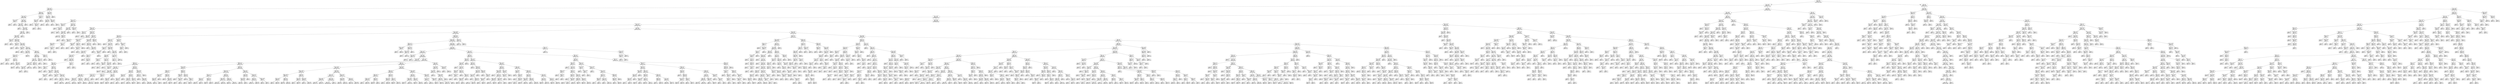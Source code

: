 digraph Tree {
node [shape=box] ;
0 [label="X[6] <= 0.099\ngini = 0.5\nsamples = 84796\nvalue = [42502, 42294]"] ;
1 [label="X[4] <= -0.194\ngini = 0.457\nsamples = 61010\nvalue = [39427, 21583]"] ;
0 -> 1 [labeldistance=2.5, labelangle=45, headlabel="True"] ;
2 [label="X[343] <= 0.003\ngini = 0.019\nsamples = 5005\nvalue = [47, 4958]"] ;
1 -> 2 ;
3 [label="X[955] <= 0.0\ngini = 0.009\nsamples = 4969\nvalue = [23, 4946]"] ;
2 -> 3 ;
4 [label="X[155] <= -0.097\ngini = 0.006\nsamples = 4955\nvalue = [16, 4939]"] ;
3 -> 4 ;
5 [label="X[10] <= -0.039\ngini = 0.444\nsamples = 3\nvalue = [2, 1]"] ;
4 -> 5 ;
6 [label="gini = 0.0\nsamples = 1\nvalue = [0, 1]"] ;
5 -> 6 ;
7 [label="gini = 0.0\nsamples = 2\nvalue = [2, 0]"] ;
5 -> 7 ;
8 [label="X[391] <= 0.001\ngini = 0.006\nsamples = 4952\nvalue = [14, 4938]"] ;
4 -> 8 ;
9 [label="X[148] <= -0.049\ngini = 0.005\nsamples = 4951\nvalue = [13, 4938]"] ;
8 -> 9 ;
10 [label="gini = 0.0\nsamples = 1\nvalue = [1, 0]"] ;
9 -> 10 ;
11 [label="X[17] <= 0.586\ngini = 0.005\nsamples = 4950\nvalue = [12, 4938]"] ;
9 -> 11 ;
12 [label="X[564] <= 0.0\ngini = 0.004\nsamples = 4949\nvalue = [11, 4938]"] ;
11 -> 12 ;
13 [label="X[52] <= -0.647\ngini = 0.004\nsamples = 4948\nvalue = [10, 4938]"] ;
12 -> 13 ;
14 [label="X[720] <= -0.0\ngini = 0.444\nsamples = 3\nvalue = [1, 2]"] ;
13 -> 14 ;
15 [label="gini = 0.0\nsamples = 2\nvalue = [0, 2]"] ;
14 -> 15 ;
16 [label="gini = 0.0\nsamples = 1\nvalue = [1, 0]"] ;
14 -> 16 ;
17 [label="X[208] <= -0.046\ngini = 0.004\nsamples = 4945\nvalue = [9, 4936]"] ;
13 -> 17 ;
18 [label="X[705] <= -0.0\ngini = 0.278\nsamples = 6\nvalue = [1, 5]"] ;
17 -> 18 ;
19 [label="gini = 0.5\nsamples = 2\nvalue = [1, 1]"] ;
18 -> 19 ;
20 [label="gini = 0.0\nsamples = 4\nvalue = [0, 4]"] ;
18 -> 20 ;
21 [label="X[31] <= -0.052\ngini = 0.003\nsamples = 4939\nvalue = [8, 4931]"] ;
17 -> 21 ;
22 [label="X[75] <= 0.001\ngini = 0.245\nsamples = 7\nvalue = [1, 6]"] ;
21 -> 22 ;
23 [label="gini = 0.0\nsamples = 6\nvalue = [0, 6]"] ;
22 -> 23 ;
24 [label="gini = 0.0\nsamples = 1\nvalue = [1, 0]"] ;
22 -> 24 ;
25 [label="X[18] <= -0.7\ngini = 0.003\nsamples = 4932\nvalue = [7, 4925]"] ;
21 -> 25 ;
26 [label="X[14] <= 0.063\ngini = 0.054\nsamples = 108\nvalue = [3, 105]"] ;
25 -> 26 ;
27 [label="X[248] <= 0.001\ngini = 0.037\nsamples = 105\nvalue = [2, 103]"] ;
26 -> 27 ;
28 [label="X[251] <= 0.0\ngini = 0.18\nsamples = 10\nvalue = [1, 9]"] ;
27 -> 28 ;
29 [label="gini = 0.5\nsamples = 2\nvalue = [1, 1]"] ;
28 -> 29 ;
30 [label="gini = 0.0\nsamples = 8\nvalue = [0, 8]"] ;
28 -> 30 ;
31 [label="X[487] <= 0.0\ngini = 0.021\nsamples = 95\nvalue = [1, 94]"] ;
27 -> 31 ;
32 [label="gini = 0.0\nsamples = 63\nvalue = [0, 63]"] ;
31 -> 32 ;
33 [label="X[92] <= 0.001\ngini = 0.061\nsamples = 32\nvalue = [1, 31]"] ;
31 -> 33 ;
34 [label="gini = 0.444\nsamples = 3\nvalue = [1, 2]"] ;
33 -> 34 ;
35 [label="gini = 0.0\nsamples = 29\nvalue = [0, 29]"] ;
33 -> 35 ;
36 [label="gini = 0.444\nsamples = 3\nvalue = [1, 2]"] ;
26 -> 36 ;
37 [label="X[636] <= 0.0\ngini = 0.002\nsamples = 4824\nvalue = [4, 4820]"] ;
25 -> 37 ;
38 [label="X[644] <= 0.0\ngini = 0.001\nsamples = 4808\nvalue = [3, 4805]"] ;
37 -> 38 ;
39 [label="X[502] <= 0.0\ngini = 0.001\nsamples = 4790\nvalue = [2, 4788]"] ;
38 -> 39 ;
40 [label="X[15] <= -0.448\ngini = 0.0\nsamples = 4768\nvalue = [1, 4767]"] ;
39 -> 40 ;
41 [label="X[111] <= 0.001\ngini = 0.033\nsamples = 59\nvalue = [1, 58]"] ;
40 -> 41 ;
42 [label="gini = 0.5\nsamples = 2\nvalue = [1, 1]"] ;
41 -> 42 ;
43 [label="gini = 0.0\nsamples = 57\nvalue = [0, 57]"] ;
41 -> 43 ;
44 [label="gini = 0.0\nsamples = 4709\nvalue = [0, 4709]"] ;
40 -> 44 ;
45 [label="X[565] <= 0.0\ngini = 0.087\nsamples = 22\nvalue = [1, 21]"] ;
39 -> 45 ;
46 [label="gini = 0.0\nsamples = 21\nvalue = [0, 21]"] ;
45 -> 46 ;
47 [label="gini = 0.0\nsamples = 1\nvalue = [1, 0]"] ;
45 -> 47 ;
48 [label="X[489] <= -0.0\ngini = 0.105\nsamples = 18\nvalue = [1, 17]"] ;
38 -> 48 ;
49 [label="gini = 0.0\nsamples = 1\nvalue = [1, 0]"] ;
48 -> 49 ;
50 [label="gini = 0.0\nsamples = 17\nvalue = [0, 17]"] ;
48 -> 50 ;
51 [label="X[585] <= 0.0\ngini = 0.117\nsamples = 16\nvalue = [1, 15]"] ;
37 -> 51 ;
52 [label="gini = 0.0\nsamples = 1\nvalue = [1, 0]"] ;
51 -> 52 ;
53 [label="gini = 0.0\nsamples = 15\nvalue = [0, 15]"] ;
51 -> 53 ;
54 [label="gini = 0.0\nsamples = 1\nvalue = [1, 0]"] ;
12 -> 54 ;
55 [label="gini = 0.0\nsamples = 1\nvalue = [1, 0]"] ;
11 -> 55 ;
56 [label="gini = 0.0\nsamples = 1\nvalue = [1, 0]"] ;
8 -> 56 ;
57 [label="X[293] <= -0.013\ngini = 0.5\nsamples = 14\nvalue = [7, 7]"] ;
3 -> 57 ;
58 [label="X[807] <= -0.0\ngini = 0.346\nsamples = 9\nvalue = [2, 7]"] ;
57 -> 58 ;
59 [label="gini = 0.0\nsamples = 6\nvalue = [0, 6]"] ;
58 -> 59 ;
60 [label="X[286] <= -0.001\ngini = 0.444\nsamples = 3\nvalue = [2, 1]"] ;
58 -> 60 ;
61 [label="gini = 0.0\nsamples = 1\nvalue = [0, 1]"] ;
60 -> 61 ;
62 [label="gini = 0.0\nsamples = 2\nvalue = [2, 0]"] ;
60 -> 62 ;
63 [label="gini = 0.0\nsamples = 5\nvalue = [5, 0]"] ;
57 -> 63 ;
64 [label="X[31] <= 0.015\ngini = 0.444\nsamples = 36\nvalue = [24, 12]"] ;
2 -> 64 ;
65 [label="X[45] <= 0.011\ngini = 0.285\nsamples = 29\nvalue = [24, 5]"] ;
64 -> 65 ;
66 [label="X[715] <= 0.0\ngini = 0.083\nsamples = 23\nvalue = [22, 1]"] ;
65 -> 66 ;
67 [label="gini = 0.0\nsamples = 22\nvalue = [22, 0]"] ;
66 -> 67 ;
68 [label="gini = 0.0\nsamples = 1\nvalue = [0, 1]"] ;
66 -> 68 ;
69 [label="X[89] <= 0.013\ngini = 0.444\nsamples = 6\nvalue = [2, 4]"] ;
65 -> 69 ;
70 [label="gini = 0.0\nsamples = 4\nvalue = [0, 4]"] ;
69 -> 70 ;
71 [label="gini = 0.0\nsamples = 2\nvalue = [2, 0]"] ;
69 -> 71 ;
72 [label="gini = 0.0\nsamples = 7\nvalue = [0, 7]"] ;
64 -> 72 ;
73 [label="X[1] <= 0.506\ngini = 0.417\nsamples = 56005\nvalue = [39380, 16625]"] ;
1 -> 73 ;
74 [label="X[12] <= 0.321\ngini = 0.363\nsamples = 51439\nvalue = [39201, 12238]"] ;
73 -> 74 ;
75 [label="X[27] <= -0.348\ngini = 0.327\nsamples = 48730\nvalue = [38696, 10034]"] ;
74 -> 75 ;
76 [label="X[381] <= -0.008\ngini = 0.017\nsamples = 1412\nvalue = [12, 1400]"] ;
75 -> 76 ;
77 [label="X[435] <= -0.004\ngini = 0.444\nsamples = 12\nvalue = [8, 4]"] ;
76 -> 77 ;
78 [label="gini = 0.0\nsamples = 7\nvalue = [7, 0]"] ;
77 -> 78 ;
79 [label="X[8] <= 0.02\ngini = 0.32\nsamples = 5\nvalue = [1, 4]"] ;
77 -> 79 ;
80 [label="gini = 0.0\nsamples = 4\nvalue = [0, 4]"] ;
79 -> 80 ;
81 [label="gini = 0.0\nsamples = 1\nvalue = [1, 0]"] ;
79 -> 81 ;
82 [label="X[293] <= 0.018\ngini = 0.006\nsamples = 1400\nvalue = [4, 1396]"] ;
76 -> 82 ;
83 [label="X[3] <= 0.357\ngini = 0.003\nsamples = 1397\nvalue = [2, 1395]"] ;
82 -> 83 ;
84 [label="X[96] <= 0.904\ngini = 0.001\nsamples = 1396\nvalue = [1, 1395]"] ;
83 -> 84 ;
85 [label="gini = 0.0\nsamples = 1392\nvalue = [0, 1392]"] ;
84 -> 85 ;
86 [label="X[364] <= 0.0\ngini = 0.375\nsamples = 4\nvalue = [1, 3]"] ;
84 -> 86 ;
87 [label="gini = 0.5\nsamples = 2\nvalue = [1, 1]"] ;
86 -> 87 ;
88 [label="gini = 0.0\nsamples = 2\nvalue = [0, 2]"] ;
86 -> 88 ;
89 [label="gini = 0.0\nsamples = 1\nvalue = [1, 0]"] ;
83 -> 89 ;
90 [label="X[596] <= -0.001\ngini = 0.444\nsamples = 3\nvalue = [2, 1]"] ;
82 -> 90 ;
91 [label="gini = 0.0\nsamples = 2\nvalue = [2, 0]"] ;
90 -> 91 ;
92 [label="gini = 0.0\nsamples = 1\nvalue = [0, 1]"] ;
90 -> 92 ;
93 [label="X[157] <= 0.004\ngini = 0.298\nsamples = 47318\nvalue = [38684, 8634]"] ;
75 -> 93 ;
94 [label="X[270] <= -0.001\ngini = 0.27\nsamples = 45326\nvalue = [38018, 7308]"] ;
93 -> 94 ;
95 [label="X[369] <= -0.004\ngini = 0.28\nsamples = 629\nvalue = [106, 523]"] ;
94 -> 95 ;
96 [label="X[670] <= 0.0\ngini = 0.14\nsamples = 66\nvalue = [61, 5]"] ;
95 -> 96 ;
97 [label="gini = 0.0\nsamples = 61\nvalue = [61, 0]"] ;
96 -> 97 ;
98 [label="gini = 0.0\nsamples = 5\nvalue = [0, 5]"] ;
96 -> 98 ;
99 [label="X[209] <= -0.028\ngini = 0.147\nsamples = 563\nvalue = [45, 518]"] ;
95 -> 99 ;
100 [label="X[33] <= 0.03\ngini = 0.464\nsamples = 41\nvalue = [26, 15]"] ;
99 -> 100 ;
101 [label="X[330] <= 0.009\ngini = 0.211\nsamples = 25\nvalue = [22, 3]"] ;
100 -> 101 ;
102 [label="X[36] <= 0.005\ngini = 0.091\nsamples = 21\nvalue = [20, 1]"] ;
101 -> 102 ;
103 [label="gini = 0.0\nsamples = 19\nvalue = [19, 0]"] ;
102 -> 103 ;
104 [label="X[197] <= 0.022\ngini = 0.5\nsamples = 2\nvalue = [1, 1]"] ;
102 -> 104 ;
105 [label="gini = 0.0\nsamples = 1\nvalue = [0, 1]"] ;
104 -> 105 ;
106 [label="gini = 0.0\nsamples = 1\nvalue = [1, 0]"] ;
104 -> 106 ;
107 [label="X[537] <= -0.0\ngini = 0.5\nsamples = 4\nvalue = [2, 2]"] ;
101 -> 107 ;
108 [label="gini = 0.0\nsamples = 2\nvalue = [0, 2]"] ;
107 -> 108 ;
109 [label="gini = 0.0\nsamples = 2\nvalue = [2, 0]"] ;
107 -> 109 ;
110 [label="X[235] <= -0.009\ngini = 0.375\nsamples = 16\nvalue = [4, 12]"] ;
100 -> 110 ;
111 [label="X[130] <= 0.003\ngini = 0.444\nsamples = 3\nvalue = [2, 1]"] ;
110 -> 111 ;
112 [label="gini = 0.0\nsamples = 1\nvalue = [0, 1]"] ;
111 -> 112 ;
113 [label="gini = 0.0\nsamples = 2\nvalue = [2, 0]"] ;
111 -> 113 ;
114 [label="X[975] <= 0.0\ngini = 0.26\nsamples = 13\nvalue = [2, 11]"] ;
110 -> 114 ;
115 [label="X[125] <= 0.014\ngini = 0.48\nsamples = 5\nvalue = [2, 3]"] ;
114 -> 115 ;
116 [label="gini = 0.0\nsamples = 2\nvalue = [2, 0]"] ;
115 -> 116 ;
117 [label="gini = 0.0\nsamples = 3\nvalue = [0, 3]"] ;
115 -> 117 ;
118 [label="gini = 0.0\nsamples = 8\nvalue = [0, 8]"] ;
114 -> 118 ;
119 [label="X[24] <= 0.078\ngini = 0.07\nsamples = 522\nvalue = [19, 503]"] ;
99 -> 119 ;
120 [label="X[116] <= -0.088\ngini = 0.056\nsamples = 516\nvalue = [15, 501]"] ;
119 -> 120 ;
121 [label="gini = 0.0\nsamples = 2\nvalue = [2, 0]"] ;
120 -> 121 ;
122 [label="X[280] <= -0.27\ngini = 0.049\nsamples = 514\nvalue = [13, 501]"] ;
120 -> 122 ;
123 [label="gini = 0.0\nsamples = 1\nvalue = [1, 0]"] ;
122 -> 123 ;
124 [label="X[672] <= 0.031\ngini = 0.046\nsamples = 513\nvalue = [12, 501]"] ;
122 -> 124 ;
125 [label="X[134] <= 0.069\ngini = 0.042\nsamples = 512\nvalue = [11, 501]"] ;
124 -> 125 ;
126 [label="X[215] <= -0.109\ngini = 0.038\nsamples = 511\nvalue = [10, 501]"] ;
125 -> 126 ;
127 [label="gini = 0.0\nsamples = 1\nvalue = [1, 0]"] ;
126 -> 127 ;
128 [label="X[28] <= 0.259\ngini = 0.035\nsamples = 510\nvalue = [9, 501]"] ;
126 -> 128 ;
129 [label="X[36] <= -0.277\ngini = 0.031\nsamples = 508\nvalue = [8, 500]"] ;
128 -> 129 ;
130 [label="X[806] <= 0.0\ngini = 0.5\nsamples = 2\nvalue = [1, 1]"] ;
129 -> 130 ;
131 [label="gini = 0.0\nsamples = 1\nvalue = [0, 1]"] ;
130 -> 131 ;
132 [label="gini = 0.0\nsamples = 1\nvalue = [1, 0]"] ;
130 -> 132 ;
133 [label="X[525] <= -0.0\ngini = 0.027\nsamples = 506\nvalue = [7, 499]"] ;
129 -> 133 ;
134 [label="X[160] <= -0.036\ngini = 0.26\nsamples = 13\nvalue = [2, 11]"] ;
133 -> 134 ;
135 [label="X[437] <= -0.001\ngini = 0.444\nsamples = 3\nvalue = [2, 1]"] ;
134 -> 135 ;
136 [label="gini = 0.5\nsamples = 2\nvalue = [1, 1]"] ;
135 -> 136 ;
137 [label="gini = 0.0\nsamples = 1\nvalue = [1, 0]"] ;
135 -> 137 ;
138 [label="gini = 0.0\nsamples = 10\nvalue = [0, 10]"] ;
134 -> 138 ;
139 [label="X[2] <= -0.684\ngini = 0.02\nsamples = 493\nvalue = [5, 488]"] ;
133 -> 139 ;
140 [label="X[122] <= 0.064\ngini = 0.32\nsamples = 5\nvalue = [1, 4]"] ;
139 -> 140 ;
141 [label="gini = 0.0\nsamples = 1\nvalue = [1, 0]"] ;
140 -> 141 ;
142 [label="gini = 0.0\nsamples = 4\nvalue = [0, 4]"] ;
140 -> 142 ;
143 [label="X[103] <= -0.112\ngini = 0.016\nsamples = 488\nvalue = [4, 484]"] ;
139 -> 143 ;
144 [label="X[182] <= 0.0\ngini = 0.072\nsamples = 107\nvalue = [4, 103]"] ;
143 -> 144 ;
145 [label="gini = 0.48\nsamples = 5\nvalue = [2, 3]"] ;
144 -> 145 ;
146 [label="gini = 0.038\nsamples = 102\nvalue = [2, 100]"] ;
144 -> 146 ;
147 [label="gini = 0.0\nsamples = 381\nvalue = [0, 381]"] ;
143 -> 147 ;
148 [label="X[811] <= -0.0\ngini = 0.5\nsamples = 2\nvalue = [1, 1]"] ;
128 -> 148 ;
149 [label="gini = 0.0\nsamples = 1\nvalue = [0, 1]"] ;
148 -> 149 ;
150 [label="gini = 0.0\nsamples = 1\nvalue = [1, 0]"] ;
148 -> 150 ;
151 [label="gini = 0.0\nsamples = 1\nvalue = [1, 0]"] ;
125 -> 151 ;
152 [label="gini = 0.0\nsamples = 1\nvalue = [1, 0]"] ;
124 -> 152 ;
153 [label="X[608] <= 0.0\ngini = 0.444\nsamples = 6\nvalue = [4, 2]"] ;
119 -> 153 ;
154 [label="gini = 0.0\nsamples = 4\nvalue = [4, 0]"] ;
153 -> 154 ;
155 [label="gini = 0.0\nsamples = 2\nvalue = [0, 2]"] ;
153 -> 155 ;
156 [label="X[7] <= 0.21\ngini = 0.258\nsamples = 44697\nvalue = [37912, 6785]"] ;
94 -> 156 ;
157 [label="X[201] <= -0.009\ngini = 0.224\nsamples = 38867\nvalue = [33884, 4983]"] ;
156 -> 157 ;
158 [label="X[707] <= 0.0\ngini = 0.232\nsamples = 239\nvalue = [32, 207]"] ;
157 -> 158 ;
159 [label="X[133] <= -0.01\ngini = 0.135\nsamples = 219\nvalue = [16, 203]"] ;
158 -> 159 ;
160 [label="gini = 0.0\nsamples = 4\nvalue = [4, 0]"] ;
159 -> 160 ;
161 [label="X[19] <= -0.061\ngini = 0.105\nsamples = 215\nvalue = [12, 203]"] ;
159 -> 161 ;
162 [label="X[25] <= -0.001\ngini = 0.5\nsamples = 10\nvalue = [5, 5]"] ;
161 -> 162 ;
163 [label="X[203] <= 0.013\ngini = 0.408\nsamples = 7\nvalue = [5, 2]"] ;
162 -> 163 ;
164 [label="X[760] <= 0.0\ngini = 0.5\nsamples = 4\nvalue = [2, 2]"] ;
163 -> 164 ;
165 [label="gini = 0.0\nsamples = 1\nvalue = [0, 1]"] ;
164 -> 165 ;
166 [label="X[977] <= 0.0\ngini = 0.444\nsamples = 3\nvalue = [2, 1]"] ;
164 -> 166 ;
167 [label="gini = 0.5\nsamples = 2\nvalue = [1, 1]"] ;
166 -> 167 ;
168 [label="gini = 0.0\nsamples = 1\nvalue = [1, 0]"] ;
166 -> 168 ;
169 [label="gini = 0.0\nsamples = 3\nvalue = [3, 0]"] ;
163 -> 169 ;
170 [label="gini = 0.0\nsamples = 3\nvalue = [0, 3]"] ;
162 -> 170 ;
171 [label="X[603] <= -0.006\ngini = 0.066\nsamples = 205\nvalue = [7, 198]"] ;
161 -> 171 ;
172 [label="gini = 0.0\nsamples = 1\nvalue = [1, 0]"] ;
171 -> 172 ;
173 [label="X[3] <= -0.565\ngini = 0.057\nsamples = 204\nvalue = [6, 198]"] ;
171 -> 173 ;
174 [label="X[8] <= 0.03\ngini = 0.264\nsamples = 32\nvalue = [5, 27]"] ;
173 -> 174 ;
175 [label="X[358] <= 0.011\ngini = 0.5\nsamples = 6\nvalue = [3, 3]"] ;
174 -> 175 ;
176 [label="gini = 0.0\nsamples = 3\nvalue = [0, 3]"] ;
175 -> 176 ;
177 [label="gini = 0.0\nsamples = 3\nvalue = [3, 0]"] ;
175 -> 177 ;
178 [label="X[243] <= -0.097\ngini = 0.142\nsamples = 26\nvalue = [2, 24]"] ;
174 -> 178 ;
179 [label="X[830] <= 0.001\ngini = 0.444\nsamples = 3\nvalue = [1, 2]"] ;
178 -> 179 ;
180 [label="gini = 0.0\nsamples = 2\nvalue = [0, 2]"] ;
179 -> 180 ;
181 [label="gini = 0.0\nsamples = 1\nvalue = [1, 0]"] ;
179 -> 181 ;
182 [label="X[2] <= -0.664\ngini = 0.083\nsamples = 23\nvalue = [1, 22]"] ;
178 -> 182 ;
183 [label="gini = 0.0\nsamples = 15\nvalue = [0, 15]"] ;
182 -> 183 ;
184 [label="X[145] <= -0.006\ngini = 0.219\nsamples = 8\nvalue = [1, 7]"] ;
182 -> 184 ;
185 [label="gini = 0.444\nsamples = 3\nvalue = [1, 2]"] ;
184 -> 185 ;
186 [label="gini = 0.0\nsamples = 5\nvalue = [0, 5]"] ;
184 -> 186 ;
187 [label="X[177] <= -0.025\ngini = 0.012\nsamples = 172\nvalue = [1, 171]"] ;
173 -> 187 ;
188 [label="X[507] <= -0.0\ngini = 0.111\nsamples = 17\nvalue = [1, 16]"] ;
187 -> 188 ;
189 [label="gini = 0.0\nsamples = 1\nvalue = [1, 0]"] ;
188 -> 189 ;
190 [label="gini = 0.0\nsamples = 16\nvalue = [0, 16]"] ;
188 -> 190 ;
191 [label="gini = 0.0\nsamples = 155\nvalue = [0, 155]"] ;
187 -> 191 ;
192 [label="X[176] <= 0.031\ngini = 0.32\nsamples = 20\nvalue = [16, 4]"] ;
158 -> 192 ;
193 [label="gini = 0.0\nsamples = 15\nvalue = [15, 0]"] ;
192 -> 193 ;
194 [label="X[649] <= -0.001\ngini = 0.32\nsamples = 5\nvalue = [1, 4]"] ;
192 -> 194 ;
195 [label="X[466] <= 0.0\ngini = 0.5\nsamples = 2\nvalue = [1, 1]"] ;
194 -> 195 ;
196 [label="gini = 0.0\nsamples = 1\nvalue = [1, 0]"] ;
195 -> 196 ;
197 [label="gini = 0.0\nsamples = 1\nvalue = [0, 1]"] ;
195 -> 197 ;
198 [label="gini = 0.0\nsamples = 3\nvalue = [0, 3]"] ;
194 -> 198 ;
199 [label="X[230] <= 0.081\ngini = 0.217\nsamples = 38628\nvalue = [33852, 4776]"] ;
157 -> 199 ;
200 [label="X[128] <= -0.174\ngini = 0.212\nsamples = 38482\nvalue = [33849, 4633]"] ;
199 -> 200 ;
201 [label="X[532] <= -0.0\ngini = 0.139\nsamples = 133\nvalue = [10, 123]"] ;
200 -> 201 ;
202 [label="X[294] <= -0.003\ngini = 0.198\nsamples = 9\nvalue = [8, 1]"] ;
201 -> 202 ;
203 [label="gini = 0.0\nsamples = 1\nvalue = [0, 1]"] ;
202 -> 203 ;
204 [label="gini = 0.0\nsamples = 8\nvalue = [8, 0]"] ;
202 -> 204 ;
205 [label="X[158] <= 0.011\ngini = 0.032\nsamples = 124\nvalue = [2, 122]"] ;
201 -> 205 ;
206 [label="X[400] <= -0.002\ngini = 0.016\nsamples = 123\nvalue = [1, 122]"] ;
205 -> 206 ;
207 [label="gini = 0.0\nsamples = 1\nvalue = [1, 0]"] ;
206 -> 207 ;
208 [label="gini = 0.0\nsamples = 122\nvalue = [0, 122]"] ;
206 -> 208 ;
209 [label="gini = 0.0\nsamples = 1\nvalue = [1, 0]"] ;
205 -> 209 ;
210 [label="X[587] <= 0.001\ngini = 0.208\nsamples = 38349\nvalue = [33839, 4510]"] ;
200 -> 210 ;
211 [label="X[21] <= 0.105\ngini = 0.203\nsamples = 38221\nvalue = [33827, 4394]"] ;
210 -> 211 ;
212 [label="X[200] <= -0.155\ngini = 0.187\nsamples = 36182\nvalue = [32400, 3782]"] ;
211 -> 212 ;
213 [label="X[317] <= 0.001\ngini = 0.194\nsamples = 101\nvalue = [11, 90]"] ;
212 -> 213 ;
214 [label="gini = 0.0\nsamples = 90\nvalue = [0, 90]"] ;
213 -> 214 ;
215 [label="gini = 0.0\nsamples = 11\nvalue = [11, 0]"] ;
213 -> 215 ;
216 [label="X[9] <= -0.295\ngini = 0.184\nsamples = 36081\nvalue = [32389, 3692]"] ;
212 -> 216 ;
217 [label="X[175] <= -0.003\ngini = 0.293\nsamples = 6541\nvalue = [5374, 1167]"] ;
216 -> 217 ;
218 [label="X[966] <= 0.0\ngini = 0.237\nsamples = 3596\nvalue = [3103, 493]"] ;
217 -> 218 ;
219 [label="X[47] <= 0.071\ngini = 0.206\nsamples = 3097\nvalue = [2735, 362]"] ;
218 -> 219 ;
220 [label="X[48] <= -0.009\ngini = 0.198\nsamples = 3059\nvalue = [2719, 340]"] ;
219 -> 220 ;
221 [label="X[158] <= 0.001\ngini = 0.258\nsamples = 1656\nvalue = [1404, 252]"] ;
220 -> 221 ;
222 [label="X[596] <= 0.001\ngini = 0.241\nsamples = 1557\nvalue = [1339, 218]"] ;
221 -> 222 ;
223 [label="gini = 0.216\nsamples = 1347\nvalue = [1181, 166]"] ;
222 -> 223 ;
224 [label="gini = 0.373\nsamples = 210\nvalue = [158, 52]"] ;
222 -> 224 ;
225 [label="X[673] <= -0.0\ngini = 0.451\nsamples = 99\nvalue = [65, 34]"] ;
221 -> 225 ;
226 [label="gini = 0.346\nsamples = 9\nvalue = [2, 7]"] ;
225 -> 226 ;
227 [label="gini = 0.42\nsamples = 90\nvalue = [63, 27]"] ;
225 -> 227 ;
228 [label="X[124] <= 0.792\ngini = 0.118\nsamples = 1403\nvalue = [1315, 88]"] ;
220 -> 228 ;
229 [label="X[980] <= 0.0\ngini = 0.115\nsamples = 1401\nvalue = [1315, 86]"] ;
228 -> 229 ;
230 [label="gini = 0.144\nsamples = 1092\nvalue = [1007, 85]"] ;
229 -> 230 ;
231 [label="gini = 0.006\nsamples = 309\nvalue = [308, 1]"] ;
229 -> 231 ;
232 [label="gini = 0.0\nsamples = 2\nvalue = [0, 2]"] ;
228 -> 232 ;
233 [label="X[730] <= -0.0\ngini = 0.488\nsamples = 38\nvalue = [16, 22]"] ;
219 -> 233 ;
234 [label="X[783] <= 0.0\ngini = 0.219\nsamples = 8\nvalue = [7, 1]"] ;
233 -> 234 ;
235 [label="gini = 0.0\nsamples = 7\nvalue = [7, 0]"] ;
234 -> 235 ;
236 [label="gini = 0.0\nsamples = 1\nvalue = [0, 1]"] ;
234 -> 236 ;
237 [label="X[275] <= 0.0\ngini = 0.42\nsamples = 30\nvalue = [9, 21]"] ;
233 -> 237 ;
238 [label="X[827] <= 0.0\ngini = 0.498\nsamples = 17\nvalue = [9, 8]"] ;
237 -> 238 ;
239 [label="gini = 0.278\nsamples = 6\nvalue = [5, 1]"] ;
238 -> 239 ;
240 [label="gini = 0.463\nsamples = 11\nvalue = [4, 7]"] ;
238 -> 240 ;
241 [label="gini = 0.0\nsamples = 13\nvalue = [0, 13]"] ;
237 -> 241 ;
242 [label="X[574] <= 0.0\ngini = 0.387\nsamples = 499\nvalue = [368, 131]"] ;
218 -> 242 ;
243 [label="X[293] <= 0.0\ngini = 0.495\nsamples = 120\nvalue = [66, 54]"] ;
242 -> 243 ;
244 [label="X[374] <= -0.0\ngini = 0.326\nsamples = 39\nvalue = [31, 8]"] ;
243 -> 244 ;
245 [label="X[975] <= -0.0\ngini = 0.272\nsamples = 37\nvalue = [31, 6]"] ;
244 -> 245 ;
246 [label="gini = 0.42\nsamples = 20\nvalue = [14, 6]"] ;
245 -> 246 ;
247 [label="gini = 0.0\nsamples = 17\nvalue = [17, 0]"] ;
245 -> 247 ;
248 [label="gini = 0.0\nsamples = 2\nvalue = [0, 2]"] ;
244 -> 248 ;
249 [label="X[729] <= 0.0\ngini = 0.491\nsamples = 81\nvalue = [35, 46]"] ;
243 -> 249 ;
250 [label="X[789] <= 0.0\ngini = 0.497\nsamples = 61\nvalue = [33, 28]"] ;
249 -> 250 ;
251 [label="gini = 0.26\nsamples = 13\nvalue = [11, 2]"] ;
250 -> 251 ;
252 [label="gini = 0.497\nsamples = 48\nvalue = [22, 26]"] ;
250 -> 252 ;
253 [label="X[674] <= 0.0\ngini = 0.18\nsamples = 20\nvalue = [2, 18]"] ;
249 -> 253 ;
254 [label="gini = 0.444\nsamples = 3\nvalue = [2, 1]"] ;
253 -> 254 ;
255 [label="gini = 0.0\nsamples = 17\nvalue = [0, 17]"] ;
253 -> 255 ;
256 [label="X[244] <= 0.031\ngini = 0.324\nsamples = 379\nvalue = [302, 77]"] ;
242 -> 256 ;
257 [label="X[363] <= -0.0\ngini = 0.311\nsamples = 374\nvalue = [302, 72]"] ;
256 -> 257 ;
258 [label="gini = 0.0\nsamples = 5\nvalue = [0, 5]"] ;
257 -> 258 ;
259 [label="X[94] <= -0.087\ngini = 0.297\nsamples = 369\nvalue = [302, 67]"] ;
257 -> 259 ;
260 [label="gini = 0.0\nsamples = 3\nvalue = [0, 3]"] ;
259 -> 260 ;
261 [label="gini = 0.289\nsamples = 366\nvalue = [302, 64]"] ;
259 -> 261 ;
262 [label="gini = 0.0\nsamples = 5\nvalue = [0, 5]"] ;
256 -> 262 ;
263 [label="X[566] <= -0.0\ngini = 0.353\nsamples = 2945\nvalue = [2271, 674]"] ;
217 -> 263 ;
264 [label="X[153] <= 0.002\ngini = 0.499\nsamples = 90\nvalue = [43, 47]"] ;
263 -> 264 ;
265 [label="X[389] <= 0.0\ngini = 0.474\nsamples = 57\nvalue = [35, 22]"] ;
264 -> 265 ;
266 [label="X[81] <= 0.033\ngini = 0.172\nsamples = 21\nvalue = [19, 2]"] ;
265 -> 266 ;
267 [label="X[507] <= 0.0\ngini = 0.095\nsamples = 20\nvalue = [19, 1]"] ;
266 -> 267 ;
268 [label="gini = 0.0\nsamples = 18\nvalue = [18, 0]"] ;
267 -> 268 ;
269 [label="gini = 0.5\nsamples = 2\nvalue = [1, 1]"] ;
267 -> 269 ;
270 [label="gini = 0.0\nsamples = 1\nvalue = [0, 1]"] ;
266 -> 270 ;
271 [label="X[806] <= -0.0\ngini = 0.494\nsamples = 36\nvalue = [16, 20]"] ;
265 -> 271 ;
272 [label="gini = 0.0\nsamples = 6\nvalue = [6, 0]"] ;
271 -> 272 ;
273 [label="X[66] <= -0.011\ngini = 0.444\nsamples = 30\nvalue = [10, 20]"] ;
271 -> 273 ;
274 [label="gini = 0.278\nsamples = 18\nvalue = [3, 15]"] ;
273 -> 274 ;
275 [label="gini = 0.486\nsamples = 12\nvalue = [7, 5]"] ;
273 -> 275 ;
276 [label="X[636] <= -0.0\ngini = 0.367\nsamples = 33\nvalue = [8, 25]"] ;
264 -> 276 ;
277 [label="X[389] <= -0.0\ngini = 0.408\nsamples = 7\nvalue = [5, 2]"] ;
276 -> 277 ;
278 [label="gini = 0.0\nsamples = 1\nvalue = [0, 1]"] ;
277 -> 278 ;
279 [label="X[61] <= -0.023\ngini = 0.278\nsamples = 6\nvalue = [5, 1]"] ;
277 -> 279 ;
280 [label="gini = 0.5\nsamples = 2\nvalue = [1, 1]"] ;
279 -> 280 ;
281 [label="gini = 0.0\nsamples = 4\nvalue = [4, 0]"] ;
279 -> 281 ;
282 [label="X[746] <= 0.0\ngini = 0.204\nsamples = 26\nvalue = [3, 23]"] ;
276 -> 282 ;
283 [label="gini = 0.0\nsamples = 20\nvalue = [0, 20]"] ;
282 -> 283 ;
284 [label="X[669] <= -0.0\ngini = 0.5\nsamples = 6\nvalue = [3, 3]"] ;
282 -> 284 ;
285 [label="gini = 0.0\nsamples = 2\nvalue = [0, 2]"] ;
284 -> 285 ;
286 [label="gini = 0.375\nsamples = 4\nvalue = [3, 1]"] ;
284 -> 286 ;
287 [label="X[355] <= 0.0\ngini = 0.343\nsamples = 2855\nvalue = [2228, 627]"] ;
263 -> 287 ;
288 [label="X[136] <= -0.01\ngini = 0.378\nsamples = 1929\nvalue = [1440, 489]"] ;
287 -> 288 ;
289 [label="X[837] <= -0.0\ngini = 0.5\nsamples = 113\nvalue = [57, 56]"] ;
288 -> 289 ;
290 [label="X[224] <= -0.0\ngini = 0.479\nsamples = 88\nvalue = [35, 53]"] ;
289 -> 290 ;
291 [label="gini = 0.435\nsamples = 75\nvalue = [24, 51]"] ;
290 -> 291 ;
292 [label="gini = 0.26\nsamples = 13\nvalue = [11, 2]"] ;
290 -> 292 ;
293 [label="X[786] <= -0.0\ngini = 0.211\nsamples = 25\nvalue = [22, 3]"] ;
289 -> 293 ;
294 [label="gini = 0.444\nsamples = 3\nvalue = [1, 2]"] ;
293 -> 294 ;
295 [label="gini = 0.087\nsamples = 22\nvalue = [21, 1]"] ;
293 -> 295 ;
296 [label="X[633] <= 0.0\ngini = 0.363\nsamples = 1816\nvalue = [1383, 433]"] ;
288 -> 296 ;
297 [label="X[309] <= 0.001\ngini = 0.337\nsamples = 1435\nvalue = [1127, 308]"] ;
296 -> 297 ;
298 [label="gini = 0.315\nsamples = 1225\nvalue = [985, 240]"] ;
297 -> 298 ;
299 [label="gini = 0.438\nsamples = 210\nvalue = [142, 68]"] ;
297 -> 299 ;
300 [label="X[282] <= -0.0\ngini = 0.441\nsamples = 381\nvalue = [256, 125]"] ;
296 -> 300 ;
301 [label="gini = 0.48\nsamples = 20\nvalue = [8, 12]"] ;
300 -> 301 ;
302 [label="gini = 0.43\nsamples = 361\nvalue = [248, 113]"] ;
300 -> 302 ;
303 [label="X[517] <= 0.0\ngini = 0.254\nsamples = 926\nvalue = [788, 138]"] ;
287 -> 303 ;
304 [label="X[56] <= 0.09\ngini = 0.048\nsamples = 163\nvalue = [159, 4]"] ;
303 -> 304 ;
305 [label="X[123] <= 0.404\ngini = 0.036\nsamples = 162\nvalue = [159, 3]"] ;
304 -> 305 ;
306 [label="gini = 0.025\nsamples = 161\nvalue = [159, 2]"] ;
305 -> 306 ;
307 [label="gini = 0.0\nsamples = 1\nvalue = [0, 1]"] ;
305 -> 307 ;
308 [label="gini = 0.0\nsamples = 1\nvalue = [0, 1]"] ;
304 -> 308 ;
309 [label="X[109] <= 0.017\ngini = 0.29\nsamples = 763\nvalue = [629, 134]"] ;
303 -> 309 ;
310 [label="X[987] <= 0.0\ngini = 0.281\nsamples = 756\nvalue = [628, 128]"] ;
309 -> 310 ;
311 [label="gini = 0.271\nsamples = 737\nvalue = [618, 119]"] ;
310 -> 311 ;
312 [label="gini = 0.499\nsamples = 19\nvalue = [10, 9]"] ;
310 -> 312 ;
313 [label="X[258] <= 0.005\ngini = 0.245\nsamples = 7\nvalue = [1, 6]"] ;
309 -> 313 ;
314 [label="gini = 0.0\nsamples = 6\nvalue = [0, 6]"] ;
313 -> 314 ;
315 [label="gini = 0.0\nsamples = 1\nvalue = [1, 0]"] ;
313 -> 315 ;
316 [label="X[116] <= 0.496\ngini = 0.156\nsamples = 29540\nvalue = [27015, 2525]"] ;
216 -> 316 ;
317 [label="X[35] <= 0.6\ngini = 0.15\nsamples = 29330\nvalue = [26929, 2401]"] ;
316 -> 317 ;
318 [label="X[211] <= -0.037\ngini = 0.138\nsamples = 28493\nvalue = [26361, 2132]"] ;
317 -> 318 ;
319 [label="X[415] <= -0.001\ngini = 0.476\nsamples = 305\nvalue = [186, 119]"] ;
318 -> 319 ;
320 [label="X[258] <= 0.001\ngini = 0.492\nsamples = 170\nvalue = [74, 96]"] ;
319 -> 320 ;
321 [label="X[573] <= -0.0\ngini = 0.283\nsamples = 41\nvalue = [34, 7]"] ;
320 -> 321 ;
322 [label="gini = 0.0\nsamples = 5\nvalue = [0, 5]"] ;
321 -> 322 ;
323 [label="gini = 0.105\nsamples = 36\nvalue = [34, 2]"] ;
321 -> 323 ;
324 [label="X[598] <= 0.0\ngini = 0.428\nsamples = 129\nvalue = [40, 89]"] ;
320 -> 324 ;
325 [label="gini = 0.064\nsamples = 30\nvalue = [1, 29]"] ;
324 -> 325 ;
326 [label="gini = 0.478\nsamples = 99\nvalue = [39, 60]"] ;
324 -> 326 ;
327 [label="X[526] <= 0.0\ngini = 0.283\nsamples = 135\nvalue = [112, 23]"] ;
319 -> 327 ;
328 [label="X[750] <= -0.0\ngini = 0.05\nsamples = 78\nvalue = [76, 2]"] ;
327 -> 328 ;
329 [label="gini = 0.0\nsamples = 1\nvalue = [0, 1]"] ;
328 -> 329 ;
330 [label="gini = 0.026\nsamples = 77\nvalue = [76, 1]"] ;
328 -> 330 ;
331 [label="X[29] <= 0.012\ngini = 0.465\nsamples = 57\nvalue = [36, 21]"] ;
327 -> 331 ;
332 [label="gini = 0.0\nsamples = 12\nvalue = [12, 0]"] ;
331 -> 332 ;
333 [label="gini = 0.498\nsamples = 45\nvalue = [24, 21]"] ;
331 -> 333 ;
334 [label="X[36] <= 0.501\ngini = 0.133\nsamples = 28188\nvalue = [26175, 2013]"] ;
318 -> 334 ;
335 [label="X[754] <= -0.0\ngini = 0.124\nsamples = 27076\nvalue = [25278, 1798]"] ;
334 -> 335 ;
336 [label="X[92] <= 0.022\ngini = 0.369\nsamples = 548\nvalue = [414, 134]"] ;
335 -> 336 ;
337 [label="gini = 0.283\nsamples = 375\nvalue = [311, 64]"] ;
336 -> 337 ;
338 [label="gini = 0.482\nsamples = 173\nvalue = [103, 70]"] ;
336 -> 338 ;
339 [label="X[202] <= 0.606\ngini = 0.118\nsamples = 26528\nvalue = [24864, 1664]"] ;
335 -> 339 ;
340 [label="gini = 0.117\nsamples = 26513\nvalue = [24864, 1649]"] ;
339 -> 340 ;
341 [label="gini = 0.0\nsamples = 15\nvalue = [0, 15]"] ;
339 -> 341 ;
342 [label="X[55] <= -0.013\ngini = 0.312\nsamples = 1112\nvalue = [897, 215]"] ;
334 -> 342 ;
343 [label="X[69] <= 0.006\ngini = 0.494\nsamples = 178\nvalue = [99, 79]"] ;
342 -> 343 ;
344 [label="gini = 0.346\nsamples = 63\nvalue = [49, 14]"] ;
343 -> 344 ;
345 [label="gini = 0.491\nsamples = 115\nvalue = [50, 65]"] ;
343 -> 345 ;
346 [label="X[518] <= -0.0\ngini = 0.249\nsamples = 934\nvalue = [798, 136]"] ;
342 -> 346 ;
347 [label="gini = 0.476\nsamples = 100\nvalue = [61, 39]"] ;
346 -> 347 ;
348 [label="gini = 0.206\nsamples = 834\nvalue = [737, 97]"] ;
346 -> 348 ;
349 [label="X[23] <= -0.026\ngini = 0.436\nsamples = 837\nvalue = [568, 269]"] ;
317 -> 349 ;
350 [label="X[596] <= -0.0\ngini = 0.282\nsamples = 324\nvalue = [269, 55]"] ;
349 -> 350 ;
351 [label="X[654] <= 0.0\ngini = 0.199\nsamples = 214\nvalue = [190, 24]"] ;
350 -> 351 ;
352 [label="X[199] <= -0.06\ngini = 0.124\nsamples = 180\nvalue = [168, 12]"] ;
351 -> 352 ;
353 [label="gini = 0.5\nsamples = 8\nvalue = [4, 4]"] ;
352 -> 353 ;
354 [label="gini = 0.089\nsamples = 172\nvalue = [164, 8]"] ;
352 -> 354 ;
355 [label="X[803] <= 0.0\ngini = 0.457\nsamples = 34\nvalue = [22, 12]"] ;
351 -> 355 ;
356 [label="gini = 0.366\nsamples = 29\nvalue = [22, 7]"] ;
355 -> 356 ;
357 [label="gini = 0.0\nsamples = 5\nvalue = [0, 5]"] ;
355 -> 357 ;
358 [label="X[349] <= -0.0\ngini = 0.405\nsamples = 110\nvalue = [79, 31]"] ;
350 -> 358 ;
359 [label="X[353] <= -0.0\ngini = 0.233\nsamples = 67\nvalue = [58, 9]"] ;
358 -> 359 ;
360 [label="gini = 0.0\nsamples = 4\nvalue = [0, 4]"] ;
359 -> 360 ;
361 [label="gini = 0.146\nsamples = 63\nvalue = [58, 5]"] ;
359 -> 361 ;
362 [label="X[730] <= -0.0\ngini = 0.5\nsamples = 43\nvalue = [21, 22]"] ;
358 -> 362 ;
363 [label="gini = 0.198\nsamples = 9\nvalue = [8, 1]"] ;
362 -> 363 ;
364 [label="gini = 0.472\nsamples = 34\nvalue = [13, 21]"] ;
362 -> 364 ;
365 [label="X[124] <= 0.003\ngini = 0.486\nsamples = 513\nvalue = [299, 214]"] ;
349 -> 365 ;
366 [label="X[497] <= 0.0\ngini = 0.465\nsamples = 369\nvalue = [233, 136]"] ;
365 -> 366 ;
367 [label="X[186] <= -0.012\ngini = 0.483\nsamples = 302\nvalue = [179, 123]"] ;
366 -> 367 ;
368 [label="gini = 0.105\nsamples = 18\nvalue = [17, 1]"] ;
367 -> 368 ;
369 [label="gini = 0.49\nsamples = 284\nvalue = [162, 122]"] ;
367 -> 369 ;
370 [label="X[627] <= -0.0\ngini = 0.313\nsamples = 67\nvalue = [54, 13]"] ;
366 -> 370 ;
371 [label="gini = 0.375\nsamples = 4\nvalue = [1, 3]"] ;
370 -> 371 ;
372 [label="gini = 0.267\nsamples = 63\nvalue = [53, 10]"] ;
370 -> 372 ;
373 [label="X[96] <= -0.002\ngini = 0.497\nsamples = 144\nvalue = [66, 78]"] ;
365 -> 373 ;
374 [label="X[110] <= -0.003\ngini = 0.5\nsamples = 116\nvalue = [59, 57]"] ;
373 -> 374 ;
375 [label="gini = 0.0\nsamples = 5\nvalue = [5, 0]"] ;
374 -> 375 ;
376 [label="gini = 0.5\nsamples = 111\nvalue = [54, 57]"] ;
374 -> 376 ;
377 [label="X[290] <= -0.001\ngini = 0.375\nsamples = 28\nvalue = [7, 21]"] ;
373 -> 377 ;
378 [label="gini = 0.375\nsamples = 4\nvalue = [3, 1]"] ;
377 -> 378 ;
379 [label="gini = 0.278\nsamples = 24\nvalue = [4, 20]"] ;
377 -> 379 ;
380 [label="X[21] <= 0.01\ngini = 0.484\nsamples = 210\nvalue = [86, 124]"] ;
316 -> 380 ;
381 [label="X[18] <= 0.038\ngini = 0.433\nsamples = 180\nvalue = [57, 123]"] ;
380 -> 381 ;
382 [label="X[0] <= -0.912\ngini = 0.38\nsamples = 165\nvalue = [42, 123]"] ;
381 -> 382 ;
383 [label="gini = 0.0\nsamples = 10\nvalue = [10, 0]"] ;
382 -> 383 ;
384 [label="X[249] <= 0.028\ngini = 0.328\nsamples = 155\nvalue = [32, 123]"] ;
382 -> 384 ;
385 [label="X[453] <= 0.0\ngini = 0.295\nsamples = 150\nvalue = [27, 123]"] ;
384 -> 385 ;
386 [label="gini = 0.265\nsamples = 146\nvalue = [23, 123]"] ;
385 -> 386 ;
387 [label="gini = 0.0\nsamples = 4\nvalue = [4, 0]"] ;
385 -> 387 ;
388 [label="gini = 0.0\nsamples = 5\nvalue = [5, 0]"] ;
384 -> 388 ;
389 [label="gini = 0.0\nsamples = 15\nvalue = [15, 0]"] ;
381 -> 389 ;
390 [label="X[138] <= -0.238\ngini = 0.064\nsamples = 30\nvalue = [29, 1]"] ;
380 -> 390 ;
391 [label="gini = 0.0\nsamples = 1\nvalue = [0, 1]"] ;
390 -> 391 ;
392 [label="gini = 0.0\nsamples = 29\nvalue = [29, 0]"] ;
390 -> 392 ;
393 [label="X[60] <= -0.001\ngini = 0.42\nsamples = 2039\nvalue = [1427, 612]"] ;
211 -> 393 ;
394 [label="X[950] <= -0.0\ngini = 0.297\nsamples = 948\nvalue = [776, 172]"] ;
393 -> 394 ;
395 [label="X[699] <= -0.0\ngini = 0.496\nsamples = 44\nvalue = [20, 24]"] ;
394 -> 395 ;
396 [label="X[718] <= -0.0\ngini = 0.465\nsamples = 38\nvalue = [14, 24]"] ;
395 -> 396 ;
397 [label="gini = 0.0\nsamples = 7\nvalue = [0, 7]"] ;
396 -> 397 ;
398 [label="X[757] <= -0.0\ngini = 0.495\nsamples = 31\nvalue = [14, 17]"] ;
396 -> 398 ;
399 [label="X[426] <= 0.0\ngini = 0.245\nsamples = 7\nvalue = [6, 1]"] ;
398 -> 399 ;
400 [label="gini = 0.0\nsamples = 5\nvalue = [5, 0]"] ;
399 -> 400 ;
401 [label="X[286] <= -0.001\ngini = 0.5\nsamples = 2\nvalue = [1, 1]"] ;
399 -> 401 ;
402 [label="gini = 0.0\nsamples = 1\nvalue = [0, 1]"] ;
401 -> 402 ;
403 [label="gini = 0.0\nsamples = 1\nvalue = [1, 0]"] ;
401 -> 403 ;
404 [label="X[827] <= 0.0\ngini = 0.444\nsamples = 24\nvalue = [8, 16]"] ;
398 -> 404 ;
405 [label="gini = 0.0\nsamples = 4\nvalue = [0, 4]"] ;
404 -> 405 ;
406 [label="X[639] <= -0.0\ngini = 0.48\nsamples = 20\nvalue = [8, 12]"] ;
404 -> 406 ;
407 [label="X[108] <= 0.028\ngini = 0.444\nsamples = 18\nvalue = [6, 12]"] ;
406 -> 407 ;
408 [label="gini = 0.49\nsamples = 14\nvalue = [6, 8]"] ;
407 -> 408 ;
409 [label="gini = 0.0\nsamples = 4\nvalue = [0, 4]"] ;
407 -> 409 ;
410 [label="gini = 0.0\nsamples = 2\nvalue = [2, 0]"] ;
406 -> 410 ;
411 [label="gini = 0.0\nsamples = 6\nvalue = [6, 0]"] ;
395 -> 411 ;
412 [label="X[25] <= -0.042\ngini = 0.274\nsamples = 904\nvalue = [756, 148]"] ;
394 -> 412 ;
413 [label="X[997] <= -0.0\ngini = 0.085\nsamples = 226\nvalue = [216, 10]"] ;
412 -> 413 ;
414 [label="gini = 0.0\nsamples = 2\nvalue = [0, 2]"] ;
413 -> 414 ;
415 [label="X[789] <= 0.0\ngini = 0.069\nsamples = 224\nvalue = [216, 8]"] ;
413 -> 415 ;
416 [label="X[56] <= 0.243\ngini = 0.045\nsamples = 216\nvalue = [211, 5]"] ;
415 -> 416 ;
417 [label="X[127] <= -0.203\ngini = 0.037\nsamples = 215\nvalue = [211, 4]"] ;
416 -> 417 ;
418 [label="gini = 0.0\nsamples = 1\nvalue = [0, 1]"] ;
417 -> 418 ;
419 [label="X[482] <= 0.0\ngini = 0.028\nsamples = 214\nvalue = [211, 3]"] ;
417 -> 419 ;
420 [label="gini = 0.0\nsamples = 192\nvalue = [192, 0]"] ;
419 -> 420 ;
421 [label="gini = 0.236\nsamples = 22\nvalue = [19, 3]"] ;
419 -> 421 ;
422 [label="gini = 0.0\nsamples = 1\nvalue = [0, 1]"] ;
416 -> 422 ;
423 [label="X[460] <= 0.0\ngini = 0.469\nsamples = 8\nvalue = [5, 3]"] ;
415 -> 423 ;
424 [label="gini = 0.0\nsamples = 1\nvalue = [0, 1]"] ;
423 -> 424 ;
425 [label="X[591] <= 0.0\ngini = 0.408\nsamples = 7\nvalue = [5, 2]"] ;
423 -> 425 ;
426 [label="X[185] <= -0.002\ngini = 0.48\nsamples = 5\nvalue = [3, 2]"] ;
425 -> 426 ;
427 [label="gini = 0.0\nsamples = 1\nvalue = [0, 1]"] ;
426 -> 427 ;
428 [label="gini = 0.375\nsamples = 4\nvalue = [3, 1]"] ;
426 -> 428 ;
429 [label="gini = 0.0\nsamples = 2\nvalue = [2, 0]"] ;
425 -> 429 ;
430 [label="X[99] <= -0.007\ngini = 0.324\nsamples = 678\nvalue = [540, 138]"] ;
412 -> 430 ;
431 [label="X[529] <= 0.0\ngini = 0.209\nsamples = 303\nvalue = [267, 36]"] ;
430 -> 431 ;
432 [label="X[240] <= -0.002\ngini = 0.188\nsamples = 296\nvalue = [265, 31]"] ;
431 -> 432 ;
433 [label="gini = 0.0\nsamples = 2\nvalue = [0, 2]"] ;
432 -> 433 ;
434 [label="X[729] <= -0.0\ngini = 0.178\nsamples = 294\nvalue = [265, 29]"] ;
432 -> 434 ;
435 [label="X[396] <= 0.001\ngini = 0.255\nsamples = 180\nvalue = [153, 27]"] ;
434 -> 435 ;
436 [label="gini = 0.229\nsamples = 174\nvalue = [151, 23]"] ;
435 -> 436 ;
437 [label="gini = 0.444\nsamples = 6\nvalue = [2, 4]"] ;
435 -> 437 ;
438 [label="X[139] <= 0.085\ngini = 0.034\nsamples = 114\nvalue = [112, 2]"] ;
434 -> 438 ;
439 [label="gini = 0.018\nsamples = 113\nvalue = [112, 1]"] ;
438 -> 439 ;
440 [label="gini = 0.0\nsamples = 1\nvalue = [0, 1]"] ;
438 -> 440 ;
441 [label="X[727] <= -0.0\ngini = 0.408\nsamples = 7\nvalue = [2, 5]"] ;
431 -> 441 ;
442 [label="X[48] <= -0.014\ngini = 0.278\nsamples = 6\nvalue = [1, 5]"] ;
441 -> 442 ;
443 [label="gini = 0.0\nsamples = 5\nvalue = [0, 5]"] ;
442 -> 443 ;
444 [label="gini = 0.0\nsamples = 1\nvalue = [1, 0]"] ;
442 -> 444 ;
445 [label="gini = 0.0\nsamples = 1\nvalue = [1, 0]"] ;
441 -> 445 ;
446 [label="X[647] <= -0.0\ngini = 0.396\nsamples = 375\nvalue = [273, 102]"] ;
430 -> 446 ;
447 [label="X[4] <= -0.087\ngini = 0.457\nsamples = 17\nvalue = [6, 11]"] ;
446 -> 447 ;
448 [label="gini = 0.0\nsamples = 6\nvalue = [0, 6]"] ;
447 -> 448 ;
449 [label="X[419] <= -0.0\ngini = 0.496\nsamples = 11\nvalue = [6, 5]"] ;
447 -> 449 ;
450 [label="gini = 0.0\nsamples = 3\nvalue = [3, 0]"] ;
449 -> 450 ;
451 [label="X[506] <= 0.0\ngini = 0.469\nsamples = 8\nvalue = [3, 5]"] ;
449 -> 451 ;
452 [label="gini = 0.48\nsamples = 5\nvalue = [3, 2]"] ;
451 -> 452 ;
453 [label="gini = 0.0\nsamples = 3\nvalue = [0, 3]"] ;
451 -> 453 ;
454 [label="X[329] <= -0.0\ngini = 0.379\nsamples = 358\nvalue = [267, 91]"] ;
446 -> 454 ;
455 [label="X[511] <= -0.0\ngini = 0.455\nsamples = 123\nvalue = [80, 43]"] ;
454 -> 455 ;
456 [label="X[135] <= -0.001\ngini = 0.362\nsamples = 59\nvalue = [45, 14]"] ;
455 -> 456 ;
457 [label="gini = 0.083\nsamples = 23\nvalue = [22, 1]"] ;
456 -> 457 ;
458 [label="gini = 0.461\nsamples = 36\nvalue = [23, 13]"] ;
456 -> 458 ;
459 [label="X[294] <= -0.0\ngini = 0.496\nsamples = 64\nvalue = [35, 29]"] ;
455 -> 459 ;
460 [label="gini = 0.0\nsamples = 4\nvalue = [0, 4]"] ;
459 -> 460 ;
461 [label="gini = 0.486\nsamples = 60\nvalue = [35, 25]"] ;
459 -> 461 ;
462 [label="X[474] <= 0.0\ngini = 0.325\nsamples = 235\nvalue = [187, 48]"] ;
454 -> 462 ;
463 [label="X[741] <= -0.0\ngini = 0.248\nsamples = 138\nvalue = [118, 20]"] ;
462 -> 463 ;
464 [label="gini = 0.494\nsamples = 9\nvalue = [4, 5]"] ;
463 -> 464 ;
465 [label="gini = 0.206\nsamples = 129\nvalue = [114, 15]"] ;
463 -> 465 ;
466 [label="X[474] <= 0.0\ngini = 0.411\nsamples = 97\nvalue = [69, 28]"] ;
462 -> 466 ;
467 [label="gini = 0.298\nsamples = 11\nvalue = [2, 9]"] ;
466 -> 467 ;
468 [label="gini = 0.344\nsamples = 86\nvalue = [67, 19]"] ;
466 -> 468 ;
469 [label="X[681] <= 0.0\ngini = 0.481\nsamples = 1091\nvalue = [651, 440]"] ;
393 -> 469 ;
470 [label="X[798] <= -0.0\ngini = 0.336\nsamples = 327\nvalue = [257, 70]"] ;
469 -> 470 ;
471 [label="X[966] <= -0.0\ngini = 0.427\nsamples = 152\nvalue = [105, 47]"] ;
470 -> 471 ;
472 [label="gini = 0.0\nsamples = 14\nvalue = [14, 0]"] ;
471 -> 472 ;
473 [label="X[671] <= -0.0\ngini = 0.449\nsamples = 138\nvalue = [91, 47]"] ;
471 -> 473 ;
474 [label="X[699] <= 0.0\ngini = 0.245\nsamples = 7\nvalue = [1, 6]"] ;
473 -> 474 ;
475 [label="gini = 0.0\nsamples = 5\nvalue = [0, 5]"] ;
474 -> 475 ;
476 [label="X[580] <= 0.0\ngini = 0.5\nsamples = 2\nvalue = [1, 1]"] ;
474 -> 476 ;
477 [label="gini = 0.0\nsamples = 1\nvalue = [1, 0]"] ;
476 -> 477 ;
478 [label="gini = 0.0\nsamples = 1\nvalue = [0, 1]"] ;
476 -> 478 ;
479 [label="X[955] <= -0.0\ngini = 0.43\nsamples = 131\nvalue = [90, 41]"] ;
473 -> 479 ;
480 [label="X[418] <= 0.0\ngini = 0.473\nsamples = 13\nvalue = [5, 8]"] ;
479 -> 480 ;
481 [label="gini = 0.0\nsamples = 4\nvalue = [0, 4]"] ;
480 -> 481 ;
482 [label="X[278] <= 0.001\ngini = 0.494\nsamples = 9\nvalue = [5, 4]"] ;
480 -> 482 ;
483 [label="gini = 0.49\nsamples = 7\nvalue = [3, 4]"] ;
482 -> 483 ;
484 [label="gini = 0.0\nsamples = 2\nvalue = [2, 0]"] ;
482 -> 484 ;
485 [label="X[410] <= 0.0\ngini = 0.403\nsamples = 118\nvalue = [85, 33]"] ;
479 -> 485 ;
486 [label="X[596] <= 0.0\ngini = 0.308\nsamples = 63\nvalue = [51, 12]"] ;
485 -> 486 ;
487 [label="gini = 0.278\nsamples = 60\nvalue = [50, 10]"] ;
486 -> 487 ;
488 [label="gini = 0.444\nsamples = 3\nvalue = [1, 2]"] ;
486 -> 488 ;
489 [label="X[407] <= 0.0\ngini = 0.472\nsamples = 55\nvalue = [34, 21]"] ;
485 -> 489 ;
490 [label="gini = 0.444\nsamples = 12\nvalue = [4, 8]"] ;
489 -> 490 ;
491 [label="gini = 0.422\nsamples = 43\nvalue = [30, 13]"] ;
489 -> 491 ;
492 [label="X[523] <= -0.0\ngini = 0.228\nsamples = 175\nvalue = [152, 23]"] ;
470 -> 492 ;
493 [label="X[192] <= -0.002\ngini = 0.375\nsamples = 4\nvalue = [1, 3]"] ;
492 -> 493 ;
494 [label="gini = 0.0\nsamples = 2\nvalue = [0, 2]"] ;
493 -> 494 ;
495 [label="X[120] <= 0.006\ngini = 0.5\nsamples = 2\nvalue = [1, 1]"] ;
493 -> 495 ;
496 [label="gini = 0.0\nsamples = 1\nvalue = [0, 1]"] ;
495 -> 496 ;
497 [label="gini = 0.0\nsamples = 1\nvalue = [1, 0]"] ;
495 -> 497 ;
498 [label="X[648] <= -0.001\ngini = 0.207\nsamples = 171\nvalue = [151, 20]"] ;
492 -> 498 ;
499 [label="gini = 0.0\nsamples = 2\nvalue = [0, 2]"] ;
498 -> 499 ;
500 [label="X[87] <= 0.194\ngini = 0.19\nsamples = 169\nvalue = [151, 18]"] ;
498 -> 500 ;
501 [label="X[507] <= -0.0\ngini = 0.145\nsamples = 153\nvalue = [141, 12]"] ;
500 -> 501 ;
502 [label="X[632] <= 0.0\ngini = 0.444\nsamples = 3\nvalue = [1, 2]"] ;
501 -> 502 ;
503 [label="gini = 0.0\nsamples = 1\nvalue = [1, 0]"] ;
502 -> 503 ;
504 [label="gini = 0.0\nsamples = 2\nvalue = [0, 2]"] ;
502 -> 504 ;
505 [label="X[14] <= -0.147\ngini = 0.124\nsamples = 150\nvalue = [140, 10]"] ;
501 -> 505 ;
506 [label="gini = 0.0\nsamples = 1\nvalue = [0, 1]"] ;
505 -> 506 ;
507 [label="gini = 0.114\nsamples = 149\nvalue = [140, 9]"] ;
505 -> 507 ;
508 [label="X[968] <= 0.0\ngini = 0.469\nsamples = 16\nvalue = [10, 6]"] ;
500 -> 508 ;
509 [label="X[991] <= 0.0\ngini = 0.496\nsamples = 11\nvalue = [5, 6]"] ;
508 -> 509 ;
510 [label="gini = 0.0\nsamples = 2\nvalue = [2, 0]"] ;
509 -> 510 ;
511 [label="gini = 0.444\nsamples = 9\nvalue = [3, 6]"] ;
509 -> 511 ;
512 [label="gini = 0.0\nsamples = 5\nvalue = [5, 0]"] ;
508 -> 512 ;
513 [label="X[246] <= 0.0\ngini = 0.5\nsamples = 764\nvalue = [394, 370]"] ;
469 -> 513 ;
514 [label="X[354] <= -0.0\ngini = 0.5\nsamples = 709\nvalue = [346, 363]"] ;
513 -> 514 ;
515 [label="X[98] <= -0.012\ngini = 0.476\nsamples = 226\nvalue = [138, 88]"] ;
514 -> 515 ;
516 [label="X[91] <= -0.023\ngini = 0.391\nsamples = 30\nvalue = [8, 22]"] ;
515 -> 516 ;
517 [label="X[701] <= 0.0\ngini = 0.337\nsamples = 28\nvalue = [6, 22]"] ;
516 -> 517 ;
518 [label="X[762] <= 0.0\ngini = 0.302\nsamples = 27\nvalue = [5, 22]"] ;
517 -> 518 ;
519 [label="gini = 0.0\nsamples = 11\nvalue = [0, 11]"] ;
518 -> 519 ;
520 [label="gini = 0.43\nsamples = 16\nvalue = [5, 11]"] ;
518 -> 520 ;
521 [label="gini = 0.0\nsamples = 1\nvalue = [1, 0]"] ;
517 -> 521 ;
522 [label="gini = 0.0\nsamples = 2\nvalue = [2, 0]"] ;
516 -> 522 ;
523 [label="X[337] <= -0.0\ngini = 0.447\nsamples = 196\nvalue = [130, 66]"] ;
515 -> 523 ;
524 [label="X[383] <= -0.0\ngini = 0.255\nsamples = 60\nvalue = [51, 9]"] ;
523 -> 524 ;
525 [label="X[10] <= -0.733\ngini = 0.496\nsamples = 11\nvalue = [6, 5]"] ;
524 -> 525 ;
526 [label="gini = 0.278\nsamples = 6\nvalue = [1, 5]"] ;
525 -> 526 ;
527 [label="gini = 0.0\nsamples = 5\nvalue = [5, 0]"] ;
525 -> 527 ;
528 [label="X[742] <= 0.0\ngini = 0.15\nsamples = 49\nvalue = [45, 4]"] ;
524 -> 528 ;
529 [label="gini = 0.287\nsamples = 23\nvalue = [19, 4]"] ;
528 -> 529 ;
530 [label="gini = 0.0\nsamples = 26\nvalue = [26, 0]"] ;
528 -> 530 ;
531 [label="X[766] <= 0.0\ngini = 0.487\nsamples = 136\nvalue = [79, 57]"] ;
523 -> 531 ;
532 [label="X[639] <= 0.0\ngini = 0.328\nsamples = 29\nvalue = [23, 6]"] ;
531 -> 532 ;
533 [label="gini = 0.0\nsamples = 11\nvalue = [11, 0]"] ;
532 -> 533 ;
534 [label="gini = 0.444\nsamples = 18\nvalue = [12, 6]"] ;
532 -> 534 ;
535 [label="X[777] <= 0.0\ngini = 0.499\nsamples = 107\nvalue = [56, 51]"] ;
531 -> 535 ;
536 [label="gini = 0.483\nsamples = 93\nvalue = [55, 38]"] ;
535 -> 536 ;
537 [label="gini = 0.133\nsamples = 14\nvalue = [1, 13]"] ;
535 -> 537 ;
538 [label="X[329] <= -0.0\ngini = 0.49\nsamples = 483\nvalue = [208, 275]"] ;
514 -> 538 ;
539 [label="X[647] <= -0.0\ngini = 0.295\nsamples = 50\nvalue = [9, 41]"] ;
538 -> 539 ;
540 [label="gini = 0.0\nsamples = 11\nvalue = [0, 11]"] ;
539 -> 540 ;
541 [label="X[635] <= 0.0\ngini = 0.355\nsamples = 39\nvalue = [9, 30]"] ;
539 -> 541 ;
542 [label="X[170] <= -0.013\ngini = 0.271\nsamples = 31\nvalue = [5, 26]"] ;
541 -> 542 ;
543 [label="gini = 0.444\nsamples = 9\nvalue = [3, 6]"] ;
542 -> 543 ;
544 [label="gini = 0.165\nsamples = 22\nvalue = [2, 20]"] ;
542 -> 544 ;
545 [label="X[436] <= -0.0\ngini = 0.5\nsamples = 8\nvalue = [4, 4]"] ;
541 -> 545 ;
546 [label="gini = 0.0\nsamples = 3\nvalue = [3, 0]"] ;
545 -> 546 ;
547 [label="gini = 0.32\nsamples = 5\nvalue = [1, 4]"] ;
545 -> 547 ;
548 [label="X[408] <= 0.0\ngini = 0.497\nsamples = 433\nvalue = [199, 234]"] ;
538 -> 548 ;
549 [label="X[97] <= 0.0\ngini = 0.494\nsamples = 416\nvalue = [185, 231]"] ;
548 -> 549 ;
550 [label="X[496] <= 0.0\ngini = 0.496\nsamples = 402\nvalue = [183, 219]"] ;
549 -> 550 ;
551 [label="gini = 0.494\nsamples = 135\nvalue = [75, 60]"] ;
550 -> 551 ;
552 [label="gini = 0.482\nsamples = 267\nvalue = [108, 159]"] ;
550 -> 552 ;
553 [label="X[260] <= 0.003\ngini = 0.245\nsamples = 14\nvalue = [2, 12]"] ;
549 -> 553 ;
554 [label="gini = 0.0\nsamples = 11\nvalue = [0, 11]"] ;
553 -> 554 ;
555 [label="gini = 0.444\nsamples = 3\nvalue = [2, 1]"] ;
553 -> 555 ;
556 [label="X[26] <= 0.064\ngini = 0.291\nsamples = 17\nvalue = [14, 3]"] ;
548 -> 556 ;
557 [label="gini = 0.0\nsamples = 12\nvalue = [12, 0]"] ;
556 -> 557 ;
558 [label="X[16] <= 0.122\ngini = 0.48\nsamples = 5\nvalue = [2, 3]"] ;
556 -> 558 ;
559 [label="gini = 0.0\nsamples = 1\nvalue = [0, 1]"] ;
558 -> 559 ;
560 [label="gini = 0.5\nsamples = 4\nvalue = [2, 2]"] ;
558 -> 560 ;
561 [label="X[984] <= -0.0\ngini = 0.222\nsamples = 55\nvalue = [48, 7]"] ;
513 -> 561 ;
562 [label="X[665] <= 0.0\ngini = 0.366\nsamples = 29\nvalue = [22, 7]"] ;
561 -> 562 ;
563 [label="X[153] <= 0.001\ngini = 0.5\nsamples = 8\nvalue = [4, 4]"] ;
562 -> 563 ;
564 [label="gini = 0.0\nsamples = 3\nvalue = [0, 3]"] ;
563 -> 564 ;
565 [label="X[810] <= -0.0\ngini = 0.32\nsamples = 5\nvalue = [4, 1]"] ;
563 -> 565 ;
566 [label="X[236] <= 0.0\ngini = 0.5\nsamples = 2\nvalue = [1, 1]"] ;
565 -> 566 ;
567 [label="gini = 0.0\nsamples = 1\nvalue = [0, 1]"] ;
566 -> 567 ;
568 [label="gini = 0.0\nsamples = 1\nvalue = [1, 0]"] ;
566 -> 568 ;
569 [label="gini = 0.0\nsamples = 3\nvalue = [3, 0]"] ;
565 -> 569 ;
570 [label="X[580] <= 0.0\ngini = 0.245\nsamples = 21\nvalue = [18, 3]"] ;
562 -> 570 ;
571 [label="gini = 0.0\nsamples = 14\nvalue = [14, 0]"] ;
570 -> 571 ;
572 [label="X[150] <= 0.014\ngini = 0.49\nsamples = 7\nvalue = [4, 3]"] ;
570 -> 572 ;
573 [label="X[143] <= -0.012\ngini = 0.32\nsamples = 5\nvalue = [4, 1]"] ;
572 -> 573 ;
574 [label="gini = 0.444\nsamples = 3\nvalue = [2, 1]"] ;
573 -> 574 ;
575 [label="gini = 0.0\nsamples = 2\nvalue = [2, 0]"] ;
573 -> 575 ;
576 [label="gini = 0.0\nsamples = 2\nvalue = [0, 2]"] ;
572 -> 576 ;
577 [label="gini = 0.0\nsamples = 26\nvalue = [26, 0]"] ;
561 -> 577 ;
578 [label="X[553] <= 0.0\ngini = 0.17\nsamples = 128\nvalue = [12, 116]"] ;
210 -> 578 ;
579 [label="gini = 0.0\nsamples = 113\nvalue = [0, 113]"] ;
578 -> 579 ;
580 [label="X[434] <= 0.003\ngini = 0.32\nsamples = 15\nvalue = [12, 3]"] ;
578 -> 580 ;
581 [label="X[90] <= 0.022\ngini = 0.375\nsamples = 4\nvalue = [1, 3]"] ;
580 -> 581 ;
582 [label="gini = 0.0\nsamples = 3\nvalue = [0, 3]"] ;
581 -> 582 ;
583 [label="gini = 0.0\nsamples = 1\nvalue = [1, 0]"] ;
581 -> 583 ;
584 [label="gini = 0.0\nsamples = 11\nvalue = [11, 0]"] ;
580 -> 584 ;
585 [label="X[791] <= 0.0\ngini = 0.04\nsamples = 146\nvalue = [3, 143]"] ;
199 -> 585 ;
586 [label="gini = 0.0\nsamples = 143\nvalue = [0, 143]"] ;
585 -> 586 ;
587 [label="gini = 0.0\nsamples = 3\nvalue = [3, 0]"] ;
585 -> 587 ;
588 [label="X[25] <= -0.037\ngini = 0.427\nsamples = 5830\nvalue = [4028, 1802]"] ;
156 -> 588 ;
589 [label="X[977] <= 0.0\ngini = 0.142\nsamples = 1170\nvalue = [1080, 90]"] ;
588 -> 589 ;
590 [label="X[32] <= -0.458\ngini = 0.098\nsamples = 1067\nvalue = [1012, 55]"] ;
589 -> 590 ;
591 [label="X[623] <= -0.0\ngini = 0.5\nsamples = 14\nvalue = [7, 7]"] ;
590 -> 591 ;
592 [label="gini = 0.0\nsamples = 3\nvalue = [3, 0]"] ;
591 -> 592 ;
593 [label="X[56] <= -0.155\ngini = 0.463\nsamples = 11\nvalue = [4, 7]"] ;
591 -> 593 ;
594 [label="X[478] <= -0.0\ngini = 0.5\nsamples = 8\nvalue = [4, 4]"] ;
593 -> 594 ;
595 [label="X[170] <= 0.039\ngini = 0.49\nsamples = 7\nvalue = [3, 4]"] ;
594 -> 595 ;
596 [label="gini = 0.0\nsamples = 2\nvalue = [0, 2]"] ;
595 -> 596 ;
597 [label="X[292] <= -0.0\ngini = 0.48\nsamples = 5\nvalue = [3, 2]"] ;
595 -> 597 ;
598 [label="gini = 0.0\nsamples = 2\nvalue = [2, 0]"] ;
597 -> 598 ;
599 [label="X[629] <= 0.0\ngini = 0.444\nsamples = 3\nvalue = [1, 2]"] ;
597 -> 599 ;
600 [label="gini = 0.0\nsamples = 1\nvalue = [0, 1]"] ;
599 -> 600 ;
601 [label="X[122] <= 0.013\ngini = 0.5\nsamples = 2\nvalue = [1, 1]"] ;
599 -> 601 ;
602 [label="gini = 0.0\nsamples = 1\nvalue = [1, 0]"] ;
601 -> 602 ;
603 [label="gini = 0.0\nsamples = 1\nvalue = [0, 1]"] ;
601 -> 603 ;
604 [label="gini = 0.0\nsamples = 1\nvalue = [1, 0]"] ;
594 -> 604 ;
605 [label="gini = 0.0\nsamples = 3\nvalue = [0, 3]"] ;
593 -> 605 ;
606 [label="X[614] <= 0.0\ngini = 0.087\nsamples = 1053\nvalue = [1005, 48]"] ;
590 -> 606 ;
607 [label="X[4] <= 0.829\ngini = 0.084\nsamples = 1051\nvalue = [1005, 46]"] ;
606 -> 607 ;
608 [label="X[962] <= 0.0\ngini = 0.061\nsamples = 946\nvalue = [916, 30]"] ;
607 -> 608 ;
609 [label="X[208] <= -0.173\ngini = 0.059\nsamples = 945\nvalue = [916, 29]"] ;
608 -> 609 ;
610 [label="gini = 0.0\nsamples = 1\nvalue = [0, 1]"] ;
609 -> 610 ;
611 [label="X[571] <= -0.0\ngini = 0.058\nsamples = 944\nvalue = [916, 28]"] ;
609 -> 611 ;
612 [label="gini = 0.0\nsamples = 1\nvalue = [0, 1]"] ;
611 -> 612 ;
613 [label="X[168] <= -0.217\ngini = 0.056\nsamples = 943\nvalue = [916, 27]"] ;
611 -> 613 ;
614 [label="gini = 0.0\nsamples = 1\nvalue = [0, 1]"] ;
613 -> 614 ;
615 [label="X[96] <= -0.054\ngini = 0.054\nsamples = 942\nvalue = [916, 26]"] ;
613 -> 615 ;
616 [label="X[248] <= 0.0\ngini = 0.332\nsamples = 19\nvalue = [15, 4]"] ;
615 -> 616 ;
617 [label="X[705] <= -0.0\ngini = 0.278\nsamples = 18\nvalue = [15, 3]"] ;
616 -> 617 ;
618 [label="X[528] <= 0.0\ngini = 0.375\nsamples = 12\nvalue = [9, 3]"] ;
617 -> 618 ;
619 [label="gini = 0.5\nsamples = 4\nvalue = [2, 2]"] ;
618 -> 619 ;
620 [label="gini = 0.219\nsamples = 8\nvalue = [7, 1]"] ;
618 -> 620 ;
621 [label="gini = 0.0\nsamples = 6\nvalue = [6, 0]"] ;
617 -> 621 ;
622 [label="gini = 0.0\nsamples = 1\nvalue = [0, 1]"] ;
616 -> 622 ;
623 [label="X[224] <= 0.795\ngini = 0.047\nsamples = 923\nvalue = [901, 22]"] ;
615 -> 623 ;
624 [label="X[124] <= 0.781\ngini = 0.045\nsamples = 921\nvalue = [900, 21]"] ;
623 -> 624 ;
625 [label="X[983] <= 0.0\ngini = 0.043\nsamples = 919\nvalue = [899, 20]"] ;
624 -> 625 ;
626 [label="gini = 0.029\nsamples = 827\nvalue = [815, 12]"] ;
625 -> 626 ;
627 [label="gini = 0.159\nsamples = 92\nvalue = [84, 8]"] ;
625 -> 627 ;
628 [label="X[202] <= -0.033\ngini = 0.5\nsamples = 2\nvalue = [1, 1]"] ;
624 -> 628 ;
629 [label="gini = 0.0\nsamples = 1\nvalue = [1, 0]"] ;
628 -> 629 ;
630 [label="gini = 0.0\nsamples = 1\nvalue = [0, 1]"] ;
628 -> 630 ;
631 [label="X[122] <= 0.011\ngini = 0.5\nsamples = 2\nvalue = [1, 1]"] ;
623 -> 631 ;
632 [label="gini = 0.0\nsamples = 1\nvalue = [1, 0]"] ;
631 -> 632 ;
633 [label="gini = 0.0\nsamples = 1\nvalue = [0, 1]"] ;
631 -> 633 ;
634 [label="gini = 0.0\nsamples = 1\nvalue = [0, 1]"] ;
608 -> 634 ;
635 [label="X[826] <= 0.0\ngini = 0.258\nsamples = 105\nvalue = [89, 16]"] ;
607 -> 635 ;
636 [label="X[417] <= -0.0\ngini = 0.213\nsamples = 99\nvalue = [87, 12]"] ;
635 -> 636 ;
637 [label="X[199] <= 0.064\ngini = 0.123\nsamples = 76\nvalue = [71, 5]"] ;
636 -> 637 ;
638 [label="X[450] <= 0.0\ngini = 0.101\nsamples = 75\nvalue = [71, 4]"] ;
637 -> 638 ;
639 [label="X[970] <= -0.0\ngini = 0.078\nsamples = 74\nvalue = [71, 3]"] ;
638 -> 639 ;
640 [label="X[718] <= 0.0\ngini = 0.375\nsamples = 4\nvalue = [3, 1]"] ;
639 -> 640 ;
641 [label="gini = 0.0\nsamples = 1\nvalue = [0, 1]"] ;
640 -> 641 ;
642 [label="gini = 0.0\nsamples = 3\nvalue = [3, 0]"] ;
640 -> 642 ;
643 [label="X[471] <= -0.0\ngini = 0.056\nsamples = 70\nvalue = [68, 2]"] ;
639 -> 643 ;
644 [label="X[163] <= 0.005\ngini = 0.278\nsamples = 6\nvalue = [5, 1]"] ;
643 -> 644 ;
645 [label="gini = 0.0\nsamples = 5\nvalue = [5, 0]"] ;
644 -> 645 ;
646 [label="gini = 0.0\nsamples = 1\nvalue = [0, 1]"] ;
644 -> 646 ;
647 [label="X[40] <= 0.005\ngini = 0.031\nsamples = 64\nvalue = [63, 1]"] ;
643 -> 647 ;
648 [label="gini = 0.0\nsamples = 53\nvalue = [53, 0]"] ;
647 -> 648 ;
649 [label="X[31] <= -0.074\ngini = 0.165\nsamples = 11\nvalue = [10, 1]"] ;
647 -> 649 ;
650 [label="gini = 0.0\nsamples = 10\nvalue = [10, 0]"] ;
649 -> 650 ;
651 [label="gini = 0.0\nsamples = 1\nvalue = [0, 1]"] ;
649 -> 651 ;
652 [label="gini = 0.0\nsamples = 1\nvalue = [0, 1]"] ;
638 -> 652 ;
653 [label="gini = 0.0\nsamples = 1\nvalue = [0, 1]"] ;
637 -> 653 ;
654 [label="X[676] <= -0.0\ngini = 0.423\nsamples = 23\nvalue = [16, 7]"] ;
636 -> 654 ;
655 [label="X[737] <= -0.0\ngini = 0.291\nsamples = 17\nvalue = [14, 3]"] ;
654 -> 655 ;
656 [label="gini = 0.0\nsamples = 8\nvalue = [8, 0]"] ;
655 -> 656 ;
657 [label="X[979] <= 0.0\ngini = 0.444\nsamples = 9\nvalue = [6, 3]"] ;
655 -> 657 ;
658 [label="gini = 0.0\nsamples = 2\nvalue = [0, 2]"] ;
657 -> 658 ;
659 [label="X[171] <= 0.001\ngini = 0.245\nsamples = 7\nvalue = [6, 1]"] ;
657 -> 659 ;
660 [label="gini = 0.0\nsamples = 5\nvalue = [5, 0]"] ;
659 -> 660 ;
661 [label="gini = 0.5\nsamples = 2\nvalue = [1, 1]"] ;
659 -> 661 ;
662 [label="X[10] <= 0.009\ngini = 0.444\nsamples = 6\nvalue = [2, 4]"] ;
654 -> 662 ;
663 [label="gini = 0.0\nsamples = 3\nvalue = [0, 3]"] ;
662 -> 663 ;
664 [label="X[229] <= 0.001\ngini = 0.444\nsamples = 3\nvalue = [2, 1]"] ;
662 -> 664 ;
665 [label="gini = 0.0\nsamples = 2\nvalue = [2, 0]"] ;
664 -> 665 ;
666 [label="gini = 0.0\nsamples = 1\nvalue = [0, 1]"] ;
664 -> 666 ;
667 [label="X[659] <= 0.0\ngini = 0.444\nsamples = 6\nvalue = [2, 4]"] ;
635 -> 667 ;
668 [label="gini = 0.0\nsamples = 4\nvalue = [0, 4]"] ;
667 -> 668 ;
669 [label="gini = 0.0\nsamples = 2\nvalue = [2, 0]"] ;
667 -> 669 ;
670 [label="gini = 0.0\nsamples = 2\nvalue = [0, 2]"] ;
606 -> 670 ;
671 [label="X[602] <= -0.0\ngini = 0.449\nsamples = 103\nvalue = [68, 35]"] ;
589 -> 671 ;
672 [label="X[735] <= -0.0\ngini = 0.474\nsamples = 44\nvalue = [17, 27]"] ;
671 -> 672 ;
673 [label="X[444] <= 0.0\ngini = 0.5\nsamples = 33\nvalue = [16, 17]"] ;
672 -> 673 ;
674 [label="X[350] <= -0.0\ngini = 0.498\nsamples = 30\nvalue = [16, 14]"] ;
673 -> 674 ;
675 [label="X[286] <= 0.001\ngini = 0.493\nsamples = 25\nvalue = [11, 14]"] ;
674 -> 675 ;
676 [label="X[286] <= 0.001\ngini = 0.455\nsamples = 20\nvalue = [7, 13]"] ;
675 -> 676 ;
677 [label="X[396] <= 0.0\ngini = 0.492\nsamples = 16\nvalue = [7, 9]"] ;
676 -> 677 ;
678 [label="gini = 0.0\nsamples = 2\nvalue = [2, 0]"] ;
677 -> 678 ;
679 [label="X[393] <= 0.0\ngini = 0.459\nsamples = 14\nvalue = [5, 9]"] ;
677 -> 679 ;
680 [label="gini = 0.0\nsamples = 2\nvalue = [0, 2]"] ;
679 -> 680 ;
681 [label="X[47] <= 0.007\ngini = 0.486\nsamples = 12\nvalue = [5, 7]"] ;
679 -> 681 ;
682 [label="X[424] <= 0.0\ngini = 0.463\nsamples = 11\nvalue = [4, 7]"] ;
681 -> 682 ;
683 [label="gini = 0.0\nsamples = 2\nvalue = [0, 2]"] ;
682 -> 683 ;
684 [label="X[805] <= 0.0\ngini = 0.494\nsamples = 9\nvalue = [4, 5]"] ;
682 -> 684 ;
685 [label="gini = 0.444\nsamples = 6\nvalue = [2, 4]"] ;
684 -> 685 ;
686 [label="gini = 0.444\nsamples = 3\nvalue = [2, 1]"] ;
684 -> 686 ;
687 [label="gini = 0.0\nsamples = 1\nvalue = [1, 0]"] ;
681 -> 687 ;
688 [label="gini = 0.0\nsamples = 4\nvalue = [0, 4]"] ;
676 -> 688 ;
689 [label="X[272] <= -0.0\ngini = 0.32\nsamples = 5\nvalue = [4, 1]"] ;
675 -> 689 ;
690 [label="gini = 0.5\nsamples = 2\nvalue = [1, 1]"] ;
689 -> 690 ;
691 [label="gini = 0.0\nsamples = 3\nvalue = [3, 0]"] ;
689 -> 691 ;
692 [label="gini = 0.0\nsamples = 5\nvalue = [5, 0]"] ;
674 -> 692 ;
693 [label="gini = 0.0\nsamples = 3\nvalue = [0, 3]"] ;
673 -> 693 ;
694 [label="X[316] <= -0.031\ngini = 0.165\nsamples = 11\nvalue = [1, 10]"] ;
672 -> 694 ;
695 [label="gini = 0.0\nsamples = 1\nvalue = [1, 0]"] ;
694 -> 695 ;
696 [label="gini = 0.0\nsamples = 10\nvalue = [0, 10]"] ;
694 -> 696 ;
697 [label="X[798] <= -0.0\ngini = 0.234\nsamples = 59\nvalue = [51, 8]"] ;
671 -> 697 ;
698 [label="X[812] <= 0.0\ngini = 0.375\nsamples = 4\nvalue = [1, 3]"] ;
697 -> 698 ;
699 [label="gini = 0.0\nsamples = 2\nvalue = [0, 2]"] ;
698 -> 699 ;
700 [label="gini = 0.5\nsamples = 2\nvalue = [1, 1]"] ;
698 -> 700 ;
701 [label="X[67] <= 0.198\ngini = 0.165\nsamples = 55\nvalue = [50, 5]"] ;
697 -> 701 ;
702 [label="X[271] <= 0.003\ngini = 0.137\nsamples = 54\nvalue = [50, 4]"] ;
701 -> 702 ;
703 [label="X[113] <= 0.009\ngini = 0.107\nsamples = 53\nvalue = [50, 3]"] ;
702 -> 703 ;
704 [label="X[178] <= -0.04\ngini = 0.04\nsamples = 49\nvalue = [48, 1]"] ;
703 -> 704 ;
705 [label="X[757] <= 0.0\ngini = 0.32\nsamples = 5\nvalue = [4, 1]"] ;
704 -> 705 ;
706 [label="gini = 0.0\nsamples = 1\nvalue = [0, 1]"] ;
705 -> 706 ;
707 [label="gini = 0.0\nsamples = 4\nvalue = [4, 0]"] ;
705 -> 707 ;
708 [label="gini = 0.0\nsamples = 44\nvalue = [44, 0]"] ;
704 -> 708 ;
709 [label="X[442] <= 0.0\ngini = 0.5\nsamples = 4\nvalue = [2, 2]"] ;
703 -> 709 ;
710 [label="gini = 0.0\nsamples = 1\nvalue = [1, 0]"] ;
709 -> 710 ;
711 [label="X[982] <= -0.0\ngini = 0.444\nsamples = 3\nvalue = [1, 2]"] ;
709 -> 711 ;
712 [label="gini = 0.0\nsamples = 1\nvalue = [0, 1]"] ;
711 -> 712 ;
713 [label="X[490] <= 0.0\ngini = 0.5\nsamples = 2\nvalue = [1, 1]"] ;
711 -> 713 ;
714 [label="gini = 0.0\nsamples = 1\nvalue = [1, 0]"] ;
713 -> 714 ;
715 [label="gini = 0.0\nsamples = 1\nvalue = [0, 1]"] ;
713 -> 715 ;
716 [label="gini = 0.0\nsamples = 1\nvalue = [0, 1]"] ;
702 -> 716 ;
717 [label="gini = 0.0\nsamples = 1\nvalue = [0, 1]"] ;
701 -> 717 ;
718 [label="X[17] <= -0.101\ngini = 0.465\nsamples = 4660\nvalue = [2948, 1712]"] ;
588 -> 718 ;
719 [label="X[343] <= -0.0\ngini = 0.164\nsamples = 523\nvalue = [476, 47]"] ;
718 -> 719 ;
720 [label="X[709] <= 0.0\ngini = 0.394\nsamples = 74\nvalue = [54, 20]"] ;
719 -> 720 ;
721 [label="X[181] <= -0.0\ngini = 0.338\nsamples = 65\nvalue = [51, 14]"] ;
720 -> 721 ;
722 [label="X[567] <= 0.0\ngini = 0.375\nsamples = 4\nvalue = [1, 3]"] ;
721 -> 722 ;
723 [label="X[599] <= 0.0\ngini = 0.5\nsamples = 2\nvalue = [1, 1]"] ;
722 -> 723 ;
724 [label="gini = 0.0\nsamples = 1\nvalue = [0, 1]"] ;
723 -> 724 ;
725 [label="gini = 0.0\nsamples = 1\nvalue = [1, 0]"] ;
723 -> 725 ;
726 [label="gini = 0.0\nsamples = 2\nvalue = [0, 2]"] ;
722 -> 726 ;
727 [label="X[793] <= -0.0\ngini = 0.296\nsamples = 61\nvalue = [50, 11]"] ;
721 -> 727 ;
728 [label="X[636] <= -0.0\ngini = 0.394\nsamples = 37\nvalue = [27, 10]"] ;
727 -> 728 ;
729 [label="X[121] <= -0.002\ngini = 0.353\nsamples = 35\nvalue = [27, 8]"] ;
728 -> 729 ;
730 [label="X[297] <= -0.004\ngini = 0.48\nsamples = 5\nvalue = [2, 3]"] ;
729 -> 730 ;
731 [label="gini = 0.0\nsamples = 2\nvalue = [0, 2]"] ;
730 -> 731 ;
732 [label="X[471] <= 0.0\ngini = 0.444\nsamples = 3\nvalue = [2, 1]"] ;
730 -> 732 ;
733 [label="gini = 0.0\nsamples = 1\nvalue = [1, 0]"] ;
732 -> 733 ;
734 [label="gini = 0.5\nsamples = 2\nvalue = [1, 1]"] ;
732 -> 734 ;
735 [label="X[280] <= 0.0\ngini = 0.278\nsamples = 30\nvalue = [25, 5]"] ;
729 -> 735 ;
736 [label="X[364] <= -0.0\ngini = 0.153\nsamples = 24\nvalue = [22, 2]"] ;
735 -> 736 ;
737 [label="gini = 0.0\nsamples = 18\nvalue = [18, 0]"] ;
736 -> 737 ;
738 [label="X[963] <= -0.0\ngini = 0.444\nsamples = 6\nvalue = [4, 2]"] ;
736 -> 738 ;
739 [label="X[35] <= -0.073\ngini = 0.444\nsamples = 3\nvalue = [1, 2]"] ;
738 -> 739 ;
740 [label="gini = 0.5\nsamples = 2\nvalue = [1, 1]"] ;
739 -> 740 ;
741 [label="gini = 0.0\nsamples = 1\nvalue = [0, 1]"] ;
739 -> 741 ;
742 [label="gini = 0.0\nsamples = 3\nvalue = [3, 0]"] ;
738 -> 742 ;
743 [label="X[796] <= -0.0\ngini = 0.5\nsamples = 6\nvalue = [3, 3]"] ;
735 -> 743 ;
744 [label="X[352] <= 0.001\ngini = 0.375\nsamples = 4\nvalue = [3, 1]"] ;
743 -> 744 ;
745 [label="gini = 0.0\nsamples = 1\nvalue = [1, 0]"] ;
744 -> 745 ;
746 [label="X[352] <= 0.001\ngini = 0.444\nsamples = 3\nvalue = [2, 1]"] ;
744 -> 746 ;
747 [label="gini = 0.5\nsamples = 2\nvalue = [1, 1]"] ;
746 -> 747 ;
748 [label="gini = 0.0\nsamples = 1\nvalue = [1, 0]"] ;
746 -> 748 ;
749 [label="gini = 0.0\nsamples = 2\nvalue = [0, 2]"] ;
743 -> 749 ;
750 [label="gini = 0.0\nsamples = 2\nvalue = [0, 2]"] ;
728 -> 750 ;
751 [label="X[179] <= -0.003\ngini = 0.08\nsamples = 24\nvalue = [23, 1]"] ;
727 -> 751 ;
752 [label="X[17] <= -0.188\ngini = 0.444\nsamples = 3\nvalue = [2, 1]"] ;
751 -> 752 ;
753 [label="gini = 0.0\nsamples = 2\nvalue = [2, 0]"] ;
752 -> 753 ;
754 [label="gini = 0.0\nsamples = 1\nvalue = [0, 1]"] ;
752 -> 754 ;
755 [label="gini = 0.0\nsamples = 21\nvalue = [21, 0]"] ;
751 -> 755 ;
756 [label="X[218] <= -0.0\ngini = 0.444\nsamples = 9\nvalue = [3, 6]"] ;
720 -> 756 ;
757 [label="X[337] <= -0.0\ngini = 0.48\nsamples = 5\nvalue = [3, 2]"] ;
756 -> 757 ;
758 [label="gini = 0.0\nsamples = 1\nvalue = [1, 0]"] ;
757 -> 758 ;
759 [label="X[674] <= -0.0\ngini = 0.5\nsamples = 4\nvalue = [2, 2]"] ;
757 -> 759 ;
760 [label="gini = 0.0\nsamples = 1\nvalue = [1, 0]"] ;
759 -> 760 ;
761 [label="X[813] <= -0.0\ngini = 0.444\nsamples = 3\nvalue = [1, 2]"] ;
759 -> 761 ;
762 [label="gini = 0.0\nsamples = 1\nvalue = [0, 1]"] ;
761 -> 762 ;
763 [label="X[1] <= -0.47\ngini = 0.5\nsamples = 2\nvalue = [1, 1]"] ;
761 -> 763 ;
764 [label="gini = 0.0\nsamples = 1\nvalue = [0, 1]"] ;
763 -> 764 ;
765 [label="gini = 0.0\nsamples = 1\nvalue = [1, 0]"] ;
763 -> 765 ;
766 [label="gini = 0.0\nsamples = 4\nvalue = [0, 4]"] ;
756 -> 766 ;
767 [label="X[777] <= -0.0\ngini = 0.113\nsamples = 449\nvalue = [422, 27]"] ;
719 -> 767 ;
768 [label="gini = 0.0\nsamples = 2\nvalue = [0, 2]"] ;
767 -> 768 ;
769 [label="X[827] <= -0.0\ngini = 0.106\nsamples = 447\nvalue = [422, 25]"] ;
767 -> 769 ;
770 [label="X[657] <= 0.0\ngini = 0.193\nsamples = 157\nvalue = [140, 17]"] ;
769 -> 770 ;
771 [label="gini = 0.0\nsamples = 3\nvalue = [0, 3]"] ;
770 -> 771 ;
772 [label="X[758] <= -0.0\ngini = 0.165\nsamples = 154\nvalue = [140, 14]"] ;
770 -> 772 ;
773 [label="gini = 0.0\nsamples = 40\nvalue = [40, 0]"] ;
772 -> 773 ;
774 [label="X[714] <= -0.0\ngini = 0.215\nsamples = 114\nvalue = [100, 14]"] ;
772 -> 774 ;
775 [label="gini = 0.0\nsamples = 2\nvalue = [0, 2]"] ;
774 -> 775 ;
776 [label="X[819] <= 0.0\ngini = 0.191\nsamples = 112\nvalue = [100, 12]"] ;
774 -> 776 ;
777 [label="X[774] <= 0.0\ngini = 0.112\nsamples = 84\nvalue = [79, 5]"] ;
776 -> 777 ;
778 [label="X[479] <= -0.0\ngini = 0.36\nsamples = 17\nvalue = [13, 4]"] ;
777 -> 778 ;
779 [label="X[595] <= -0.0\ngini = 0.375\nsamples = 4\nvalue = [1, 3]"] ;
778 -> 779 ;
780 [label="X[215] <= -0.0\ngini = 0.5\nsamples = 2\nvalue = [1, 1]"] ;
779 -> 780 ;
781 [label="gini = 0.0\nsamples = 1\nvalue = [1, 0]"] ;
780 -> 781 ;
782 [label="gini = 0.0\nsamples = 1\nvalue = [0, 1]"] ;
780 -> 782 ;
783 [label="gini = 0.0\nsamples = 2\nvalue = [0, 2]"] ;
779 -> 783 ;
784 [label="X[545] <= 0.0\ngini = 0.142\nsamples = 13\nvalue = [12, 1]"] ;
778 -> 784 ;
785 [label="gini = 0.0\nsamples = 11\nvalue = [11, 0]"] ;
784 -> 785 ;
786 [label="X[53] <= 0.01\ngini = 0.5\nsamples = 2\nvalue = [1, 1]"] ;
784 -> 786 ;
787 [label="gini = 0.0\nsamples = 1\nvalue = [1, 0]"] ;
786 -> 787 ;
788 [label="gini = 0.0\nsamples = 1\nvalue = [0, 1]"] ;
786 -> 788 ;
789 [label="X[55] <= -0.1\ngini = 0.029\nsamples = 67\nvalue = [66, 1]"] ;
777 -> 789 ;
790 [label="X[952] <= -0.0\ngini = 0.198\nsamples = 9\nvalue = [8, 1]"] ;
789 -> 790 ;
791 [label="gini = 0.0\nsamples = 8\nvalue = [8, 0]"] ;
790 -> 791 ;
792 [label="gini = 0.0\nsamples = 1\nvalue = [0, 1]"] ;
790 -> 792 ;
793 [label="gini = 0.0\nsamples = 58\nvalue = [58, 0]"] ;
789 -> 793 ;
794 [label="X[450] <= -0.0\ngini = 0.375\nsamples = 28\nvalue = [21, 7]"] ;
776 -> 794 ;
795 [label="gini = 0.0\nsamples = 1\nvalue = [0, 1]"] ;
794 -> 795 ;
796 [label="X[819] <= 0.0\ngini = 0.346\nsamples = 27\nvalue = [21, 6]"] ;
794 -> 796 ;
797 [label="X[315] <= -0.0\ngini = 0.444\nsamples = 3\nvalue = [1, 2]"] ;
796 -> 797 ;
798 [label="gini = 0.5\nsamples = 2\nvalue = [1, 1]"] ;
797 -> 798 ;
799 [label="gini = 0.0\nsamples = 1\nvalue = [0, 1]"] ;
797 -> 799 ;
800 [label="X[526] <= -0.0\ngini = 0.278\nsamples = 24\nvalue = [20, 4]"] ;
796 -> 800 ;
801 [label="X[714] <= -0.0\ngini = 0.426\nsamples = 13\nvalue = [9, 4]"] ;
800 -> 801 ;
802 [label="gini = 0.0\nsamples = 3\nvalue = [3, 0]"] ;
801 -> 802 ;
803 [label="gini = 0.48\nsamples = 10\nvalue = [6, 4]"] ;
801 -> 803 ;
804 [label="gini = 0.0\nsamples = 11\nvalue = [11, 0]"] ;
800 -> 804 ;
805 [label="X[210] <= 0.036\ngini = 0.054\nsamples = 290\nvalue = [282, 8]"] ;
769 -> 805 ;
806 [label="X[655] <= -0.0\ngini = 0.047\nsamples = 288\nvalue = [281, 7]"] ;
805 -> 806 ;
807 [label="X[317] <= -0.0\ngini = 0.144\nsamples = 64\nvalue = [59, 5]"] ;
806 -> 807 ;
808 [label="gini = 0.0\nsamples = 1\nvalue = [0, 1]"] ;
807 -> 808 ;
809 [label="X[407] <= 0.0\ngini = 0.119\nsamples = 63\nvalue = [59, 4]"] ;
807 -> 809 ;
810 [label="X[967] <= -0.0\ngini = 0.397\nsamples = 11\nvalue = [8, 3]"] ;
809 -> 810 ;
811 [label="X[351] <= 0.001\ngini = 0.5\nsamples = 6\nvalue = [3, 3]"] ;
810 -> 811 ;
812 [label="X[92] <= 0.12\ngini = 0.48\nsamples = 5\nvalue = [3, 2]"] ;
811 -> 812 ;
813 [label="X[248] <= -0.001\ngini = 0.5\nsamples = 4\nvalue = [2, 2]"] ;
812 -> 813 ;
814 [label="gini = 0.5\nsamples = 2\nvalue = [1, 1]"] ;
813 -> 814 ;
815 [label="gini = 0.5\nsamples = 2\nvalue = [1, 1]"] ;
813 -> 815 ;
816 [label="gini = 0.0\nsamples = 1\nvalue = [1, 0]"] ;
812 -> 816 ;
817 [label="gini = 0.0\nsamples = 1\nvalue = [0, 1]"] ;
811 -> 817 ;
818 [label="gini = 0.0\nsamples = 5\nvalue = [5, 0]"] ;
810 -> 818 ;
819 [label="X[64] <= 0.226\ngini = 0.038\nsamples = 52\nvalue = [51, 1]"] ;
809 -> 819 ;
820 [label="gini = 0.0\nsamples = 48\nvalue = [48, 0]"] ;
819 -> 820 ;
821 [label="X[644] <= -0.0\ngini = 0.375\nsamples = 4\nvalue = [3, 1]"] ;
819 -> 821 ;
822 [label="gini = 0.0\nsamples = 1\nvalue = [0, 1]"] ;
821 -> 822 ;
823 [label="gini = 0.0\nsamples = 3\nvalue = [3, 0]"] ;
821 -> 823 ;
824 [label="X[51] <= -0.162\ngini = 0.018\nsamples = 224\nvalue = [222, 2]"] ;
806 -> 824 ;
825 [label="X[747] <= 0.0\ngini = 0.32\nsamples = 5\nvalue = [4, 1]"] ;
824 -> 825 ;
826 [label="gini = 0.0\nsamples = 1\nvalue = [0, 1]"] ;
825 -> 826 ;
827 [label="gini = 0.0\nsamples = 4\nvalue = [4, 0]"] ;
825 -> 827 ;
828 [label="X[115] <= -0.071\ngini = 0.009\nsamples = 219\nvalue = [218, 1]"] ;
824 -> 828 ;
829 [label="X[351] <= -0.0\ngini = 0.245\nsamples = 7\nvalue = [6, 1]"] ;
828 -> 829 ;
830 [label="gini = 0.0\nsamples = 1\nvalue = [0, 1]"] ;
829 -> 830 ;
831 [label="gini = 0.0\nsamples = 6\nvalue = [6, 0]"] ;
829 -> 831 ;
832 [label="gini = 0.0\nsamples = 212\nvalue = [212, 0]"] ;
828 -> 832 ;
833 [label="X[286] <= 0.002\ngini = 0.5\nsamples = 2\nvalue = [1, 1]"] ;
805 -> 833 ;
834 [label="gini = 0.0\nsamples = 1\nvalue = [0, 1]"] ;
833 -> 834 ;
835 [label="gini = 0.0\nsamples = 1\nvalue = [1, 0]"] ;
833 -> 835 ;
836 [label="X[44] <= 0.0\ngini = 0.481\nsamples = 4137\nvalue = [2472, 1665]"] ;
718 -> 836 ;
837 [label="X[593] <= 0.0\ngini = 0.498\nsamples = 2571\nvalue = [1359, 1212]"] ;
836 -> 837 ;
838 [label="X[81] <= -0.004\ngini = 0.497\nsamples = 2511\nvalue = [1356, 1155]"] ;
837 -> 838 ;
839 [label="X[305] <= 0.0\ngini = 0.5\nsamples = 1538\nvalue = [746, 792]"] ;
838 -> 839 ;
840 [label="X[510] <= -0.0\ngini = 0.495\nsamples = 1129\nvalue = [507, 622]"] ;
839 -> 840 ;
841 [label="X[38] <= -0.578\ngini = 0.219\nsamples = 32\nvalue = [4, 28]"] ;
840 -> 841 ;
842 [label="X[73] <= -0.004\ngini = 0.5\nsamples = 4\nvalue = [2, 2]"] ;
841 -> 842 ;
843 [label="gini = 0.0\nsamples = 2\nvalue = [2, 0]"] ;
842 -> 843 ;
844 [label="gini = 0.0\nsamples = 2\nvalue = [0, 2]"] ;
842 -> 844 ;
845 [label="X[49] <= 0.083\ngini = 0.133\nsamples = 28\nvalue = [2, 26]"] ;
841 -> 845 ;
846 [label="X[62] <= -0.058\ngini = 0.074\nsamples = 26\nvalue = [1, 25]"] ;
845 -> 846 ;
847 [label="X[651] <= 0.0\ngini = 0.375\nsamples = 4\nvalue = [1, 3]"] ;
846 -> 847 ;
848 [label="gini = 0.0\nsamples = 1\nvalue = [1, 0]"] ;
847 -> 848 ;
849 [label="gini = 0.0\nsamples = 3\nvalue = [0, 3]"] ;
847 -> 849 ;
850 [label="gini = 0.0\nsamples = 22\nvalue = [0, 22]"] ;
846 -> 850 ;
851 [label="gini = 0.5\nsamples = 2\nvalue = [1, 1]"] ;
845 -> 851 ;
852 [label="X[196] <= 0.003\ngini = 0.497\nsamples = 1097\nvalue = [503, 594]"] ;
840 -> 852 ;
853 [label="X[449] <= -0.0\ngini = 0.492\nsamples = 965\nvalue = [423, 542]"] ;
852 -> 853 ;
854 [label="X[322] <= 0.001\ngini = 0.443\nsamples = 163\nvalue = [54, 109]"] ;
853 -> 854 ;
855 [label="X[322] <= 0.001\ngini = 0.461\nsamples = 150\nvalue = [54, 96]"] ;
854 -> 855 ;
856 [label="X[260] <= 0.001\ngini = 0.45\nsamples = 146\nvalue = [50, 96]"] ;
855 -> 856 ;
857 [label="X[482] <= 0.0\ngini = 0.458\nsamples = 141\nvalue = [50, 91]"] ;
856 -> 857 ;
858 [label="gini = 0.443\nsamples = 136\nvalue = [45, 91]"] ;
857 -> 858 ;
859 [label="gini = 0.0\nsamples = 5\nvalue = [5, 0]"] ;
857 -> 859 ;
860 [label="gini = 0.0\nsamples = 5\nvalue = [0, 5]"] ;
856 -> 860 ;
861 [label="gini = 0.0\nsamples = 4\nvalue = [4, 0]"] ;
855 -> 861 ;
862 [label="gini = 0.0\nsamples = 13\nvalue = [0, 13]"] ;
854 -> 862 ;
863 [label="X[655] <= 0.0\ngini = 0.497\nsamples = 802\nvalue = [369, 433]"] ;
853 -> 863 ;
864 [label="X[726] <= -0.0\ngini = 0.499\nsamples = 433\nvalue = [226, 207]"] ;
863 -> 864 ;
865 [label="X[798] <= 0.0\ngini = 0.414\nsamples = 41\nvalue = [29, 12]"] ;
864 -> 865 ;
866 [label="gini = 0.0\nsamples = 11\nvalue = [11, 0]"] ;
865 -> 866 ;
867 [label="X[373] <= -0.0\ngini = 0.48\nsamples = 30\nvalue = [18, 12]"] ;
865 -> 867 ;
868 [label="gini = 0.435\nsamples = 25\nvalue = [17, 8]"] ;
867 -> 868 ;
869 [label="gini = 0.32\nsamples = 5\nvalue = [1, 4]"] ;
867 -> 869 ;
870 [label="X[508] <= 0.0\ngini = 0.5\nsamples = 392\nvalue = [197, 195]"] ;
864 -> 870 ;
871 [label="X[305] <= -0.0\ngini = 0.5\nsamples = 381\nvalue = [196, 185]"] ;
870 -> 871 ;
872 [label="gini = 0.5\nsamples = 363\nvalue = [182, 181]"] ;
871 -> 872 ;
873 [label="gini = 0.346\nsamples = 18\nvalue = [14, 4]"] ;
871 -> 873 ;
874 [label="X[509] <= 0.0\ngini = 0.165\nsamples = 11\nvalue = [1, 10]"] ;
870 -> 874 ;
875 [label="gini = 0.0\nsamples = 10\nvalue = [0, 10]"] ;
874 -> 875 ;
876 [label="gini = 0.0\nsamples = 1\nvalue = [1, 0]"] ;
874 -> 876 ;
877 [label="X[260] <= 0.0\ngini = 0.475\nsamples = 369\nvalue = [143, 226]"] ;
863 -> 877 ;
878 [label="X[261] <= 0.0\ngini = 0.491\nsamples = 259\nvalue = [112, 147]"] ;
877 -> 878 ;
879 [label="X[454] <= -0.0\ngini = 0.487\nsamples = 250\nvalue = [105, 145]"] ;
878 -> 879 ;
880 [label="gini = 0.492\nsamples = 238\nvalue = [104, 134]"] ;
879 -> 880 ;
881 [label="gini = 0.153\nsamples = 12\nvalue = [1, 11]"] ;
879 -> 881 ;
882 [label="X[260] <= 0.0\ngini = 0.346\nsamples = 9\nvalue = [7, 2]"] ;
878 -> 882 ;
883 [label="gini = 0.0\nsamples = 3\nvalue = [3, 0]"] ;
882 -> 883 ;
884 [label="gini = 0.444\nsamples = 6\nvalue = [4, 2]"] ;
882 -> 884 ;
885 [label="X[1] <= -0.471\ngini = 0.405\nsamples = 110\nvalue = [31, 79]"] ;
877 -> 885 ;
886 [label="gini = 0.0\nsamples = 13\nvalue = [0, 13]"] ;
885 -> 886 ;
887 [label="X[733] <= -0.0\ngini = 0.435\nsamples = 97\nvalue = [31, 66]"] ;
885 -> 887 ;
888 [label="gini = 0.245\nsamples = 7\nvalue = [6, 1]"] ;
887 -> 888 ;
889 [label="gini = 0.401\nsamples = 90\nvalue = [25, 65]"] ;
887 -> 889 ;
890 [label="X[398] <= 0.0\ngini = 0.478\nsamples = 132\nvalue = [80, 52]"] ;
852 -> 890 ;
891 [label="X[994] <= -0.0\ngini = 0.487\nsamples = 124\nvalue = [72, 52]"] ;
890 -> 891 ;
892 [label="X[820] <= 0.0\ngini = 0.18\nsamples = 10\nvalue = [9, 1]"] ;
891 -> 892 ;
893 [label="X[401] <= 0.0\ngini = 0.444\nsamples = 3\nvalue = [2, 1]"] ;
892 -> 893 ;
894 [label="gini = 0.0\nsamples = 1\nvalue = [0, 1]"] ;
893 -> 894 ;
895 [label="gini = 0.0\nsamples = 2\nvalue = [2, 0]"] ;
893 -> 895 ;
896 [label="gini = 0.0\nsamples = 7\nvalue = [7, 0]"] ;
892 -> 896 ;
897 [label="X[266] <= 0.0\ngini = 0.494\nsamples = 114\nvalue = [63, 51]"] ;
891 -> 897 ;
898 [label="X[795] <= 0.0\ngini = 0.488\nsamples = 109\nvalue = [63, 46]"] ;
897 -> 898 ;
899 [label="X[1] <= -0.283\ngini = 0.448\nsamples = 59\nvalue = [39, 20]"] ;
898 -> 899 ;
900 [label="gini = 0.477\nsamples = 51\nvalue = [31, 20]"] ;
899 -> 900 ;
901 [label="gini = 0.0\nsamples = 8\nvalue = [8, 0]"] ;
899 -> 901 ;
902 [label="X[827] <= 0.0\ngini = 0.499\nsamples = 50\nvalue = [24, 26]"] ;
898 -> 902 ;
903 [label="gini = 0.245\nsamples = 14\nvalue = [2, 12]"] ;
902 -> 903 ;
904 [label="gini = 0.475\nsamples = 36\nvalue = [22, 14]"] ;
902 -> 904 ;
905 [label="gini = 0.0\nsamples = 5\nvalue = [0, 5]"] ;
897 -> 905 ;
906 [label="gini = 0.0\nsamples = 8\nvalue = [8, 0]"] ;
890 -> 906 ;
907 [label="X[965] <= -0.0\ngini = 0.486\nsamples = 409\nvalue = [239, 170]"] ;
839 -> 907 ;
908 [label="X[773] <= 0.0\ngini = 0.485\nsamples = 99\nvalue = [41, 58]"] ;
907 -> 908 ;
909 [label="X[61] <= 0.088\ngini = 0.423\nsamples = 79\nvalue = [24, 55]"] ;
908 -> 909 ;
910 [label="X[410] <= -0.0\ngini = 0.4\nsamples = 76\nvalue = [21, 55]"] ;
909 -> 910 ;
911 [label="X[782] <= -0.0\ngini = 0.441\nsamples = 64\nvalue = [21, 43]"] ;
910 -> 911 ;
912 [label="X[544] <= 0.0\ngini = 0.278\nsamples = 6\nvalue = [5, 1]"] ;
911 -> 912 ;
913 [label="gini = 0.0\nsamples = 1\nvalue = [0, 1]"] ;
912 -> 913 ;
914 [label="gini = 0.0\nsamples = 5\nvalue = [5, 0]"] ;
912 -> 914 ;
915 [label="X[291] <= 0.0\ngini = 0.4\nsamples = 58\nvalue = [16, 42]"] ;
911 -> 915 ;
916 [label="X[413] <= -0.0\ngini = 0.335\nsamples = 47\nvalue = [10, 37]"] ;
915 -> 916 ;
917 [label="gini = 0.0\nsamples = 15\nvalue = [0, 15]"] ;
916 -> 917 ;
918 [label="gini = 0.43\nsamples = 32\nvalue = [10, 22]"] ;
916 -> 918 ;
919 [label="X[461] <= 0.0\ngini = 0.496\nsamples = 11\nvalue = [6, 5]"] ;
915 -> 919 ;
920 [label="gini = 0.444\nsamples = 9\nvalue = [6, 3]"] ;
919 -> 920 ;
921 [label="gini = 0.0\nsamples = 2\nvalue = [0, 2]"] ;
919 -> 921 ;
922 [label="gini = 0.0\nsamples = 12\nvalue = [0, 12]"] ;
910 -> 922 ;
923 [label="gini = 0.0\nsamples = 3\nvalue = [3, 0]"] ;
909 -> 923 ;
924 [label="X[438] <= -0.0\ngini = 0.255\nsamples = 20\nvalue = [17, 3]"] ;
908 -> 924 ;
925 [label="X[953] <= 0.0\ngini = 0.444\nsamples = 3\nvalue = [1, 2]"] ;
924 -> 925 ;
926 [label="gini = 0.0\nsamples = 2\nvalue = [0, 2]"] ;
925 -> 926 ;
927 [label="gini = 0.0\nsamples = 1\nvalue = [1, 0]"] ;
925 -> 927 ;
928 [label="X[52] <= -0.011\ngini = 0.111\nsamples = 17\nvalue = [16, 1]"] ;
924 -> 928 ;
929 [label="gini = 0.0\nsamples = 13\nvalue = [13, 0]"] ;
928 -> 929 ;
930 [label="X[342] <= -0.001\ngini = 0.375\nsamples = 4\nvalue = [3, 1]"] ;
928 -> 930 ;
931 [label="gini = 0.0\nsamples = 1\nvalue = [0, 1]"] ;
930 -> 931 ;
932 [label="gini = 0.0\nsamples = 3\nvalue = [3, 0]"] ;
930 -> 932 ;
933 [label="X[148] <= -0.004\ngini = 0.462\nsamples = 310\nvalue = [198, 112]"] ;
907 -> 933 ;
934 [label="X[487] <= -0.0\ngini = 0.231\nsamples = 45\nvalue = [39, 6]"] ;
933 -> 934 ;
935 [label="X[602] <= -0.0\ngini = 0.169\nsamples = 43\nvalue = [39, 4]"] ;
934 -> 935 ;
936 [label="X[451] <= 0.0\ngini = 0.444\nsamples = 9\nvalue = [6, 3]"] ;
935 -> 936 ;
937 [label="X[508] <= 0.0\ngini = 0.375\nsamples = 8\nvalue = [6, 2]"] ;
936 -> 937 ;
938 [label="X[663] <= 0.0\ngini = 0.48\nsamples = 5\nvalue = [3, 2]"] ;
937 -> 938 ;
939 [label="gini = 0.0\nsamples = 2\nvalue = [0, 2]"] ;
938 -> 939 ;
940 [label="gini = 0.0\nsamples = 3\nvalue = [3, 0]"] ;
938 -> 940 ;
941 [label="gini = 0.0\nsamples = 3\nvalue = [3, 0]"] ;
937 -> 941 ;
942 [label="gini = 0.0\nsamples = 1\nvalue = [0, 1]"] ;
936 -> 942 ;
943 [label="X[697] <= 0.0\ngini = 0.057\nsamples = 34\nvalue = [33, 1]"] ;
935 -> 943 ;
944 [label="gini = 0.0\nsamples = 31\nvalue = [31, 0]"] ;
943 -> 944 ;
945 [label="X[400] <= -0.0\ngini = 0.444\nsamples = 3\nvalue = [2, 1]"] ;
943 -> 945 ;
946 [label="gini = 0.0\nsamples = 2\nvalue = [2, 0]"] ;
945 -> 946 ;
947 [label="gini = 0.0\nsamples = 1\nvalue = [0, 1]"] ;
945 -> 947 ;
948 [label="gini = 0.0\nsamples = 2\nvalue = [0, 2]"] ;
934 -> 948 ;
949 [label="X[964] <= -0.0\ngini = 0.48\nsamples = 265\nvalue = [159, 106]"] ;
933 -> 949 ;
950 [label="X[396] <= -0.001\ngini = 0.469\nsamples = 40\nvalue = [15, 25]"] ;
949 -> 950 ;
951 [label="X[466] <= -0.0\ngini = 0.266\nsamples = 19\nvalue = [3, 16]"] ;
950 -> 951 ;
952 [label="gini = 0.0\nsamples = 10\nvalue = [0, 10]"] ;
951 -> 952 ;
953 [label="X[395] <= -0.0\ngini = 0.444\nsamples = 9\nvalue = [3, 6]"] ;
951 -> 953 ;
954 [label="X[653] <= -0.0\ngini = 0.245\nsamples = 7\nvalue = [1, 6]"] ;
953 -> 954 ;
955 [label="gini = 0.444\nsamples = 3\nvalue = [1, 2]"] ;
954 -> 955 ;
956 [label="gini = 0.0\nsamples = 4\nvalue = [0, 4]"] ;
954 -> 956 ;
957 [label="gini = 0.0\nsamples = 2\nvalue = [2, 0]"] ;
953 -> 957 ;
958 [label="X[495] <= 0.0\ngini = 0.49\nsamples = 21\nvalue = [12, 9]"] ;
950 -> 958 ;
959 [label="X[653] <= -0.0\ngini = 0.5\nsamples = 18\nvalue = [9, 9]"] ;
958 -> 959 ;
960 [label="gini = 0.0\nsamples = 3\nvalue = [0, 3]"] ;
959 -> 960 ;
961 [label="X[501] <= 0.0\ngini = 0.48\nsamples = 15\nvalue = [9, 6]"] ;
959 -> 961 ;
962 [label="gini = 0.497\nsamples = 13\nvalue = [7, 6]"] ;
961 -> 962 ;
963 [label="gini = 0.0\nsamples = 2\nvalue = [2, 0]"] ;
961 -> 963 ;
964 [label="gini = 0.0\nsamples = 3\nvalue = [3, 0]"] ;
958 -> 964 ;
965 [label="X[775] <= -0.0\ngini = 0.461\nsamples = 225\nvalue = [144, 81]"] ;
949 -> 965 ;
966 [label="gini = 0.0\nsamples = 3\nvalue = [0, 3]"] ;
965 -> 966 ;
967 [label="X[284] <= 0.0\ngini = 0.456\nsamples = 222\nvalue = [144, 78]"] ;
965 -> 967 ;
968 [label="X[282] <= 0.0\ngini = 0.472\nsamples = 191\nvalue = [118, 73]"] ;
967 -> 968 ;
969 [label="X[349] <= -0.0\ngini = 0.466\nsamples = 187\nvalue = [118, 69]"] ;
968 -> 969 ;
970 [label="gini = 0.0\nsamples = 5\nvalue = [5, 0]"] ;
969 -> 970 ;
971 [label="gini = 0.471\nsamples = 182\nvalue = [113, 69]"] ;
969 -> 971 ;
972 [label="gini = 0.0\nsamples = 4\nvalue = [0, 4]"] ;
968 -> 972 ;
973 [label="X[957] <= 0.0\ngini = 0.271\nsamples = 31\nvalue = [26, 5]"] ;
967 -> 973 ;
974 [label="gini = 0.0\nsamples = 15\nvalue = [15, 0]"] ;
973 -> 974 ;
975 [label="X[417] <= 0.0\ngini = 0.43\nsamples = 16\nvalue = [11, 5]"] ;
973 -> 975 ;
976 [label="gini = 0.0\nsamples = 2\nvalue = [0, 2]"] ;
975 -> 976 ;
977 [label="gini = 0.337\nsamples = 14\nvalue = [11, 3]"] ;
975 -> 977 ;
978 [label="X[223] <= 0.008\ngini = 0.468\nsamples = 973\nvalue = [610, 363]"] ;
838 -> 978 ;
979 [label="X[802] <= -0.0\ngini = 0.48\nsamples = 897\nvalue = [538, 359]"] ;
978 -> 979 ;
980 [label="X[77] <= -0.023\ngini = 0.26\nsamples = 26\nvalue = [4, 22]"] ;
979 -> 980 ;
981 [label="gini = 0.0\nsamples = 3\nvalue = [3, 0]"] ;
980 -> 981 ;
982 [label="X[327] <= 0.011\ngini = 0.083\nsamples = 23\nvalue = [1, 22]"] ;
980 -> 982 ;
983 [label="gini = 0.0\nsamples = 22\nvalue = [0, 22]"] ;
982 -> 983 ;
984 [label="gini = 0.0\nsamples = 1\nvalue = [1, 0]"] ;
982 -> 984 ;
985 [label="X[402] <= 0.0\ngini = 0.474\nsamples = 871\nvalue = [534, 337]"] ;
979 -> 985 ;
986 [label="X[4] <= -0.092\ngini = 0.487\nsamples = 658\nvalue = [382, 276]"] ;
985 -> 986 ;
987 [label="X[4] <= -0.092\ngini = 0.18\nsamples = 20\nvalue = [2, 18]"] ;
986 -> 987 ;
988 [label="gini = 0.0\nsamples = 10\nvalue = [0, 10]"] ;
987 -> 988 ;
989 [label="X[253] <= -0.0\ngini = 0.32\nsamples = 10\nvalue = [2, 8]"] ;
987 -> 989 ;
990 [label="gini = 0.0\nsamples = 2\nvalue = [0, 2]"] ;
989 -> 990 ;
991 [label="X[102] <= 0.001\ngini = 0.375\nsamples = 8\nvalue = [2, 6]"] ;
989 -> 991 ;
992 [label="gini = 0.32\nsamples = 5\nvalue = [1, 4]"] ;
991 -> 992 ;
993 [label="gini = 0.444\nsamples = 3\nvalue = [1, 2]"] ;
991 -> 993 ;
994 [label="X[465] <= -0.0\ngini = 0.482\nsamples = 638\nvalue = [380, 258]"] ;
986 -> 994 ;
995 [label="X[737] <= -0.0\ngini = 0.245\nsamples = 28\nvalue = [24, 4]"] ;
994 -> 995 ;
996 [label="gini = 0.0\nsamples = 2\nvalue = [0, 2]"] ;
995 -> 996 ;
997 [label="X[156] <= -0.01\ngini = 0.142\nsamples = 26\nvalue = [24, 2]"] ;
995 -> 997 ;
998 [label="X[270] <= 0.0\ngini = 0.444\nsamples = 6\nvalue = [4, 2]"] ;
997 -> 998 ;
999 [label="gini = 0.5\nsamples = 4\nvalue = [2, 2]"] ;
998 -> 999 ;
1000 [label="gini = 0.0\nsamples = 2\nvalue = [2, 0]"] ;
998 -> 1000 ;
1001 [label="gini = 0.0\nsamples = 20\nvalue = [20, 0]"] ;
997 -> 1001 ;
1002 [label="X[730] <= 0.0\ngini = 0.486\nsamples = 610\nvalue = [356, 254]"] ;
994 -> 1002 ;
1003 [label="X[14] <= -0.05\ngini = 0.476\nsamples = 535\nvalue = [326, 209]"] ;
1002 -> 1003 ;
1004 [label="X[230] <= -0.001\ngini = 0.449\nsamples = 323\nvalue = [213, 110]"] ;
1003 -> 1004 ;
1005 [label="gini = 0.329\nsamples = 101\nvalue = [80, 21]"] ;
1004 -> 1005 ;
1006 [label="gini = 0.48\nsamples = 222\nvalue = [133, 89]"] ;
1004 -> 1006 ;
1007 [label="X[445] <= 0.0\ngini = 0.498\nsamples = 212\nvalue = [113, 99]"] ;
1003 -> 1007 ;
1008 [label="gini = 0.5\nsamples = 173\nvalue = [84, 89]"] ;
1007 -> 1008 ;
1009 [label="gini = 0.381\nsamples = 39\nvalue = [29, 10]"] ;
1007 -> 1009 ;
1010 [label="X[533] <= 0.0\ngini = 0.48\nsamples = 75\nvalue = [30, 45]"] ;
1002 -> 1010 ;
1011 [label="X[289] <= 0.0\ngini = 0.301\nsamples = 38\nvalue = [7, 31]"] ;
1010 -> 1011 ;
1012 [label="gini = 0.423\nsamples = 23\nvalue = [7, 16]"] ;
1011 -> 1012 ;
1013 [label="gini = 0.0\nsamples = 15\nvalue = [0, 15]"] ;
1011 -> 1013 ;
1014 [label="X[465] <= -0.0\ngini = 0.47\nsamples = 37\nvalue = [23, 14]"] ;
1010 -> 1014 ;
1015 [label="gini = 0.278\nsamples = 6\nvalue = [1, 5]"] ;
1014 -> 1015 ;
1016 [label="gini = 0.412\nsamples = 31\nvalue = [22, 9]"] ;
1014 -> 1016 ;
1017 [label="X[302] <= 0.001\ngini = 0.409\nsamples = 213\nvalue = [152, 61]"] ;
985 -> 1017 ;
1018 [label="X[666] <= -0.0\ngini = 0.318\nsamples = 101\nvalue = [81, 20]"] ;
1017 -> 1018 ;
1019 [label="gini = 0.0\nsamples = 2\nvalue = [0, 2]"] ;
1018 -> 1019 ;
1020 [label="X[774] <= 0.0\ngini = 0.298\nsamples = 99\nvalue = [81, 18]"] ;
1018 -> 1020 ;
1021 [label="X[291] <= 0.0\ngini = 0.418\nsamples = 37\nvalue = [26, 11]"] ;
1020 -> 1021 ;
1022 [label="X[192] <= -0.001\ngini = 0.245\nsamples = 21\nvalue = [18, 3]"] ;
1021 -> 1022 ;
1023 [label="gini = 0.444\nsamples = 9\nvalue = [6, 3]"] ;
1022 -> 1023 ;
1024 [label="gini = 0.0\nsamples = 12\nvalue = [12, 0]"] ;
1022 -> 1024 ;
1025 [label="X[88] <= -0.0\ngini = 0.5\nsamples = 16\nvalue = [8, 8]"] ;
1021 -> 1025 ;
1026 [label="gini = 0.473\nsamples = 13\nvalue = [8, 5]"] ;
1025 -> 1026 ;
1027 [label="gini = 0.0\nsamples = 3\nvalue = [0, 3]"] ;
1025 -> 1027 ;
1028 [label="X[785] <= 0.0\ngini = 0.2\nsamples = 62\nvalue = [55, 7]"] ;
1020 -> 1028 ;
1029 [label="X[638] <= 0.0\ngini = 0.122\nsamples = 46\nvalue = [43, 3]"] ;
1028 -> 1029 ;
1030 [label="gini = 0.278\nsamples = 18\nvalue = [15, 3]"] ;
1029 -> 1030 ;
1031 [label="gini = 0.0\nsamples = 28\nvalue = [28, 0]"] ;
1029 -> 1031 ;
1032 [label="X[330] <= 0.0\ngini = 0.375\nsamples = 16\nvalue = [12, 4]"] ;
1028 -> 1032 ;
1033 [label="gini = 0.0\nsamples = 3\nvalue = [0, 3]"] ;
1032 -> 1033 ;
1034 [label="gini = 0.142\nsamples = 13\nvalue = [12, 1]"] ;
1032 -> 1034 ;
1035 [label="X[591] <= -0.0\ngini = 0.464\nsamples = 112\nvalue = [71, 41]"] ;
1017 -> 1035 ;
1036 [label="X[226] <= -0.0\ngini = 0.165\nsamples = 11\nvalue = [10, 1]"] ;
1035 -> 1036 ;
1037 [label="gini = 0.0\nsamples = 10\nvalue = [10, 0]"] ;
1036 -> 1037 ;
1038 [label="gini = 0.0\nsamples = 1\nvalue = [0, 1]"] ;
1036 -> 1038 ;
1039 [label="X[516] <= -0.0\ngini = 0.478\nsamples = 101\nvalue = [61, 40]"] ;
1035 -> 1039 ;
1040 [label="X[487] <= -0.0\ngini = 0.452\nsamples = 84\nvalue = [55, 29]"] ;
1039 -> 1040 ;
1041 [label="X[487] <= -0.0\ngini = 0.47\nsamples = 77\nvalue = [48, 29]"] ;
1040 -> 1041 ;
1042 [label="gini = 0.456\nsamples = 74\nvalue = [48, 26]"] ;
1041 -> 1042 ;
1043 [label="gini = 0.0\nsamples = 3\nvalue = [0, 3]"] ;
1041 -> 1043 ;
1044 [label="gini = 0.0\nsamples = 7\nvalue = [7, 0]"] ;
1040 -> 1044 ;
1045 [label="X[441] <= 0.0\ngini = 0.457\nsamples = 17\nvalue = [6, 11]"] ;
1039 -> 1045 ;
1046 [label="X[233] <= 0.0\ngini = 0.5\nsamples = 10\nvalue = [5, 5]"] ;
1045 -> 1046 ;
1047 [label="gini = 0.0\nsamples = 2\nvalue = [0, 2]"] ;
1046 -> 1047 ;
1048 [label="gini = 0.469\nsamples = 8\nvalue = [5, 3]"] ;
1046 -> 1048 ;
1049 [label="X[698] <= -0.0\ngini = 0.245\nsamples = 7\nvalue = [1, 6]"] ;
1045 -> 1049 ;
1050 [label="gini = 0.0\nsamples = 5\nvalue = [0, 5]"] ;
1049 -> 1050 ;
1051 [label="gini = 0.5\nsamples = 2\nvalue = [1, 1]"] ;
1049 -> 1051 ;
1052 [label="X[344] <= 0.0\ngini = 0.1\nsamples = 76\nvalue = [72, 4]"] ;
978 -> 1052 ;
1053 [label="X[968] <= -0.0\ngini = 0.027\nsamples = 72\nvalue = [71, 1]"] ;
1052 -> 1053 ;
1054 [label="X[317] <= 0.002\ngini = 0.375\nsamples = 4\nvalue = [3, 1]"] ;
1053 -> 1054 ;
1055 [label="gini = 0.0\nsamples = 1\nvalue = [0, 1]"] ;
1054 -> 1055 ;
1056 [label="gini = 0.0\nsamples = 3\nvalue = [3, 0]"] ;
1054 -> 1056 ;
1057 [label="gini = 0.0\nsamples = 68\nvalue = [68, 0]"] ;
1053 -> 1057 ;
1058 [label="X[18] <= -0.028\ngini = 0.375\nsamples = 4\nvalue = [1, 3]"] ;
1052 -> 1058 ;
1059 [label="X[123] <= -0.043\ngini = 0.5\nsamples = 2\nvalue = [1, 1]"] ;
1058 -> 1059 ;
1060 [label="gini = 0.0\nsamples = 1\nvalue = [1, 0]"] ;
1059 -> 1060 ;
1061 [label="gini = 0.0\nsamples = 1\nvalue = [0, 1]"] ;
1059 -> 1061 ;
1062 [label="gini = 0.0\nsamples = 2\nvalue = [0, 2]"] ;
1058 -> 1062 ;
1063 [label="X[421] <= 0.015\ngini = 0.095\nsamples = 60\nvalue = [3, 57]"] ;
837 -> 1063 ;
1064 [label="X[40] <= 0.004\ngini = 0.065\nsamples = 59\nvalue = [2, 57]"] ;
1063 -> 1064 ;
1065 [label="X[730] <= 0.0\ngini = 0.219\nsamples = 16\nvalue = [2, 14]"] ;
1064 -> 1065 ;
1066 [label="gini = 0.0\nsamples = 2\nvalue = [2, 0]"] ;
1065 -> 1066 ;
1067 [label="gini = 0.0\nsamples = 14\nvalue = [0, 14]"] ;
1065 -> 1067 ;
1068 [label="gini = 0.0\nsamples = 43\nvalue = [0, 43]"] ;
1064 -> 1068 ;
1069 [label="gini = 0.0\nsamples = 1\nvalue = [1, 0]"] ;
1063 -> 1069 ;
1070 [label="X[63] <= -0.009\ngini = 0.411\nsamples = 1566\nvalue = [1113, 453]"] ;
836 -> 1070 ;
1071 [label="X[245] <= 0.004\ngini = 0.46\nsamples = 1041\nvalue = [668, 373]"] ;
1070 -> 1071 ;
1072 [label="X[256] <= 0.001\ngini = 0.447\nsamples = 939\nvalue = [623, 316]"] ;
1071 -> 1072 ;
1073 [label="X[708] <= -0.0\ngini = 0.456\nsamples = 870\nvalue = [564, 306]"] ;
1072 -> 1073 ;
1074 [label="gini = 0.0\nsamples = 4\nvalue = [0, 4]"] ;
1073 -> 1074 ;
1075 [label="X[219] <= -0.033\ngini = 0.454\nsamples = 866\nvalue = [564, 302]"] ;
1073 -> 1075 ;
1076 [label="X[268] <= -0.0\ngini = 0.48\nsamples = 25\nvalue = [10, 15]"] ;
1075 -> 1076 ;
1077 [label="gini = 0.0\nsamples = 6\nvalue = [0, 6]"] ;
1076 -> 1077 ;
1078 [label="X[999] <= 0.0\ngini = 0.499\nsamples = 19\nvalue = [10, 9]"] ;
1076 -> 1078 ;
1079 [label="gini = 0.0\nsamples = 3\nvalue = [3, 0]"] ;
1078 -> 1079 ;
1080 [label="X[192] <= 0.023\ngini = 0.492\nsamples = 16\nvalue = [7, 9]"] ;
1078 -> 1080 ;
1081 [label="X[350] <= -0.0\ngini = 0.494\nsamples = 9\nvalue = [5, 4]"] ;
1080 -> 1081 ;
1082 [label="gini = 0.0\nsamples = 1\nvalue = [0, 1]"] ;
1081 -> 1082 ;
1083 [label="X[792] <= -0.0\ngini = 0.469\nsamples = 8\nvalue = [5, 3]"] ;
1081 -> 1083 ;
1084 [label="gini = 0.0\nsamples = 2\nvalue = [2, 0]"] ;
1083 -> 1084 ;
1085 [label="gini = 0.5\nsamples = 6\nvalue = [3, 3]"] ;
1083 -> 1085 ;
1086 [label="X[6] <= -0.121\ngini = 0.408\nsamples = 7\nvalue = [2, 5]"] ;
1080 -> 1086 ;
1087 [label="X[336] <= -0.0\ngini = 0.5\nsamples = 4\nvalue = [2, 2]"] ;
1086 -> 1087 ;
1088 [label="gini = 0.0\nsamples = 1\nvalue = [1, 0]"] ;
1087 -> 1088 ;
1089 [label="gini = 0.444\nsamples = 3\nvalue = [1, 2]"] ;
1087 -> 1089 ;
1090 [label="gini = 0.0\nsamples = 3\nvalue = [0, 3]"] ;
1086 -> 1090 ;
1091 [label="X[584] <= -0.0\ngini = 0.45\nsamples = 841\nvalue = [554, 287]"] ;
1075 -> 1091 ;
1092 [label="X[141] <= -0.008\ngini = 0.236\nsamples = 44\nvalue = [38, 6]"] ;
1091 -> 1092 ;
1093 [label="gini = 0.0\nsamples = 1\nvalue = [0, 1]"] ;
1092 -> 1093 ;
1094 [label="X[340] <= 0.001\ngini = 0.206\nsamples = 43\nvalue = [38, 5]"] ;
1092 -> 1094 ;
1095 [label="gini = 0.0\nsamples = 21\nvalue = [21, 0]"] ;
1094 -> 1095 ;
1096 [label="X[592] <= 0.0\ngini = 0.351\nsamples = 22\nvalue = [17, 5]"] ;
1094 -> 1096 ;
1097 [label="X[5] <= -0.293\ngini = 0.308\nsamples = 21\nvalue = [17, 4]"] ;
1096 -> 1097 ;
1098 [label="gini = 0.408\nsamples = 14\nvalue = [10, 4]"] ;
1097 -> 1098 ;
1099 [label="gini = 0.0\nsamples = 7\nvalue = [7, 0]"] ;
1097 -> 1099 ;
1100 [label="gini = 0.0\nsamples = 1\nvalue = [0, 1]"] ;
1096 -> 1100 ;
1101 [label="X[968] <= -0.0\ngini = 0.457\nsamples = 797\nvalue = [516, 281]"] ;
1091 -> 1101 ;
1102 [label="X[710] <= 0.0\ngini = 0.328\nsamples = 63\nvalue = [50, 13]"] ;
1101 -> 1102 ;
1103 [label="X[58] <= -0.01\ngini = 0.274\nsamples = 55\nvalue = [46, 9]"] ;
1102 -> 1103 ;
1104 [label="gini = 0.0\nsamples = 8\nvalue = [8, 0]"] ;
1103 -> 1104 ;
1105 [label="X[986] <= -0.0\ngini = 0.31\nsamples = 47\nvalue = [38, 9]"] ;
1103 -> 1105 ;
1106 [label="gini = 0.444\nsamples = 3\nvalue = [1, 2]"] ;
1105 -> 1106 ;
1107 [label="gini = 0.268\nsamples = 44\nvalue = [37, 7]"] ;
1105 -> 1107 ;
1108 [label="X[433] <= 0.001\ngini = 0.5\nsamples = 8\nvalue = [4, 4]"] ;
1102 -> 1108 ;
1109 [label="gini = 0.0\nsamples = 2\nvalue = [0, 2]"] ;
1108 -> 1109 ;
1110 [label="X[330] <= -0.001\ngini = 0.444\nsamples = 6\nvalue = [4, 2]"] ;
1108 -> 1110 ;
1111 [label="gini = 0.0\nsamples = 2\nvalue = [2, 0]"] ;
1110 -> 1111 ;
1112 [label="gini = 0.5\nsamples = 4\nvalue = [2, 2]"] ;
1110 -> 1112 ;
1113 [label="X[970] <= 0.0\ngini = 0.464\nsamples = 734\nvalue = [466, 268]"] ;
1101 -> 1113 ;
1114 [label="X[3] <= -0.22\ngini = 0.492\nsamples = 243\nvalue = [137, 106]"] ;
1113 -> 1114 ;
1115 [label="X[310] <= -0.0\ngini = 0.498\nsamples = 207\nvalue = [110, 97]"] ;
1114 -> 1115 ;
1116 [label="gini = 0.472\nsamples = 55\nvalue = [21, 34]"] ;
1115 -> 1116 ;
1117 [label="gini = 0.485\nsamples = 152\nvalue = [89, 63]"] ;
1115 -> 1117 ;
1118 [label="X[806] <= 0.0\ngini = 0.375\nsamples = 36\nvalue = [27, 9]"] ;
1114 -> 1118 ;
1119 [label="gini = 0.165\nsamples = 22\nvalue = [20, 2]"] ;
1118 -> 1119 ;
1120 [label="gini = 0.5\nsamples = 14\nvalue = [7, 7]"] ;
1118 -> 1120 ;
1121 [label="X[970] <= 0.0\ngini = 0.442\nsamples = 491\nvalue = [329, 162]"] ;
1113 -> 1121 ;
1122 [label="X[88] <= -0.0\ngini = 0.1\nsamples = 19\nvalue = [18, 1]"] ;
1121 -> 1122 ;
1123 [label="gini = 0.444\nsamples = 3\nvalue = [2, 1]"] ;
1122 -> 1123 ;
1124 [label="gini = 0.0\nsamples = 16\nvalue = [16, 0]"] ;
1122 -> 1124 ;
1125 [label="X[726] <= 0.0\ngini = 0.45\nsamples = 472\nvalue = [311, 161]"] ;
1121 -> 1125 ;
1126 [label="gini = 0.443\nsamples = 462\nvalue = [309, 153]"] ;
1125 -> 1126 ;
1127 [label="gini = 0.32\nsamples = 10\nvalue = [2, 8]"] ;
1125 -> 1127 ;
1128 [label="X[693] <= 0.0\ngini = 0.248\nsamples = 69\nvalue = [59, 10]"] ;
1072 -> 1128 ;
1129 [label="X[970] <= 0.0\ngini = 0.23\nsamples = 68\nvalue = [59, 9]"] ;
1128 -> 1129 ;
1130 [label="X[280] <= 0.0\ngini = 0.145\nsamples = 51\nvalue = [47, 4]"] ;
1129 -> 1130 ;
1131 [label="X[526] <= -0.0\ngini = 0.355\nsamples = 13\nvalue = [10, 3]"] ;
1130 -> 1131 ;
1132 [label="X[28] <= -0.054\ngini = 0.444\nsamples = 3\nvalue = [1, 2]"] ;
1131 -> 1132 ;
1133 [label="gini = 0.0\nsamples = 2\nvalue = [0, 2]"] ;
1132 -> 1133 ;
1134 [label="gini = 0.0\nsamples = 1\nvalue = [1, 0]"] ;
1132 -> 1134 ;
1135 [label="X[313] <= 0.001\ngini = 0.18\nsamples = 10\nvalue = [9, 1]"] ;
1131 -> 1135 ;
1136 [label="gini = 0.0\nsamples = 7\nvalue = [7, 0]"] ;
1135 -> 1136 ;
1137 [label="X[406] <= 0.001\ngini = 0.444\nsamples = 3\nvalue = [2, 1]"] ;
1135 -> 1137 ;
1138 [label="gini = 0.0\nsamples = 1\nvalue = [0, 1]"] ;
1137 -> 1138 ;
1139 [label="gini = 0.0\nsamples = 2\nvalue = [2, 0]"] ;
1137 -> 1139 ;
1140 [label="X[655] <= -0.0\ngini = 0.051\nsamples = 38\nvalue = [37, 1]"] ;
1130 -> 1140 ;
1141 [label="X[336] <= 0.001\ngini = 0.375\nsamples = 4\nvalue = [3, 1]"] ;
1140 -> 1141 ;
1142 [label="gini = 0.0\nsamples = 1\nvalue = [0, 1]"] ;
1141 -> 1142 ;
1143 [label="gini = 0.0\nsamples = 3\nvalue = [3, 0]"] ;
1141 -> 1143 ;
1144 [label="gini = 0.0\nsamples = 34\nvalue = [34, 0]"] ;
1140 -> 1144 ;
1145 [label="X[657] <= 0.0\ngini = 0.415\nsamples = 17\nvalue = [12, 5]"] ;
1129 -> 1145 ;
1146 [label="X[21] <= 0.011\ngini = 0.444\nsamples = 6\nvalue = [2, 4]"] ;
1145 -> 1146 ;
1147 [label="X[281] <= -0.0\ngini = 0.5\nsamples = 4\nvalue = [2, 2]"] ;
1146 -> 1147 ;
1148 [label="X[225] <= 0.0\ngini = 0.444\nsamples = 3\nvalue = [1, 2]"] ;
1147 -> 1148 ;
1149 [label="gini = 0.0\nsamples = 1\nvalue = [0, 1]"] ;
1148 -> 1149 ;
1150 [label="gini = 0.5\nsamples = 2\nvalue = [1, 1]"] ;
1148 -> 1150 ;
1151 [label="gini = 0.0\nsamples = 1\nvalue = [1, 0]"] ;
1147 -> 1151 ;
1152 [label="gini = 0.0\nsamples = 2\nvalue = [0, 2]"] ;
1146 -> 1152 ;
1153 [label="X[511] <= 0.0\ngini = 0.165\nsamples = 11\nvalue = [10, 1]"] ;
1145 -> 1153 ;
1154 [label="gini = 0.0\nsamples = 7\nvalue = [7, 0]"] ;
1153 -> 1154 ;
1155 [label="X[234] <= -0.001\ngini = 0.375\nsamples = 4\nvalue = [3, 1]"] ;
1153 -> 1155 ;
1156 [label="gini = 0.0\nsamples = 3\nvalue = [3, 0]"] ;
1155 -> 1156 ;
1157 [label="gini = 0.0\nsamples = 1\nvalue = [0, 1]"] ;
1155 -> 1157 ;
1158 [label="gini = 0.0\nsamples = 1\nvalue = [0, 1]"] ;
1128 -> 1158 ;
1159 [label="X[717] <= -0.0\ngini = 0.493\nsamples = 102\nvalue = [45, 57]"] ;
1071 -> 1159 ;
1160 [label="gini = 0.0\nsamples = 8\nvalue = [8, 0]"] ;
1159 -> 1160 ;
1161 [label="X[967] <= 0.0\ngini = 0.477\nsamples = 94\nvalue = [37, 57]"] ;
1159 -> 1161 ;
1162 [label="X[39] <= -0.009\ngini = 0.411\nsamples = 52\nvalue = [15, 37]"] ;
1161 -> 1162 ;
1163 [label="X[65] <= -0.037\ngini = 0.498\nsamples = 15\nvalue = [8, 7]"] ;
1162 -> 1163 ;
1164 [label="gini = 0.0\nsamples = 2\nvalue = [2, 0]"] ;
1163 -> 1164 ;
1165 [label="X[383] <= 0.001\ngini = 0.497\nsamples = 13\nvalue = [6, 7]"] ;
1163 -> 1165 ;
1166 [label="X[93] <= -0.01\ngini = 0.5\nsamples = 12\nvalue = [6, 6]"] ;
1165 -> 1166 ;
1167 [label="X[211] <= -0.004\ngini = 0.496\nsamples = 11\nvalue = [5, 6]"] ;
1166 -> 1167 ;
1168 [label="X[781] <= -0.0\ngini = 0.5\nsamples = 10\nvalue = [5, 5]"] ;
1167 -> 1168 ;
1169 [label="gini = 0.444\nsamples = 3\nvalue = [1, 2]"] ;
1168 -> 1169 ;
1170 [label="gini = 0.49\nsamples = 7\nvalue = [4, 3]"] ;
1168 -> 1170 ;
1171 [label="gini = 0.0\nsamples = 1\nvalue = [0, 1]"] ;
1167 -> 1171 ;
1172 [label="gini = 0.0\nsamples = 1\nvalue = [1, 0]"] ;
1166 -> 1172 ;
1173 [label="gini = 0.0\nsamples = 1\nvalue = [0, 1]"] ;
1165 -> 1173 ;
1174 [label="X[955] <= -0.0\ngini = 0.307\nsamples = 37\nvalue = [7, 30]"] ;
1162 -> 1174 ;
1175 [label="X[362] <= 0.0\ngini = 0.117\nsamples = 16\nvalue = [1, 15]"] ;
1174 -> 1175 ;
1176 [label="gini = 0.0\nsamples = 10\nvalue = [0, 10]"] ;
1175 -> 1176 ;
1177 [label="X[155] <= -0.034\ngini = 0.278\nsamples = 6\nvalue = [1, 5]"] ;
1175 -> 1177 ;
1178 [label="gini = 0.0\nsamples = 1\nvalue = [1, 0]"] ;
1177 -> 1178 ;
1179 [label="gini = 0.0\nsamples = 5\nvalue = [0, 5]"] ;
1177 -> 1179 ;
1180 [label="X[418] <= -0.0\ngini = 0.408\nsamples = 21\nvalue = [6, 15]"] ;
1174 -> 1180 ;
1181 [label="X[798] <= -0.0\ngini = 0.332\nsamples = 19\nvalue = [4, 15]"] ;
1180 -> 1181 ;
1182 [label="X[415] <= 0.0\ngini = 0.231\nsamples = 15\nvalue = [2, 13]"] ;
1181 -> 1182 ;
1183 [label="gini = 0.0\nsamples = 8\nvalue = [0, 8]"] ;
1182 -> 1183 ;
1184 [label="X[645] <= -0.0\ngini = 0.408\nsamples = 7\nvalue = [2, 5]"] ;
1182 -> 1184 ;
1185 [label="gini = 0.0\nsamples = 2\nvalue = [0, 2]"] ;
1184 -> 1185 ;
1186 [label="gini = 0.48\nsamples = 5\nvalue = [2, 3]"] ;
1184 -> 1186 ;
1187 [label="X[269] <= -0.0\ngini = 0.5\nsamples = 4\nvalue = [2, 2]"] ;
1181 -> 1187 ;
1188 [label="gini = 0.0\nsamples = 1\nvalue = [1, 0]"] ;
1187 -> 1188 ;
1189 [label="X[71] <= 0.091\ngini = 0.444\nsamples = 3\nvalue = [1, 2]"] ;
1187 -> 1189 ;
1190 [label="gini = 0.0\nsamples = 1\nvalue = [0, 1]"] ;
1189 -> 1190 ;
1191 [label="gini = 0.5\nsamples = 2\nvalue = [1, 1]"] ;
1189 -> 1191 ;
1192 [label="gini = 0.0\nsamples = 2\nvalue = [2, 0]"] ;
1180 -> 1192 ;
1193 [label="X[242] <= -0.01\ngini = 0.499\nsamples = 42\nvalue = [22, 20]"] ;
1161 -> 1193 ;
1194 [label="gini = 0.0\nsamples = 4\nvalue = [4, 0]"] ;
1193 -> 1194 ;
1195 [label="X[465] <= 0.0\ngini = 0.499\nsamples = 38\nvalue = [18, 20]"] ;
1193 -> 1195 ;
1196 [label="X[374] <= -0.0\ngini = 0.494\nsamples = 36\nvalue = [16, 20]"] ;
1195 -> 1196 ;
1197 [label="X[339] <= 0.0\ngini = 0.498\nsamples = 34\nvalue = [16, 18]"] ;
1196 -> 1197 ;
1198 [label="X[505] <= 0.0\ngini = 0.408\nsamples = 7\nvalue = [5, 2]"] ;
1197 -> 1198 ;
1199 [label="gini = 0.0\nsamples = 2\nvalue = [2, 0]"] ;
1198 -> 1199 ;
1200 [label="X[329] <= -0.002\ngini = 0.48\nsamples = 5\nvalue = [3, 2]"] ;
1198 -> 1200 ;
1201 [label="gini = 0.444\nsamples = 3\nvalue = [2, 1]"] ;
1200 -> 1201 ;
1202 [label="gini = 0.5\nsamples = 2\nvalue = [1, 1]"] ;
1200 -> 1202 ;
1203 [label="X[30] <= 0.018\ngini = 0.483\nsamples = 27\nvalue = [11, 16]"] ;
1197 -> 1203 ;
1204 [label="gini = 0.0\nsamples = 3\nvalue = [0, 3]"] ;
1203 -> 1204 ;
1205 [label="X[88] <= 0.001\ngini = 0.497\nsamples = 24\nvalue = [11, 13]"] ;
1203 -> 1205 ;
1206 [label="gini = 0.0\nsamples = 2\nvalue = [2, 0]"] ;
1205 -> 1206 ;
1207 [label="gini = 0.483\nsamples = 22\nvalue = [9, 13]"] ;
1205 -> 1207 ;
1208 [label="gini = 0.0\nsamples = 2\nvalue = [0, 2]"] ;
1196 -> 1208 ;
1209 [label="gini = 0.0\nsamples = 2\nvalue = [2, 0]"] ;
1195 -> 1209 ;
1210 [label="X[383] <= 0.001\ngini = 0.258\nsamples = 525\nvalue = [445, 80]"] ;
1070 -> 1210 ;
1211 [label="X[72] <= -0.021\ngini = 0.219\nsamples = 471\nvalue = [412, 59]"] ;
1210 -> 1211 ;
1212 [label="X[381] <= 0.0\ngini = 0.094\nsamples = 162\nvalue = [154, 8]"] ;
1211 -> 1212 ;
1213 [label="X[28] <= 0.035\ngini = 0.083\nsamples = 161\nvalue = [154, 7]"] ;
1212 -> 1213 ;
1214 [label="X[103] <= 0.004\ngini = 0.044\nsamples = 133\nvalue = [130, 3]"] ;
1213 -> 1214 ;
1215 [label="X[822] <= 0.0\ngini = 0.031\nsamples = 129\nvalue = [127, 2]"] ;
1214 -> 1215 ;
1216 [label="gini = 0.0\nsamples = 96\nvalue = [96, 0]"] ;
1215 -> 1216 ;
1217 [label="X[460] <= -0.0\ngini = 0.114\nsamples = 33\nvalue = [31, 2]"] ;
1215 -> 1217 ;
1218 [label="X[51] <= -0.013\ngini = 0.061\nsamples = 32\nvalue = [31, 1]"] ;
1217 -> 1218 ;
1219 [label="X[297] <= 0.002\ngini = 0.18\nsamples = 10\nvalue = [9, 1]"] ;
1218 -> 1219 ;
1220 [label="gini = 0.0\nsamples = 9\nvalue = [9, 0]"] ;
1219 -> 1220 ;
1221 [label="gini = 0.0\nsamples = 1\nvalue = [0, 1]"] ;
1219 -> 1221 ;
1222 [label="gini = 0.0\nsamples = 22\nvalue = [22, 0]"] ;
1218 -> 1222 ;
1223 [label="gini = 0.0\nsamples = 1\nvalue = [0, 1]"] ;
1217 -> 1223 ;
1224 [label="X[330] <= -0.005\ngini = 0.375\nsamples = 4\nvalue = [3, 1]"] ;
1214 -> 1224 ;
1225 [label="gini = 0.0\nsamples = 3\nvalue = [3, 0]"] ;
1224 -> 1225 ;
1226 [label="gini = 0.0\nsamples = 1\nvalue = [0, 1]"] ;
1224 -> 1226 ;
1227 [label="X[673] <= -0.0\ngini = 0.245\nsamples = 28\nvalue = [24, 4]"] ;
1213 -> 1227 ;
1228 [label="gini = 0.0\nsamples = 19\nvalue = [19, 0]"] ;
1227 -> 1228 ;
1229 [label="X[382] <= -0.0\ngini = 0.494\nsamples = 9\nvalue = [5, 4]"] ;
1227 -> 1229 ;
1230 [label="gini = 0.0\nsamples = 1\nvalue = [0, 1]"] ;
1229 -> 1230 ;
1231 [label="X[225] <= -0.002\ngini = 0.469\nsamples = 8\nvalue = [5, 3]"] ;
1229 -> 1231 ;
1232 [label="gini = 0.0\nsamples = 1\nvalue = [1, 0]"] ;
1231 -> 1232 ;
1233 [label="X[411] <= 0.0\ngini = 0.49\nsamples = 7\nvalue = [4, 3]"] ;
1231 -> 1233 ;
1234 [label="gini = 0.0\nsamples = 1\nvalue = [0, 1]"] ;
1233 -> 1234 ;
1235 [label="X[55] <= -0.054\ngini = 0.444\nsamples = 6\nvalue = [4, 2]"] ;
1233 -> 1235 ;
1236 [label="gini = 0.0\nsamples = 2\nvalue = [2, 0]"] ;
1235 -> 1236 ;
1237 [label="gini = 0.5\nsamples = 4\nvalue = [2, 2]"] ;
1235 -> 1237 ;
1238 [label="gini = 0.0\nsamples = 1\nvalue = [0, 1]"] ;
1212 -> 1238 ;
1239 [label="X[0] <= 1.617\ngini = 0.276\nsamples = 309\nvalue = [258, 51]"] ;
1211 -> 1239 ;
1240 [label="X[97] <= -0.004\ngini = 0.268\nsamples = 307\nvalue = [258, 49]"] ;
1239 -> 1240 ;
1241 [label="gini = 0.0\nsamples = 2\nvalue = [0, 2]"] ;
1240 -> 1241 ;
1242 [label="X[422] <= 0.0\ngini = 0.261\nsamples = 305\nvalue = [258, 47]"] ;
1240 -> 1242 ;
1243 [label="X[973] <= 0.0\ngini = 0.231\nsamples = 270\nvalue = [234, 36]"] ;
1242 -> 1243 ;
1244 [label="X[344] <= 0.001\ngini = 0.274\nsamples = 214\nvalue = [179, 35]"] ;
1243 -> 1244 ;
1245 [label="X[712] <= -0.0\ngini = 0.268\nsamples = 213\nvalue = [179, 34]"] ;
1244 -> 1245 ;
1246 [label="X[438] <= -0.0\ngini = 0.236\nsamples = 176\nvalue = [152, 24]"] ;
1245 -> 1246 ;
1247 [label="gini = 0.167\nsamples = 98\nvalue = [89, 9]"] ;
1246 -> 1247 ;
1248 [label="gini = 0.311\nsamples = 78\nvalue = [63, 15]"] ;
1246 -> 1248 ;
1249 [label="X[128] <= -0.004\ngini = 0.394\nsamples = 37\nvalue = [27, 10]"] ;
1245 -> 1249 ;
1250 [label="gini = 0.305\nsamples = 32\nvalue = [26, 6]"] ;
1249 -> 1250 ;
1251 [label="gini = 0.32\nsamples = 5\nvalue = [1, 4]"] ;
1249 -> 1251 ;
1252 [label="gini = 0.0\nsamples = 1\nvalue = [0, 1]"] ;
1244 -> 1252 ;
1253 [label="X[546] <= 0.0\ngini = 0.035\nsamples = 56\nvalue = [55, 1]"] ;
1243 -> 1253 ;
1254 [label="gini = 0.0\nsamples = 44\nvalue = [44, 0]"] ;
1253 -> 1254 ;
1255 [label="X[229] <= 0.0\ngini = 0.153\nsamples = 12\nvalue = [11, 1]"] ;
1253 -> 1255 ;
1256 [label="gini = 0.0\nsamples = 1\nvalue = [0, 1]"] ;
1255 -> 1256 ;
1257 [label="gini = 0.0\nsamples = 11\nvalue = [11, 0]"] ;
1255 -> 1257 ;
1258 [label="X[370] <= -0.0\ngini = 0.431\nsamples = 35\nvalue = [24, 11]"] ;
1242 -> 1258 ;
1259 [label="X[308] <= -0.001\ngini = 0.231\nsamples = 15\nvalue = [13, 2]"] ;
1258 -> 1259 ;
1260 [label="X[310] <= -0.003\ngini = 0.48\nsamples = 5\nvalue = [3, 2]"] ;
1259 -> 1260 ;
1261 [label="X[652] <= 0.0\ngini = 0.375\nsamples = 4\nvalue = [3, 1]"] ;
1260 -> 1261 ;
1262 [label="gini = 0.0\nsamples = 2\nvalue = [2, 0]"] ;
1261 -> 1262 ;
1263 [label="gini = 0.5\nsamples = 2\nvalue = [1, 1]"] ;
1261 -> 1263 ;
1264 [label="gini = 0.0\nsamples = 1\nvalue = [0, 1]"] ;
1260 -> 1264 ;
1265 [label="gini = 0.0\nsamples = 10\nvalue = [10, 0]"] ;
1259 -> 1265 ;
1266 [label="X[9] <= 0.021\ngini = 0.495\nsamples = 20\nvalue = [11, 9]"] ;
1258 -> 1266 ;
1267 [label="gini = 0.0\nsamples = 4\nvalue = [0, 4]"] ;
1266 -> 1267 ;
1268 [label="X[492] <= 0.0\ngini = 0.43\nsamples = 16\nvalue = [11, 5]"] ;
1266 -> 1268 ;
1269 [label="X[486] <= 0.0\ngini = 0.48\nsamples = 5\nvalue = [2, 3]"] ;
1268 -> 1269 ;
1270 [label="gini = 0.444\nsamples = 3\nvalue = [2, 1]"] ;
1269 -> 1270 ;
1271 [label="gini = 0.0\nsamples = 2\nvalue = [0, 2]"] ;
1269 -> 1271 ;
1272 [label="X[326] <= -0.0\ngini = 0.298\nsamples = 11\nvalue = [9, 2]"] ;
1268 -> 1272 ;
1273 [label="gini = 0.0\nsamples = 5\nvalue = [5, 0]"] ;
1272 -> 1273 ;
1274 [label="gini = 0.444\nsamples = 6\nvalue = [4, 2]"] ;
1272 -> 1274 ;
1275 [label="gini = 0.0\nsamples = 2\nvalue = [0, 2]"] ;
1239 -> 1275 ;
1276 [label="X[420] <= -0.0\ngini = 0.475\nsamples = 54\nvalue = [33, 21]"] ;
1210 -> 1276 ;
1277 [label="X[977] <= -0.0\ngini = 0.332\nsamples = 19\nvalue = [4, 15]"] ;
1276 -> 1277 ;
1278 [label="X[133] <= 0.001\ngini = 0.463\nsamples = 11\nvalue = [4, 7]"] ;
1277 -> 1278 ;
1279 [label="X[62] <= 0.046\ngini = 0.494\nsamples = 9\nvalue = [4, 5]"] ;
1278 -> 1279 ;
1280 [label="gini = 0.0\nsamples = 1\nvalue = [1, 0]"] ;
1279 -> 1280 ;
1281 [label="X[988] <= 0.0\ngini = 0.469\nsamples = 8\nvalue = [3, 5]"] ;
1279 -> 1281 ;
1282 [label="X[203] <= 0.0\ngini = 0.375\nsamples = 4\nvalue = [1, 3]"] ;
1281 -> 1282 ;
1283 [label="gini = 0.5\nsamples = 2\nvalue = [1, 1]"] ;
1282 -> 1283 ;
1284 [label="gini = 0.0\nsamples = 2\nvalue = [0, 2]"] ;
1282 -> 1284 ;
1285 [label="X[10] <= -0.659\ngini = 0.5\nsamples = 4\nvalue = [2, 2]"] ;
1281 -> 1285 ;
1286 [label="gini = 0.5\nsamples = 2\nvalue = [1, 1]"] ;
1285 -> 1286 ;
1287 [label="gini = 0.5\nsamples = 2\nvalue = [1, 1]"] ;
1285 -> 1287 ;
1288 [label="gini = 0.0\nsamples = 2\nvalue = [0, 2]"] ;
1278 -> 1288 ;
1289 [label="gini = 0.0\nsamples = 8\nvalue = [0, 8]"] ;
1277 -> 1289 ;
1290 [label="X[259] <= -0.001\ngini = 0.284\nsamples = 35\nvalue = [29, 6]"] ;
1276 -> 1290 ;
1291 [label="X[796] <= 0.0\ngini = 0.432\nsamples = 19\nvalue = [13, 6]"] ;
1290 -> 1291 ;
1292 [label="X[269] <= 0.0\ngini = 0.486\nsamples = 12\nvalue = [7, 5]"] ;
1291 -> 1292 ;
1293 [label="gini = 0.0\nsamples = 1\nvalue = [0, 1]"] ;
1292 -> 1293 ;
1294 [label="X[116] <= 0.001\ngini = 0.463\nsamples = 11\nvalue = [7, 4]"] ;
1292 -> 1294 ;
1295 [label="X[60] <= -0.017\ngini = 0.494\nsamples = 9\nvalue = [5, 4]"] ;
1294 -> 1295 ;
1296 [label="gini = 0.0\nsamples = 1\nvalue = [0, 1]"] ;
1295 -> 1296 ;
1297 [label="X[392] <= 0.0\ngini = 0.469\nsamples = 8\nvalue = [5, 3]"] ;
1295 -> 1297 ;
1298 [label="X[197] <= 0.006\ngini = 0.5\nsamples = 4\nvalue = [2, 2]"] ;
1297 -> 1298 ;
1299 [label="gini = 0.0\nsamples = 1\nvalue = [0, 1]"] ;
1298 -> 1299 ;
1300 [label="gini = 0.444\nsamples = 3\nvalue = [2, 1]"] ;
1298 -> 1300 ;
1301 [label="X[363] <= -0.0\ngini = 0.375\nsamples = 4\nvalue = [3, 1]"] ;
1297 -> 1301 ;
1302 [label="gini = 0.5\nsamples = 2\nvalue = [1, 1]"] ;
1301 -> 1302 ;
1303 [label="gini = 0.0\nsamples = 2\nvalue = [2, 0]"] ;
1301 -> 1303 ;
1304 [label="gini = 0.0\nsamples = 2\nvalue = [2, 0]"] ;
1294 -> 1304 ;
1305 [label="X[710] <= 0.0\ngini = 0.245\nsamples = 7\nvalue = [6, 1]"] ;
1291 -> 1305 ;
1306 [label="gini = 0.0\nsamples = 5\nvalue = [5, 0]"] ;
1305 -> 1306 ;
1307 [label="X[677] <= 0.0\ngini = 0.5\nsamples = 2\nvalue = [1, 1]"] ;
1305 -> 1307 ;
1308 [label="gini = 0.0\nsamples = 1\nvalue = [0, 1]"] ;
1307 -> 1308 ;
1309 [label="gini = 0.0\nsamples = 1\nvalue = [1, 0]"] ;
1307 -> 1309 ;
1310 [label="gini = 0.0\nsamples = 16\nvalue = [16, 0]"] ;
1290 -> 1310 ;
1311 [label="X[163] <= -0.016\ngini = 0.445\nsamples = 1992\nvalue = [666, 1326]"] ;
93 -> 1311 ;
1312 [label="X[123] <= 0.044\ngini = 0.077\nsamples = 299\nvalue = [287, 12]"] ;
1311 -> 1312 ;
1313 [label="X[15] <= -0.406\ngini = 0.059\nsamples = 296\nvalue = [287, 9]"] ;
1312 -> 1313 ;
1314 [label="gini = 0.0\nsamples = 1\nvalue = [0, 1]"] ;
1313 -> 1314 ;
1315 [label="X[35] <= -0.138\ngini = 0.053\nsamples = 295\nvalue = [287, 8]"] ;
1313 -> 1315 ;
1316 [label="gini = 0.0\nsamples = 1\nvalue = [0, 1]"] ;
1315 -> 1316 ;
1317 [label="X[14] <= -0.161\ngini = 0.046\nsamples = 294\nvalue = [287, 7]"] ;
1315 -> 1317 ;
1318 [label="X[144] <= -0.004\ngini = 0.444\nsamples = 3\nvalue = [2, 1]"] ;
1317 -> 1318 ;
1319 [label="gini = 0.0\nsamples = 1\nvalue = [0, 1]"] ;
1318 -> 1319 ;
1320 [label="gini = 0.0\nsamples = 2\nvalue = [2, 0]"] ;
1318 -> 1320 ;
1321 [label="X[27] <= -0.066\ngini = 0.04\nsamples = 291\nvalue = [285, 6]"] ;
1317 -> 1321 ;
1322 [label="X[647] <= -0.0\ngini = 0.444\nsamples = 3\nvalue = [2, 1]"] ;
1321 -> 1322 ;
1323 [label="gini = 0.0\nsamples = 2\nvalue = [2, 0]"] ;
1322 -> 1323 ;
1324 [label="gini = 0.0\nsamples = 1\nvalue = [0, 1]"] ;
1322 -> 1324 ;
1325 [label="X[6] <= -0.033\ngini = 0.034\nsamples = 288\nvalue = [283, 5]"] ;
1321 -> 1325 ;
1326 [label="X[2] <= -0.698\ngini = 0.028\nsamples = 285\nvalue = [281, 4]"] ;
1325 -> 1326 ;
1327 [label="X[422] <= 0.0\ngini = 0.444\nsamples = 3\nvalue = [2, 1]"] ;
1326 -> 1327 ;
1328 [label="gini = 0.0\nsamples = 1\nvalue = [0, 1]"] ;
1327 -> 1328 ;
1329 [label="gini = 0.0\nsamples = 2\nvalue = [2, 0]"] ;
1327 -> 1329 ;
1330 [label="X[125] <= 0.04\ngini = 0.021\nsamples = 282\nvalue = [279, 3]"] ;
1326 -> 1330 ;
1331 [label="X[11] <= -0.306\ngini = 0.014\nsamples = 279\nvalue = [277, 2]"] ;
1330 -> 1331 ;
1332 [label="X[789] <= -0.0\ngini = 0.124\nsamples = 30\nvalue = [28, 2]"] ;
1331 -> 1332 ;
1333 [label="X[318] <= 0.001\ngini = 0.067\nsamples = 29\nvalue = [28, 1]"] ;
1332 -> 1333 ;
1334 [label="gini = 0.0\nsamples = 21\nvalue = [21, 0]"] ;
1333 -> 1334 ;
1335 [label="X[255] <= -0.0\ngini = 0.219\nsamples = 8\nvalue = [7, 1]"] ;
1333 -> 1335 ;
1336 [label="gini = 0.0\nsamples = 7\nvalue = [7, 0]"] ;
1335 -> 1336 ;
1337 [label="gini = 0.0\nsamples = 1\nvalue = [0, 1]"] ;
1335 -> 1337 ;
1338 [label="gini = 0.0\nsamples = 1\nvalue = [0, 1]"] ;
1332 -> 1338 ;
1339 [label="gini = 0.0\nsamples = 249\nvalue = [249, 0]"] ;
1331 -> 1339 ;
1340 [label="X[582] <= -0.0\ngini = 0.444\nsamples = 3\nvalue = [2, 1]"] ;
1330 -> 1340 ;
1341 [label="gini = 0.0\nsamples = 1\nvalue = [0, 1]"] ;
1340 -> 1341 ;
1342 [label="gini = 0.0\nsamples = 2\nvalue = [2, 0]"] ;
1340 -> 1342 ;
1343 [label="X[137] <= -0.0\ngini = 0.444\nsamples = 3\nvalue = [2, 1]"] ;
1325 -> 1343 ;
1344 [label="gini = 0.0\nsamples = 1\nvalue = [0, 1]"] ;
1343 -> 1344 ;
1345 [label="gini = 0.0\nsamples = 2\nvalue = [2, 0]"] ;
1343 -> 1345 ;
1346 [label="gini = 0.0\nsamples = 3\nvalue = [0, 3]"] ;
1312 -> 1346 ;
1347 [label="X[158] <= 0.0\ngini = 0.347\nsamples = 1693\nvalue = [379, 1314]"] ;
1311 -> 1347 ;
1348 [label="X[402] <= 0.005\ngini = 0.101\nsamples = 901\nvalue = [48, 853]"] ;
1347 -> 1348 ;
1349 [label="X[294] <= 0.016\ngini = 0.069\nsamples = 868\nvalue = [31, 837]"] ;
1348 -> 1349 ;
1350 [label="X[73] <= 0.084\ngini = 0.034\nsamples = 812\nvalue = [14, 798]"] ;
1349 -> 1350 ;
1351 [label="X[134] <= -0.23\ngini = 0.027\nsamples = 806\nvalue = [11, 795]"] ;
1350 -> 1351 ;
1352 [label="gini = 0.0\nsamples = 1\nvalue = [1, 0]"] ;
1351 -> 1352 ;
1353 [label="X[19] <= -0.063\ngini = 0.025\nsamples = 805\nvalue = [10, 795]"] ;
1351 -> 1353 ;
1354 [label="X[739] <= -0.0\ngini = 0.375\nsamples = 12\nvalue = [3, 9]"] ;
1353 -> 1354 ;
1355 [label="X[532] <= -0.0\ngini = 0.18\nsamples = 10\nvalue = [1, 9]"] ;
1354 -> 1355 ;
1356 [label="X[26] <= 0.005\ngini = 0.278\nsamples = 6\nvalue = [1, 5]"] ;
1355 -> 1356 ;
1357 [label="gini = 0.375\nsamples = 4\nvalue = [1, 3]"] ;
1356 -> 1357 ;
1358 [label="gini = 0.0\nsamples = 2\nvalue = [0, 2]"] ;
1356 -> 1358 ;
1359 [label="gini = 0.0\nsamples = 4\nvalue = [0, 4]"] ;
1355 -> 1359 ;
1360 [label="gini = 0.0\nsamples = 2\nvalue = [2, 0]"] ;
1354 -> 1360 ;
1361 [label="X[20] <= 0.434\ngini = 0.017\nsamples = 793\nvalue = [7, 786]"] ;
1353 -> 1361 ;
1362 [label="X[1] <= -0.514\ngini = 0.015\nsamples = 790\nvalue = [6, 784]"] ;
1361 -> 1362 ;
1363 [label="X[1] <= -0.515\ngini = 0.17\nsamples = 32\nvalue = [3, 29]"] ;
1362 -> 1363 ;
1364 [label="X[198] <= -0.005\ngini = 0.071\nsamples = 27\nvalue = [1, 26]"] ;
1363 -> 1364 ;
1365 [label="gini = 0.0\nsamples = 20\nvalue = [0, 20]"] ;
1364 -> 1365 ;
1366 [label="X[972] <= 0.0\ngini = 0.245\nsamples = 7\nvalue = [1, 6]"] ;
1364 -> 1366 ;
1367 [label="gini = 0.0\nsamples = 1\nvalue = [1, 0]"] ;
1366 -> 1367 ;
1368 [label="gini = 0.0\nsamples = 6\nvalue = [0, 6]"] ;
1366 -> 1368 ;
1369 [label="X[831] <= -0.0\ngini = 0.48\nsamples = 5\nvalue = [2, 3]"] ;
1363 -> 1369 ;
1370 [label="gini = 0.0\nsamples = 1\nvalue = [0, 1]"] ;
1369 -> 1370 ;
1371 [label="X[695] <= 0.0\ngini = 0.5\nsamples = 4\nvalue = [2, 2]"] ;
1369 -> 1371 ;
1372 [label="gini = 0.5\nsamples = 2\nvalue = [1, 1]"] ;
1371 -> 1372 ;
1373 [label="gini = 0.5\nsamples = 2\nvalue = [1, 1]"] ;
1371 -> 1373 ;
1374 [label="X[216] <= 0.031\ngini = 0.008\nsamples = 758\nvalue = [3, 755]"] ;
1362 -> 1374 ;
1375 [label="X[3] <= -0.585\ngini = 0.005\nsamples = 752\nvalue = [2, 750]"] ;
1374 -> 1375 ;
1376 [label="X[239] <= -0.0\ngini = 0.124\nsamples = 15\nvalue = [1, 14]"] ;
1375 -> 1376 ;
1377 [label="gini = 0.0\nsamples = 1\nvalue = [1, 0]"] ;
1376 -> 1377 ;
1378 [label="gini = 0.0\nsamples = 14\nvalue = [0, 14]"] ;
1376 -> 1378 ;
1379 [label="X[188] <= -0.468\ngini = 0.003\nsamples = 737\nvalue = [1, 736]"] ;
1375 -> 1379 ;
1380 [label="X[213] <= 0.0\ngini = 0.111\nsamples = 17\nvalue = [1, 16]"] ;
1379 -> 1380 ;
1381 [label="gini = 0.5\nsamples = 2\nvalue = [1, 1]"] ;
1380 -> 1381 ;
1382 [label="gini = 0.0\nsamples = 15\nvalue = [0, 15]"] ;
1380 -> 1382 ;
1383 [label="gini = 0.0\nsamples = 720\nvalue = [0, 720]"] ;
1379 -> 1383 ;
1384 [label="X[89] <= -0.001\ngini = 0.278\nsamples = 6\nvalue = [1, 5]"] ;
1374 -> 1384 ;
1385 [label="gini = 0.0\nsamples = 1\nvalue = [1, 0]"] ;
1384 -> 1385 ;
1386 [label="gini = 0.0\nsamples = 5\nvalue = [0, 5]"] ;
1384 -> 1386 ;
1387 [label="X[473] <= -0.0\ngini = 0.444\nsamples = 3\nvalue = [1, 2]"] ;
1361 -> 1387 ;
1388 [label="gini = 0.0\nsamples = 2\nvalue = [0, 2]"] ;
1387 -> 1388 ;
1389 [label="gini = 0.0\nsamples = 1\nvalue = [1, 0]"] ;
1387 -> 1389 ;
1390 [label="X[669] <= -0.001\ngini = 0.5\nsamples = 6\nvalue = [3, 3]"] ;
1350 -> 1390 ;
1391 [label="gini = 0.0\nsamples = 3\nvalue = [3, 0]"] ;
1390 -> 1391 ;
1392 [label="gini = 0.0\nsamples = 3\nvalue = [0, 3]"] ;
1390 -> 1392 ;
1393 [label="X[771] <= -0.0\ngini = 0.423\nsamples = 56\nvalue = [17, 39]"] ;
1349 -> 1393 ;
1394 [label="X[120] <= -0.017\ngini = 0.142\nsamples = 26\nvalue = [2, 24]"] ;
1393 -> 1394 ;
1395 [label="X[711] <= 0.0\ngini = 0.444\nsamples = 6\nvalue = [2, 4]"] ;
1394 -> 1395 ;
1396 [label="gini = 0.0\nsamples = 2\nvalue = [0, 2]"] ;
1395 -> 1396 ;
1397 [label="X[231] <= -0.002\ngini = 0.5\nsamples = 4\nvalue = [2, 2]"] ;
1395 -> 1397 ;
1398 [label="gini = 0.0\nsamples = 1\nvalue = [1, 0]"] ;
1397 -> 1398 ;
1399 [label="gini = 0.444\nsamples = 3\nvalue = [1, 2]"] ;
1397 -> 1399 ;
1400 [label="gini = 0.0\nsamples = 20\nvalue = [0, 20]"] ;
1394 -> 1400 ;
1401 [label="X[710] <= -0.0\ngini = 0.5\nsamples = 30\nvalue = [15, 15]"] ;
1393 -> 1401 ;
1402 [label="X[552] <= -0.0\ngini = 0.408\nsamples = 21\nvalue = [6, 15]"] ;
1401 -> 1402 ;
1403 [label="gini = 0.0\nsamples = 2\nvalue = [2, 0]"] ;
1402 -> 1403 ;
1404 [label="X[7] <= 0.181\ngini = 0.332\nsamples = 19\nvalue = [4, 15]"] ;
1402 -> 1404 ;
1405 [label="gini = 0.0\nsamples = 9\nvalue = [0, 9]"] ;
1404 -> 1405 ;
1406 [label="X[998] <= 0.0\ngini = 0.48\nsamples = 10\nvalue = [4, 6]"] ;
1404 -> 1406 ;
1407 [label="X[591] <= -0.0\ngini = 0.444\nsamples = 9\nvalue = [3, 6]"] ;
1406 -> 1407 ;
1408 [label="X[775] <= -0.0\ngini = 0.408\nsamples = 7\nvalue = [2, 5]"] ;
1407 -> 1408 ;
1409 [label="gini = 0.0\nsamples = 2\nvalue = [0, 2]"] ;
1408 -> 1409 ;
1410 [label="gini = 0.48\nsamples = 5\nvalue = [2, 3]"] ;
1408 -> 1410 ;
1411 [label="gini = 0.5\nsamples = 2\nvalue = [1, 1]"] ;
1407 -> 1411 ;
1412 [label="gini = 0.0\nsamples = 1\nvalue = [1, 0]"] ;
1406 -> 1412 ;
1413 [label="gini = 0.0\nsamples = 9\nvalue = [9, 0]"] ;
1401 -> 1413 ;
1414 [label="X[242] <= -0.021\ngini = 0.5\nsamples = 33\nvalue = [17, 16]"] ;
1348 -> 1414 ;
1415 [label="X[17] <= 0.089\ngini = 0.332\nsamples = 19\nvalue = [4, 15]"] ;
1414 -> 1415 ;
1416 [label="X[459] <= -0.027\ngini = 0.208\nsamples = 17\nvalue = [2, 15]"] ;
1415 -> 1416 ;
1417 [label="X[336] <= 0.003\ngini = 0.48\nsamples = 5\nvalue = [2, 3]"] ;
1416 -> 1417 ;
1418 [label="gini = 0.0\nsamples = 3\nvalue = [0, 3]"] ;
1417 -> 1418 ;
1419 [label="gini = 0.0\nsamples = 2\nvalue = [2, 0]"] ;
1417 -> 1419 ;
1420 [label="gini = 0.0\nsamples = 12\nvalue = [0, 12]"] ;
1416 -> 1420 ;
1421 [label="gini = 0.0\nsamples = 2\nvalue = [2, 0]"] ;
1415 -> 1421 ;
1422 [label="X[800] <= -0.001\ngini = 0.133\nsamples = 14\nvalue = [13, 1]"] ;
1414 -> 1422 ;
1423 [label="gini = 0.0\nsamples = 1\nvalue = [0, 1]"] ;
1422 -> 1423 ;
1424 [label="gini = 0.0\nsamples = 13\nvalue = [13, 0]"] ;
1422 -> 1424 ;
1425 [label="X[6] <= -0.275\ngini = 0.487\nsamples = 792\nvalue = [331, 461]"] ;
1347 -> 1425 ;
1426 [label="X[43] <= -0.067\ngini = 0.029\nsamples = 67\nvalue = [66, 1]"] ;
1425 -> 1426 ;
1427 [label="gini = 0.0\nsamples = 1\nvalue = [0, 1]"] ;
1426 -> 1427 ;
1428 [label="gini = 0.0\nsamples = 66\nvalue = [66, 0]"] ;
1426 -> 1428 ;
1429 [label="X[9] <= -0.009\ngini = 0.464\nsamples = 725\nvalue = [265, 460]"] ;
1425 -> 1429 ;
1430 [label="X[36] <= 0.021\ngini = 0.493\nsamples = 228\nvalue = [127, 101]"] ;
1429 -> 1430 ;
1431 [label="X[597] <= 0.0\ngini = 0.416\nsamples = 122\nvalue = [86, 36]"] ;
1430 -> 1431 ;
1432 [label="X[492] <= 0.0\ngini = 0.476\nsamples = 92\nvalue = [56, 36]"] ;
1431 -> 1432 ;
1433 [label="X[671] <= 0.0\ngini = 0.375\nsamples = 60\nvalue = [45, 15]"] ;
1432 -> 1433 ;
1434 [label="X[661] <= -0.0\ngini = 0.316\nsamples = 56\nvalue = [45, 11]"] ;
1433 -> 1434 ;
1435 [label="X[679] <= -0.0\ngini = 0.067\nsamples = 29\nvalue = [28, 1]"] ;
1434 -> 1435 ;
1436 [label="X[105] <= 0.009\ngini = 0.5\nsamples = 2\nvalue = [1, 1]"] ;
1435 -> 1436 ;
1437 [label="gini = 0.0\nsamples = 1\nvalue = [0, 1]"] ;
1436 -> 1437 ;
1438 [label="gini = 0.0\nsamples = 1\nvalue = [1, 0]"] ;
1436 -> 1438 ;
1439 [label="gini = 0.0\nsamples = 27\nvalue = [27, 0]"] ;
1435 -> 1439 ;
1440 [label="X[91] <= 0.004\ngini = 0.466\nsamples = 27\nvalue = [17, 10]"] ;
1434 -> 1440 ;
1441 [label="gini = 0.0\nsamples = 7\nvalue = [7, 0]"] ;
1440 -> 1441 ;
1442 [label="X[349] <= -0.0\ngini = 0.5\nsamples = 20\nvalue = [10, 10]"] ;
1440 -> 1442 ;
1443 [label="X[479] <= 0.0\ngini = 0.469\nsamples = 16\nvalue = [6, 10]"] ;
1442 -> 1443 ;
1444 [label="X[960] <= 0.0\ngini = 0.469\nsamples = 8\nvalue = [5, 3]"] ;
1443 -> 1444 ;
1445 [label="gini = 0.0\nsamples = 4\nvalue = [4, 0]"] ;
1444 -> 1445 ;
1446 [label="X[180] <= -0.001\ngini = 0.375\nsamples = 4\nvalue = [1, 3]"] ;
1444 -> 1446 ;
1447 [label="gini = 0.0\nsamples = 3\nvalue = [0, 3]"] ;
1446 -> 1447 ;
1448 [label="gini = 0.0\nsamples = 1\nvalue = [1, 0]"] ;
1446 -> 1448 ;
1449 [label="X[389] <= 0.0\ngini = 0.219\nsamples = 8\nvalue = [1, 7]"] ;
1443 -> 1449 ;
1450 [label="X[639] <= -0.0\ngini = 0.5\nsamples = 2\nvalue = [1, 1]"] ;
1449 -> 1450 ;
1451 [label="gini = 0.0\nsamples = 1\nvalue = [0, 1]"] ;
1450 -> 1451 ;
1452 [label="gini = 0.0\nsamples = 1\nvalue = [1, 0]"] ;
1450 -> 1452 ;
1453 [label="gini = 0.0\nsamples = 6\nvalue = [0, 6]"] ;
1449 -> 1453 ;
1454 [label="gini = 0.0\nsamples = 4\nvalue = [4, 0]"] ;
1442 -> 1454 ;
1455 [label="gini = 0.0\nsamples = 4\nvalue = [0, 4]"] ;
1433 -> 1455 ;
1456 [label="X[447] <= 0.0\ngini = 0.451\nsamples = 32\nvalue = [11, 21]"] ;
1432 -> 1456 ;
1457 [label="X[730] <= 0.0\ngini = 0.198\nsamples = 18\nvalue = [2, 16]"] ;
1456 -> 1457 ;
1458 [label="X[335] <= -0.001\ngini = 0.444\nsamples = 3\nvalue = [2, 1]"] ;
1457 -> 1458 ;
1459 [label="gini = 0.0\nsamples = 1\nvalue = [0, 1]"] ;
1458 -> 1459 ;
1460 [label="gini = 0.0\nsamples = 2\nvalue = [2, 0]"] ;
1458 -> 1460 ;
1461 [label="gini = 0.0\nsamples = 15\nvalue = [0, 15]"] ;
1457 -> 1461 ;
1462 [label="X[447] <= 0.0\ngini = 0.459\nsamples = 14\nvalue = [9, 5]"] ;
1456 -> 1462 ;
1463 [label="X[225] <= 0.002\ngini = 0.18\nsamples = 10\nvalue = [9, 1]"] ;
1462 -> 1463 ;
1464 [label="gini = 0.0\nsamples = 9\nvalue = [9, 0]"] ;
1463 -> 1464 ;
1465 [label="gini = 0.0\nsamples = 1\nvalue = [0, 1]"] ;
1463 -> 1465 ;
1466 [label="gini = 0.0\nsamples = 4\nvalue = [0, 4]"] ;
1462 -> 1466 ;
1467 [label="gini = 0.0\nsamples = 30\nvalue = [30, 0]"] ;
1431 -> 1467 ;
1468 [label="X[2] <= -0.07\ngini = 0.474\nsamples = 106\nvalue = [41, 65]"] ;
1430 -> 1468 ;
1469 [label="X[991] <= 0.0\ngini = 0.435\nsamples = 94\nvalue = [30, 64]"] ;
1468 -> 1469 ;
1470 [label="X[76] <= -0.074\ngini = 0.369\nsamples = 82\nvalue = [20, 62]"] ;
1469 -> 1470 ;
1471 [label="X[385] <= 0.0\ngini = 0.463\nsamples = 11\nvalue = [7, 4]"] ;
1470 -> 1471 ;
1472 [label="X[434] <= -0.0\ngini = 0.444\nsamples = 6\nvalue = [2, 4]"] ;
1471 -> 1472 ;
1473 [label="gini = 0.0\nsamples = 2\nvalue = [0, 2]"] ;
1472 -> 1473 ;
1474 [label="X[464] <= 0.0\ngini = 0.5\nsamples = 4\nvalue = [2, 2]"] ;
1472 -> 1474 ;
1475 [label="gini = 0.0\nsamples = 2\nvalue = [2, 0]"] ;
1474 -> 1475 ;
1476 [label="gini = 0.0\nsamples = 2\nvalue = [0, 2]"] ;
1474 -> 1476 ;
1477 [label="gini = 0.0\nsamples = 5\nvalue = [5, 0]"] ;
1471 -> 1477 ;
1478 [label="X[733] <= 0.0\ngini = 0.299\nsamples = 71\nvalue = [13, 58]"] ;
1470 -> 1478 ;
1479 [label="X[488] <= 0.0\ngini = 0.171\nsamples = 53\nvalue = [5, 48]"] ;
1478 -> 1479 ;
1480 [label="X[14] <= -0.014\ngini = 0.142\nsamples = 52\nvalue = [4, 48]"] ;
1479 -> 1480 ;
1481 [label="X[426] <= -0.0\ngini = 0.111\nsamples = 51\nvalue = [3, 48]"] ;
1480 -> 1481 ;
1482 [label="X[635] <= 0.0\ngini = 0.337\nsamples = 14\nvalue = [3, 11]"] ;
1481 -> 1482 ;
1483 [label="X[699] <= -0.0\ngini = 0.469\nsamples = 8\nvalue = [3, 5]"] ;
1482 -> 1483 ;
1484 [label="gini = 0.0\nsamples = 2\nvalue = [2, 0]"] ;
1483 -> 1484 ;
1485 [label="X[472] <= 0.0\ngini = 0.278\nsamples = 6\nvalue = [1, 5]"] ;
1483 -> 1485 ;
1486 [label="gini = 0.0\nsamples = 4\nvalue = [0, 4]"] ;
1485 -> 1486 ;
1487 [label="gini = 0.5\nsamples = 2\nvalue = [1, 1]"] ;
1485 -> 1487 ;
1488 [label="gini = 0.0\nsamples = 6\nvalue = [0, 6]"] ;
1482 -> 1488 ;
1489 [label="gini = 0.0\nsamples = 37\nvalue = [0, 37]"] ;
1481 -> 1489 ;
1490 [label="gini = 0.0\nsamples = 1\nvalue = [1, 0]"] ;
1480 -> 1490 ;
1491 [label="gini = 0.0\nsamples = 1\nvalue = [1, 0]"] ;
1479 -> 1491 ;
1492 [label="X[729] <= 0.0\ngini = 0.494\nsamples = 18\nvalue = [8, 10]"] ;
1478 -> 1492 ;
1493 [label="X[586] <= -0.0\ngini = 0.32\nsamples = 10\nvalue = [8, 2]"] ;
1492 -> 1493 ;
1494 [label="X[280] <= -0.0\ngini = 0.444\nsamples = 3\nvalue = [1, 2]"] ;
1493 -> 1494 ;
1495 [label="gini = 0.0\nsamples = 1\nvalue = [1, 0]"] ;
1494 -> 1495 ;
1496 [label="gini = 0.0\nsamples = 2\nvalue = [0, 2]"] ;
1494 -> 1496 ;
1497 [label="gini = 0.0\nsamples = 7\nvalue = [7, 0]"] ;
1493 -> 1497 ;
1498 [label="gini = 0.0\nsamples = 8\nvalue = [0, 8]"] ;
1492 -> 1498 ;
1499 [label="X[455] <= 0.0\ngini = 0.278\nsamples = 12\nvalue = [10, 2]"] ;
1469 -> 1499 ;
1500 [label="gini = 0.0\nsamples = 9\nvalue = [9, 0]"] ;
1499 -> 1500 ;
1501 [label="X[602] <= 0.0\ngini = 0.444\nsamples = 3\nvalue = [1, 2]"] ;
1499 -> 1501 ;
1502 [label="gini = 0.0\nsamples = 2\nvalue = [0, 2]"] ;
1501 -> 1502 ;
1503 [label="gini = 0.0\nsamples = 1\nvalue = [1, 0]"] ;
1501 -> 1503 ;
1504 [label="X[552] <= 0.0\ngini = 0.153\nsamples = 12\nvalue = [11, 1]"] ;
1468 -> 1504 ;
1505 [label="gini = 0.0\nsamples = 11\nvalue = [11, 0]"] ;
1504 -> 1505 ;
1506 [label="gini = 0.0\nsamples = 1\nvalue = [0, 1]"] ;
1504 -> 1506 ;
1507 [label="X[450] <= 0.0\ngini = 0.401\nsamples = 497\nvalue = [138, 359]"] ;
1429 -> 1507 ;
1508 [label="X[14] <= -0.04\ngini = 0.451\nsamples = 311\nvalue = [107, 204]"] ;
1507 -> 1508 ;
1509 [label="X[88] <= 0.013\ngini = 0.259\nsamples = 59\nvalue = [9, 50]"] ;
1508 -> 1509 ;
1510 [label="X[96] <= -0.0\ngini = 0.49\nsamples = 7\nvalue = [4, 3]"] ;
1509 -> 1510 ;
1511 [label="X[466] <= 0.0\ngini = 0.375\nsamples = 4\nvalue = [1, 3]"] ;
1510 -> 1511 ;
1512 [label="gini = 0.0\nsamples = 3\nvalue = [0, 3]"] ;
1511 -> 1512 ;
1513 [label="gini = 0.0\nsamples = 1\nvalue = [1, 0]"] ;
1511 -> 1513 ;
1514 [label="gini = 0.0\nsamples = 3\nvalue = [3, 0]"] ;
1510 -> 1514 ;
1515 [label="X[63] <= 0.191\ngini = 0.174\nsamples = 52\nvalue = [5, 47]"] ;
1509 -> 1515 ;
1516 [label="X[76] <= -0.071\ngini = 0.083\nsamples = 46\nvalue = [2, 44]"] ;
1515 -> 1516 ;
1517 [label="X[306] <= -0.001\ngini = 0.26\nsamples = 13\nvalue = [2, 11]"] ;
1516 -> 1517 ;
1518 [label="X[734] <= 0.0\ngini = 0.5\nsamples = 4\nvalue = [2, 2]"] ;
1517 -> 1518 ;
1519 [label="gini = 0.0\nsamples = 1\nvalue = [1, 0]"] ;
1518 -> 1519 ;
1520 [label="X[307] <= -0.001\ngini = 0.444\nsamples = 3\nvalue = [1, 2]"] ;
1518 -> 1520 ;
1521 [label="gini = 0.5\nsamples = 2\nvalue = [1, 1]"] ;
1520 -> 1521 ;
1522 [label="gini = 0.0\nsamples = 1\nvalue = [0, 1]"] ;
1520 -> 1522 ;
1523 [label="gini = 0.0\nsamples = 9\nvalue = [0, 9]"] ;
1517 -> 1523 ;
1524 [label="gini = 0.0\nsamples = 33\nvalue = [0, 33]"] ;
1516 -> 1524 ;
1525 [label="X[770] <= -0.0\ngini = 0.5\nsamples = 6\nvalue = [3, 3]"] ;
1515 -> 1525 ;
1526 [label="gini = 0.0\nsamples = 1\nvalue = [0, 1]"] ;
1525 -> 1526 ;
1527 [label="X[687] <= -0.0\ngini = 0.48\nsamples = 5\nvalue = [3, 2]"] ;
1525 -> 1527 ;
1528 [label="gini = 0.0\nsamples = 2\nvalue = [2, 0]"] ;
1527 -> 1528 ;
1529 [label="X[76] <= -0.071\ngini = 0.444\nsamples = 3\nvalue = [1, 2]"] ;
1527 -> 1529 ;
1530 [label="gini = 0.0\nsamples = 1\nvalue = [1, 0]"] ;
1529 -> 1530 ;
1531 [label="gini = 0.0\nsamples = 2\nvalue = [0, 2]"] ;
1529 -> 1531 ;
1532 [label="X[982] <= 0.0\ngini = 0.475\nsamples = 252\nvalue = [98, 154]"] ;
1508 -> 1532 ;
1533 [label="X[280] <= -0.0\ngini = 0.47\nsamples = 247\nvalue = [93, 154]"] ;
1532 -> 1533 ;
1534 [label="X[746] <= 0.0\ngini = 0.219\nsamples = 24\nvalue = [3, 21]"] ;
1533 -> 1534 ;
1535 [label="X[532] <= 0.001\ngini = 0.087\nsamples = 22\nvalue = [1, 21]"] ;
1534 -> 1535 ;
1536 [label="gini = 0.0\nsamples = 20\nvalue = [0, 20]"] ;
1535 -> 1536 ;
1537 [label="X[428] <= -0.0\ngini = 0.5\nsamples = 2\nvalue = [1, 1]"] ;
1535 -> 1537 ;
1538 [label="gini = 0.0\nsamples = 1\nvalue = [1, 0]"] ;
1537 -> 1538 ;
1539 [label="gini = 0.0\nsamples = 1\nvalue = [0, 1]"] ;
1537 -> 1539 ;
1540 [label="gini = 0.0\nsamples = 2\nvalue = [2, 0]"] ;
1534 -> 1540 ;
1541 [label="X[475] <= 0.0\ngini = 0.481\nsamples = 223\nvalue = [90, 133]"] ;
1533 -> 1541 ;
1542 [label="X[473] <= -0.0\ngini = 0.468\nsamples = 201\nvalue = [75, 126]"] ;
1541 -> 1542 ;
1543 [label="X[406] <= 0.0\ngini = 0.245\nsamples = 7\nvalue = [6, 1]"] ;
1542 -> 1543 ;
1544 [label="X[360] <= -0.0\ngini = 0.5\nsamples = 2\nvalue = [1, 1]"] ;
1543 -> 1544 ;
1545 [label="gini = 0.0\nsamples = 1\nvalue = [0, 1]"] ;
1544 -> 1545 ;
1546 [label="gini = 0.0\nsamples = 1\nvalue = [1, 0]"] ;
1544 -> 1546 ;
1547 [label="gini = 0.0\nsamples = 5\nvalue = [5, 0]"] ;
1543 -> 1547 ;
1548 [label="X[280] <= 0.0\ngini = 0.458\nsamples = 194\nvalue = [69, 125]"] ;
1542 -> 1548 ;
1549 [label="X[962] <= -0.0\ngini = 0.491\nsamples = 113\nvalue = [49, 64]"] ;
1548 -> 1549 ;
1550 [label="X[304] <= -0.0\ngini = 0.375\nsamples = 16\nvalue = [12, 4]"] ;
1549 -> 1550 ;
1551 [label="gini = 0.0\nsamples = 1\nvalue = [0, 1]"] ;
1550 -> 1551 ;
1552 [label="X[336] <= -0.0\ngini = 0.32\nsamples = 15\nvalue = [12, 3]"] ;
1550 -> 1552 ;
1553 [label="gini = 0.0\nsamples = 5\nvalue = [5, 0]"] ;
1552 -> 1553 ;
1554 [label="X[665] <= 0.0\ngini = 0.42\nsamples = 10\nvalue = [7, 3]"] ;
1552 -> 1554 ;
1555 [label="gini = 0.0\nsamples = 3\nvalue = [3, 0]"] ;
1554 -> 1555 ;
1556 [label="gini = 0.49\nsamples = 7\nvalue = [4, 3]"] ;
1554 -> 1556 ;
1557 [label="X[273] <= -0.0\ngini = 0.472\nsamples = 97\nvalue = [37, 60]"] ;
1549 -> 1557 ;
1558 [label="X[767] <= 0.0\ngini = 0.498\nsamples = 45\nvalue = [24, 21]"] ;
1557 -> 1558 ;
1559 [label="X[9] <= 0.016\ngini = 0.499\nsamples = 40\nvalue = [19, 21]"] ;
1558 -> 1559 ;
1560 [label="gini = 0.498\nsamples = 32\nvalue = [17, 15]"] ;
1559 -> 1560 ;
1561 [label="gini = 0.375\nsamples = 8\nvalue = [2, 6]"] ;
1559 -> 1561 ;
1562 [label="gini = 0.0\nsamples = 5\nvalue = [5, 0]"] ;
1558 -> 1562 ;
1563 [label="X[460] <= 0.0\ngini = 0.375\nsamples = 52\nvalue = [13, 39]"] ;
1557 -> 1563 ;
1564 [label="X[441] <= -0.0\ngini = 0.188\nsamples = 19\nvalue = [2, 17]"] ;
1563 -> 1564 ;
1565 [label="gini = 0.408\nsamples = 7\nvalue = [2, 5]"] ;
1564 -> 1565 ;
1566 [label="gini = 0.0\nsamples = 12\nvalue = [0, 12]"] ;
1564 -> 1566 ;
1567 [label="X[806] <= 0.0\ngini = 0.444\nsamples = 33\nvalue = [11, 22]"] ;
1563 -> 1567 ;
1568 [label="gini = 0.355\nsamples = 26\nvalue = [6, 20]"] ;
1567 -> 1568 ;
1569 [label="gini = 0.408\nsamples = 7\nvalue = [5, 2]"] ;
1567 -> 1569 ;
1570 [label="X[564] <= 0.0\ngini = 0.372\nsamples = 81\nvalue = [20, 61]"] ;
1548 -> 1570 ;
1571 [label="X[786] <= 0.0\ngini = 0.214\nsamples = 41\nvalue = [5, 36]"] ;
1570 -> 1571 ;
1572 [label="gini = 0.0\nsamples = 17\nvalue = [0, 17]"] ;
1571 -> 1572 ;
1573 [label="X[14] <= -0.035\ngini = 0.33\nsamples = 24\nvalue = [5, 19]"] ;
1571 -> 1573 ;
1574 [label="X[425] <= 0.0\ngini = 0.43\nsamples = 16\nvalue = [5, 11]"] ;
1573 -> 1574 ;
1575 [label="gini = 0.375\nsamples = 12\nvalue = [3, 9]"] ;
1574 -> 1575 ;
1576 [label="gini = 0.5\nsamples = 4\nvalue = [2, 2]"] ;
1574 -> 1576 ;
1577 [label="gini = 0.0\nsamples = 8\nvalue = [0, 8]"] ;
1573 -> 1577 ;
1578 [label="X[470] <= 0.0\ngini = 0.469\nsamples = 40\nvalue = [15, 25]"] ;
1570 -> 1578 ;
1579 [label="X[8] <= 0.02\ngini = 0.463\nsamples = 11\nvalue = [7, 4]"] ;
1578 -> 1579 ;
1580 [label="X[367] <= -0.0\ngini = 0.5\nsamples = 8\nvalue = [4, 4]"] ;
1579 -> 1580 ;
1581 [label="gini = 0.0\nsamples = 2\nvalue = [0, 2]"] ;
1580 -> 1581 ;
1582 [label="gini = 0.444\nsamples = 6\nvalue = [4, 2]"] ;
1580 -> 1582 ;
1583 [label="gini = 0.0\nsamples = 3\nvalue = [3, 0]"] ;
1579 -> 1583 ;
1584 [label="X[447] <= -0.0\ngini = 0.4\nsamples = 29\nvalue = [8, 21]"] ;
1578 -> 1584 ;
1585 [label="X[492] <= -0.0\ngini = 0.488\nsamples = 19\nvalue = [8, 11]"] ;
1584 -> 1585 ;
1586 [label="gini = 0.43\nsamples = 16\nvalue = [5, 11]"] ;
1585 -> 1586 ;
1587 [label="gini = 0.0\nsamples = 3\nvalue = [3, 0]"] ;
1585 -> 1587 ;
1588 [label="gini = 0.0\nsamples = 10\nvalue = [0, 10]"] ;
1584 -> 1588 ;
1589 [label="X[198] <= -0.002\ngini = 0.434\nsamples = 22\nvalue = [15, 7]"] ;
1541 -> 1589 ;
1590 [label="X[750] <= 0.0\ngini = 0.408\nsamples = 7\nvalue = [2, 5]"] ;
1589 -> 1590 ;
1591 [label="X[16] <= 0.223\ngini = 0.444\nsamples = 3\nvalue = [2, 1]"] ;
1590 -> 1591 ;
1592 [label="gini = 0.0\nsamples = 2\nvalue = [2, 0]"] ;
1591 -> 1592 ;
1593 [label="gini = 0.0\nsamples = 1\nvalue = [0, 1]"] ;
1591 -> 1593 ;
1594 [label="gini = 0.0\nsamples = 4\nvalue = [0, 4]"] ;
1590 -> 1594 ;
1595 [label="X[790] <= 0.0\ngini = 0.231\nsamples = 15\nvalue = [13, 2]"] ;
1589 -> 1595 ;
1596 [label="X[438] <= 0.0\ngini = 0.48\nsamples = 5\nvalue = [3, 2]"] ;
1595 -> 1596 ;
1597 [label="gini = 0.0\nsamples = 3\nvalue = [3, 0]"] ;
1596 -> 1597 ;
1598 [label="gini = 0.0\nsamples = 2\nvalue = [0, 2]"] ;
1596 -> 1598 ;
1599 [label="gini = 0.0\nsamples = 10\nvalue = [10, 0]"] ;
1595 -> 1599 ;
1600 [label="gini = 0.0\nsamples = 5\nvalue = [5, 0]"] ;
1532 -> 1600 ;
1601 [label="X[40] <= -0.005\ngini = 0.278\nsamples = 186\nvalue = [31, 155]"] ;
1507 -> 1601 ;
1602 [label="gini = 0.0\nsamples = 2\nvalue = [2, 0]"] ;
1601 -> 1602 ;
1603 [label="X[49] <= -0.0\ngini = 0.266\nsamples = 184\nvalue = [29, 155]"] ;
1601 -> 1603 ;
1604 [label="X[253] <= 0.012\ngini = 0.044\nsamples = 44\nvalue = [1, 43]"] ;
1603 -> 1604 ;
1605 [label="gini = 0.0\nsamples = 29\nvalue = [0, 29]"] ;
1604 -> 1605 ;
1606 [label="X[821] <= 0.0\ngini = 0.124\nsamples = 15\nvalue = [1, 14]"] ;
1604 -> 1606 ;
1607 [label="gini = 0.444\nsamples = 3\nvalue = [1, 2]"] ;
1606 -> 1607 ;
1608 [label="gini = 0.0\nsamples = 12\nvalue = [0, 12]"] ;
1606 -> 1608 ;
1609 [label="X[706] <= -0.0\ngini = 0.32\nsamples = 140\nvalue = [28, 112]"] ;
1603 -> 1609 ;
1610 [label="X[277] <= 0.0\ngini = 0.5\nsamples = 8\nvalue = [4, 4]"] ;
1609 -> 1610 ;
1611 [label="gini = 0.0\nsamples = 3\nvalue = [3, 0]"] ;
1610 -> 1611 ;
1612 [label="X[117] <= 0.004\ngini = 0.32\nsamples = 5\nvalue = [1, 4]"] ;
1610 -> 1612 ;
1613 [label="gini = 0.5\nsamples = 2\nvalue = [1, 1]"] ;
1612 -> 1613 ;
1614 [label="gini = 0.0\nsamples = 3\nvalue = [0, 3]"] ;
1612 -> 1614 ;
1615 [label="X[792] <= 0.0\ngini = 0.298\nsamples = 132\nvalue = [24, 108]"] ;
1609 -> 1615 ;
1616 [label="X[663] <= 0.0\ngini = 0.349\nsamples = 102\nvalue = [23, 79]"] ;
1615 -> 1616 ;
1617 [label="X[533] <= -0.0\ngini = 0.332\nsamples = 100\nvalue = [21, 79]"] ;
1616 -> 1617 ;
1618 [label="X[815] <= -0.0\ngini = 0.444\nsamples = 3\nvalue = [2, 1]"] ;
1617 -> 1618 ;
1619 [label="gini = 0.0\nsamples = 1\nvalue = [1, 0]"] ;
1618 -> 1619 ;
1620 [label="X[95] <= 0.012\ngini = 0.5\nsamples = 2\nvalue = [1, 1]"] ;
1618 -> 1620 ;
1621 [label="gini = 0.0\nsamples = 1\nvalue = [0, 1]"] ;
1620 -> 1621 ;
1622 [label="gini = 0.0\nsamples = 1\nvalue = [1, 0]"] ;
1620 -> 1622 ;
1623 [label="X[353] <= -0.0\ngini = 0.315\nsamples = 97\nvalue = [19, 78]"] ;
1617 -> 1623 ;
1624 [label="gini = 0.0\nsamples = 10\nvalue = [0, 10]"] ;
1623 -> 1624 ;
1625 [label="X[464] <= -0.0\ngini = 0.341\nsamples = 87\nvalue = [19, 68]"] ;
1623 -> 1625 ;
1626 [label="gini = 0.0\nsamples = 2\nvalue = [2, 0]"] ;
1625 -> 1626 ;
1627 [label="X[278] <= 0.001\ngini = 0.32\nsamples = 85\nvalue = [17, 68]"] ;
1625 -> 1627 ;
1628 [label="X[810] <= -0.0\ngini = 0.347\nsamples = 76\nvalue = [17, 59]"] ;
1627 -> 1628 ;
1629 [label="gini = 0.444\nsamples = 6\nvalue = [4, 2]"] ;
1628 -> 1629 ;
1630 [label="gini = 0.302\nsamples = 70\nvalue = [13, 57]"] ;
1628 -> 1630 ;
1631 [label="gini = 0.0\nsamples = 9\nvalue = [0, 9]"] ;
1627 -> 1631 ;
1632 [label="gini = 0.0\nsamples = 2\nvalue = [2, 0]"] ;
1616 -> 1632 ;
1633 [label="X[203] <= -0.001\ngini = 0.064\nsamples = 30\nvalue = [1, 29]"] ;
1615 -> 1633 ;
1634 [label="X[21] <= 0.038\ngini = 0.165\nsamples = 11\nvalue = [1, 10]"] ;
1633 -> 1634 ;
1635 [label="gini = 0.444\nsamples = 3\nvalue = [1, 2]"] ;
1634 -> 1635 ;
1636 [label="gini = 0.0\nsamples = 8\nvalue = [0, 8]"] ;
1634 -> 1636 ;
1637 [label="gini = 0.0\nsamples = 19\nvalue = [0, 19]"] ;
1633 -> 1637 ;
1638 [label="X[956] <= 0.0\ngini = 0.303\nsamples = 2709\nvalue = [505, 2204]"] ;
74 -> 1638 ;
1639 [label="X[375] <= -0.01\ngini = 0.047\nsamples = 2148\nvalue = [52, 2096]"] ;
1638 -> 1639 ;
1640 [label="X[245] <= -0.003\ngini = 0.191\nsamples = 28\nvalue = [25, 3]"] ;
1639 -> 1640 ;
1641 [label="gini = 0.0\nsamples = 2\nvalue = [0, 2]"] ;
1640 -> 1641 ;
1642 [label="X[290] <= -0.119\ngini = 0.074\nsamples = 26\nvalue = [25, 1]"] ;
1640 -> 1642 ;
1643 [label="X[431] <= 0.005\ngini = 0.444\nsamples = 3\nvalue = [2, 1]"] ;
1642 -> 1643 ;
1644 [label="gini = 0.0\nsamples = 2\nvalue = [2, 0]"] ;
1643 -> 1644 ;
1645 [label="gini = 0.0\nsamples = 1\nvalue = [0, 1]"] ;
1643 -> 1645 ;
1646 [label="gini = 0.0\nsamples = 23\nvalue = [23, 0]"] ;
1642 -> 1646 ;
1647 [label="X[18] <= 0.484\ngini = 0.025\nsamples = 2120\nvalue = [27, 2093]"] ;
1639 -> 1647 ;
1648 [label="X[258] <= 0.024\ngini = 0.014\nsamples = 2094\nvalue = [15, 2079]"] ;
1647 -> 1648 ;
1649 [label="X[457] <= 0.129\ngini = 0.011\nsamples = 2091\nvalue = [12, 2079]"] ;
1648 -> 1649 ;
1650 [label="X[120] <= -0.156\ngini = 0.009\nsamples = 2087\nvalue = [9, 2078]"] ;
1649 -> 1650 ;
1651 [label="gini = 0.0\nsamples = 1\nvalue = [1, 0]"] ;
1650 -> 1651 ;
1652 [label="X[52] <= 0.75\ngini = 0.008\nsamples = 2086\nvalue = [8, 2078]"] ;
1650 -> 1652 ;
1653 [label="X[52] <= -0.664\ngini = 0.007\nsamples = 2085\nvalue = [7, 2078]"] ;
1652 -> 1653 ;
1654 [label="X[816] <= -0.0\ngini = 0.5\nsamples = 2\nvalue = [1, 1]"] ;
1653 -> 1654 ;
1655 [label="gini = 0.0\nsamples = 1\nvalue = [1, 0]"] ;
1654 -> 1655 ;
1656 [label="gini = 0.0\nsamples = 1\nvalue = [0, 1]"] ;
1654 -> 1656 ;
1657 [label="X[68] <= -0.471\ngini = 0.006\nsamples = 2083\nvalue = [6, 2077]"] ;
1653 -> 1657 ;
1658 [label="gini = 0.5\nsamples = 2\nvalue = [1, 1]"] ;
1657 -> 1658 ;
1659 [label="X[6] <= 0.099\ngini = 0.005\nsamples = 2081\nvalue = [5, 2076]"] ;
1657 -> 1659 ;
1660 [label="X[91] <= 0.067\ngini = 0.004\nsamples = 2079\nvalue = [4, 2075]"] ;
1659 -> 1660 ;
1661 [label="X[55] <= -0.71\ngini = 0.003\nsamples = 2076\nvalue = [3, 2073]"] ;
1660 -> 1661 ;
1662 [label="X[441] <= 0.0\ngini = 0.245\nsamples = 7\nvalue = [1, 6]"] ;
1661 -> 1662 ;
1663 [label="gini = 0.0\nsamples = 5\nvalue = [0, 5]"] ;
1662 -> 1663 ;
1664 [label="gini = 0.5\nsamples = 2\nvalue = [1, 1]"] ;
1662 -> 1664 ;
1665 [label="X[480] <= -0.058\ngini = 0.002\nsamples = 2069\nvalue = [2, 2067]"] ;
1661 -> 1665 ;
1666 [label="X[472] <= 0.001\ngini = 0.219\nsamples = 8\nvalue = [1, 7]"] ;
1665 -> 1666 ;
1667 [label="gini = 0.0\nsamples = 7\nvalue = [0, 7]"] ;
1666 -> 1667 ;
1668 [label="gini = 0.0\nsamples = 1\nvalue = [1, 0]"] ;
1666 -> 1668 ;
1669 [label="X[3] <= -0.417\ngini = 0.001\nsamples = 2061\nvalue = [1, 2060]"] ;
1665 -> 1669 ;
1670 [label="X[38] <= 0.017\ngini = 0.011\nsamples = 186\nvalue = [1, 185]"] ;
1669 -> 1670 ;
1671 [label="gini = 0.0\nsamples = 183\nvalue = [0, 183]"] ;
1670 -> 1671 ;
1672 [label="gini = 0.444\nsamples = 3\nvalue = [1, 2]"] ;
1670 -> 1672 ;
1673 [label="gini = 0.0\nsamples = 1875\nvalue = [0, 1875]"] ;
1669 -> 1673 ;
1674 [label="X[122] <= -0.002\ngini = 0.444\nsamples = 3\nvalue = [1, 2]"] ;
1660 -> 1674 ;
1675 [label="gini = 0.0\nsamples = 1\nvalue = [1, 0]"] ;
1674 -> 1675 ;
1676 [label="gini = 0.0\nsamples = 2\nvalue = [0, 2]"] ;
1674 -> 1676 ;
1677 [label="X[772] <= 0.0\ngini = 0.5\nsamples = 2\nvalue = [1, 1]"] ;
1659 -> 1677 ;
1678 [label="gini = 0.0\nsamples = 1\nvalue = [0, 1]"] ;
1677 -> 1678 ;
1679 [label="gini = 0.0\nsamples = 1\nvalue = [1, 0]"] ;
1677 -> 1679 ;
1680 [label="gini = 0.0\nsamples = 1\nvalue = [1, 0]"] ;
1652 -> 1680 ;
1681 [label="X[399] <= 0.013\ngini = 0.375\nsamples = 4\nvalue = [3, 1]"] ;
1649 -> 1681 ;
1682 [label="gini = 0.0\nsamples = 3\nvalue = [3, 0]"] ;
1681 -> 1682 ;
1683 [label="gini = 0.0\nsamples = 1\nvalue = [0, 1]"] ;
1681 -> 1683 ;
1684 [label="gini = 0.0\nsamples = 3\nvalue = [3, 0]"] ;
1648 -> 1684 ;
1685 [label="X[141] <= 0.011\ngini = 0.497\nsamples = 26\nvalue = [12, 14]"] ;
1647 -> 1685 ;
1686 [label="X[623] <= 0.0\ngini = 0.346\nsamples = 18\nvalue = [4, 14]"] ;
1685 -> 1686 ;
1687 [label="gini = 0.0\nsamples = 13\nvalue = [0, 13]"] ;
1686 -> 1687 ;
1688 [label="X[639] <= -0.0\ngini = 0.32\nsamples = 5\nvalue = [4, 1]"] ;
1686 -> 1688 ;
1689 [label="gini = 0.0\nsamples = 1\nvalue = [0, 1]"] ;
1688 -> 1689 ;
1690 [label="gini = 0.0\nsamples = 4\nvalue = [4, 0]"] ;
1688 -> 1690 ;
1691 [label="gini = 0.0\nsamples = 8\nvalue = [8, 0]"] ;
1685 -> 1691 ;
1692 [label="X[701] <= -0.0\ngini = 0.311\nsamples = 561\nvalue = [453, 108]"] ;
1638 -> 1692 ;
1693 [label="gini = 0.0\nsamples = 9\nvalue = [0, 9]"] ;
1692 -> 1693 ;
1694 [label="X[961] <= 0.0\ngini = 0.294\nsamples = 552\nvalue = [453, 99]"] ;
1692 -> 1694 ;
1695 [label="X[152] <= -0.001\ngini = 0.136\nsamples = 205\nvalue = [190, 15]"] ;
1694 -> 1695 ;
1696 [label="X[359] <= 0.0\ngini = 0.316\nsamples = 56\nvalue = [45, 11]"] ;
1695 -> 1696 ;
1697 [label="X[222] <= -0.0\ngini = 0.278\nsamples = 54\nvalue = [45, 9]"] ;
1696 -> 1697 ;
1698 [label="gini = 0.0\nsamples = 20\nvalue = [20, 0]"] ;
1697 -> 1698 ;
1699 [label="X[349] <= 0.0\ngini = 0.389\nsamples = 34\nvalue = [25, 9]"] ;
1697 -> 1699 ;
1700 [label="gini = 0.0\nsamples = 2\nvalue = [0, 2]"] ;
1699 -> 1700 ;
1701 [label="X[157] <= -0.004\ngini = 0.342\nsamples = 32\nvalue = [25, 7]"] ;
1699 -> 1701 ;
1702 [label="gini = 0.0\nsamples = 12\nvalue = [12, 0]"] ;
1701 -> 1702 ;
1703 [label="X[157] <= -0.004\ngini = 0.455\nsamples = 20\nvalue = [13, 7]"] ;
1701 -> 1703 ;
1704 [label="gini = 0.0\nsamples = 3\nvalue = [0, 3]"] ;
1703 -> 1704 ;
1705 [label="X[0] <= -1.012\ngini = 0.36\nsamples = 17\nvalue = [13, 4]"] ;
1703 -> 1705 ;
1706 [label="X[14] <= -0.059\ngini = 0.18\nsamples = 10\nvalue = [9, 1]"] ;
1705 -> 1706 ;
1707 [label="X[457] <= 0.0\ngini = 0.444\nsamples = 3\nvalue = [2, 1]"] ;
1706 -> 1707 ;
1708 [label="gini = 0.0\nsamples = 1\nvalue = [1, 0]"] ;
1707 -> 1708 ;
1709 [label="gini = 0.5\nsamples = 2\nvalue = [1, 1]"] ;
1707 -> 1709 ;
1710 [label="gini = 0.0\nsamples = 7\nvalue = [7, 0]"] ;
1706 -> 1710 ;
1711 [label="X[0] <= -0.915\ngini = 0.49\nsamples = 7\nvalue = [4, 3]"] ;
1705 -> 1711 ;
1712 [label="X[415] <= 0.0\ngini = 0.375\nsamples = 4\nvalue = [1, 3]"] ;
1711 -> 1712 ;
1713 [label="gini = 0.5\nsamples = 2\nvalue = [1, 1]"] ;
1712 -> 1713 ;
1714 [label="gini = 0.0\nsamples = 2\nvalue = [0, 2]"] ;
1712 -> 1714 ;
1715 [label="gini = 0.0\nsamples = 3\nvalue = [3, 0]"] ;
1711 -> 1715 ;
1716 [label="gini = 0.0\nsamples = 2\nvalue = [0, 2]"] ;
1696 -> 1716 ;
1717 [label="X[639] <= 0.0\ngini = 0.052\nsamples = 149\nvalue = [145, 4]"] ;
1695 -> 1717 ;
1718 [label="X[29] <= 0.141\ngini = 0.028\nsamples = 141\nvalue = [139, 2]"] ;
1717 -> 1718 ;
1719 [label="X[774] <= -0.0\ngini = 0.014\nsamples = 138\nvalue = [137, 1]"] ;
1718 -> 1719 ;
1720 [label="X[986] <= -0.001\ngini = 0.375\nsamples = 4\nvalue = [3, 1]"] ;
1719 -> 1720 ;
1721 [label="gini = 0.0\nsamples = 2\nvalue = [2, 0]"] ;
1720 -> 1721 ;
1722 [label="gini = 0.5\nsamples = 2\nvalue = [1, 1]"] ;
1720 -> 1722 ;
1723 [label="gini = 0.0\nsamples = 134\nvalue = [134, 0]"] ;
1719 -> 1723 ;
1724 [label="X[205] <= -0.002\ngini = 0.444\nsamples = 3\nvalue = [2, 1]"] ;
1718 -> 1724 ;
1725 [label="gini = 0.0\nsamples = 1\nvalue = [0, 1]"] ;
1724 -> 1725 ;
1726 [label="gini = 0.0\nsamples = 2\nvalue = [2, 0]"] ;
1724 -> 1726 ;
1727 [label="X[249] <= 0.001\ngini = 0.375\nsamples = 8\nvalue = [6, 2]"] ;
1717 -> 1727 ;
1728 [label="X[52] <= -0.011\ngini = 0.444\nsamples = 6\nvalue = [4, 2]"] ;
1727 -> 1728 ;
1729 [label="gini = 0.375\nsamples = 4\nvalue = [3, 1]"] ;
1728 -> 1729 ;
1730 [label="gini = 0.5\nsamples = 2\nvalue = [1, 1]"] ;
1728 -> 1730 ;
1731 [label="gini = 0.0\nsamples = 2\nvalue = [2, 0]"] ;
1727 -> 1731 ;
1732 [label="X[812] <= 0.0\ngini = 0.367\nsamples = 347\nvalue = [263, 84]"] ;
1694 -> 1732 ;
1733 [label="X[0] <= -0.865\ngini = 0.414\nsamples = 267\nvalue = [189, 78]"] ;
1732 -> 1733 ;
1734 [label="X[504] <= 0.0\ngini = 0.315\nsamples = 194\nvalue = [156, 38]"] ;
1733 -> 1734 ;
1735 [label="X[638] <= -0.0\ngini = 0.288\nsamples = 189\nvalue = [156, 33]"] ;
1734 -> 1735 ;
1736 [label="gini = 0.0\nsamples = 2\nvalue = [0, 2]"] ;
1735 -> 1736 ;
1737 [label="X[188] <= -0.0\ngini = 0.277\nsamples = 187\nvalue = [156, 31]"] ;
1735 -> 1737 ;
1738 [label="X[661] <= 0.0\ngini = 0.334\nsamples = 132\nvalue = [104, 28]"] ;
1737 -> 1738 ;
1739 [label="X[19] <= -0.077\ngini = 0.322\nsamples = 129\nvalue = [103, 26]"] ;
1738 -> 1739 ;
1740 [label="gini = 0.0\nsamples = 1\nvalue = [0, 1]"] ;
1739 -> 1740 ;
1741 [label="X[492] <= -0.0\ngini = 0.314\nsamples = 128\nvalue = [103, 25]"] ;
1739 -> 1741 ;
1742 [label="X[663] <= -0.0\ngini = 0.338\nsamples = 116\nvalue = [91, 25]"] ;
1741 -> 1742 ;
1743 [label="X[230] <= 0.0\ngini = 0.326\nsamples = 112\nvalue = [89, 23]"] ;
1742 -> 1743 ;
1744 [label="X[438] <= -0.0\ngini = 0.361\nsamples = 89\nvalue = [68, 21]"] ;
1743 -> 1744 ;
1745 [label="X[295] <= 0.0\ngini = 0.316\nsamples = 56\nvalue = [45, 11]"] ;
1744 -> 1745 ;
1746 [label="X[397] <= -0.0\ngini = 0.353\nsamples = 48\nvalue = [37, 11]"] ;
1745 -> 1746 ;
1747 [label="X[437] <= 0.0\ngini = 0.432\nsamples = 19\nvalue = [13, 6]"] ;
1746 -> 1747 ;
1748 [label="gini = 0.245\nsamples = 7\nvalue = [6, 1]"] ;
1747 -> 1748 ;
1749 [label="gini = 0.486\nsamples = 12\nvalue = [7, 5]"] ;
1747 -> 1749 ;
1750 [label="X[40] <= -0.003\ngini = 0.285\nsamples = 29\nvalue = [24, 5]"] ;
1746 -> 1750 ;
1751 [label="gini = 0.0\nsamples = 9\nvalue = [9, 0]"] ;
1750 -> 1751 ;
1752 [label="gini = 0.375\nsamples = 20\nvalue = [15, 5]"] ;
1750 -> 1752 ;
1753 [label="gini = 0.0\nsamples = 8\nvalue = [8, 0]"] ;
1745 -> 1753 ;
1754 [label="X[964] <= 0.0\ngini = 0.422\nsamples = 33\nvalue = [23, 10]"] ;
1744 -> 1754 ;
1755 [label="X[424] <= 0.0\ngini = 0.33\nsamples = 24\nvalue = [19, 5]"] ;
1754 -> 1755 ;
1756 [label="gini = 0.0\nsamples = 5\nvalue = [5, 0]"] ;
1755 -> 1756 ;
1757 [label="X[815] <= -0.0\ngini = 0.388\nsamples = 19\nvalue = [14, 5]"] ;
1755 -> 1757 ;
1758 [label="gini = 0.5\nsamples = 2\nvalue = [1, 1]"] ;
1757 -> 1758 ;
1759 [label="gini = 0.36\nsamples = 17\nvalue = [13, 4]"] ;
1757 -> 1759 ;
1760 [label="X[45] <= -0.002\ngini = 0.494\nsamples = 9\nvalue = [4, 5]"] ;
1754 -> 1760 ;
1761 [label="X[55] <= 0.003\ngini = 0.49\nsamples = 7\nvalue = [4, 3]"] ;
1760 -> 1761 ;
1762 [label="gini = 0.0\nsamples = 1\nvalue = [1, 0]"] ;
1761 -> 1762 ;
1763 [label="gini = 0.5\nsamples = 6\nvalue = [3, 3]"] ;
1761 -> 1763 ;
1764 [label="gini = 0.0\nsamples = 2\nvalue = [0, 2]"] ;
1760 -> 1764 ;
1765 [label="X[54] <= -0.007\ngini = 0.159\nsamples = 23\nvalue = [21, 2]"] ;
1743 -> 1765 ;
1766 [label="X[430] <= -0.0\ngini = 0.278\nsamples = 12\nvalue = [10, 2]"] ;
1765 -> 1766 ;
1767 [label="X[298] <= 0.0\ngini = 0.198\nsamples = 9\nvalue = [8, 1]"] ;
1766 -> 1767 ;
1768 [label="gini = 0.0\nsamples = 5\nvalue = [5, 0]"] ;
1767 -> 1768 ;
1769 [label="gini = 0.375\nsamples = 4\nvalue = [3, 1]"] ;
1767 -> 1769 ;
1770 [label="gini = 0.444\nsamples = 3\nvalue = [2, 1]"] ;
1766 -> 1770 ;
1771 [label="gini = 0.0\nsamples = 11\nvalue = [11, 0]"] ;
1765 -> 1771 ;
1772 [label="X[263] <= 0.001\ngini = 0.5\nsamples = 4\nvalue = [2, 2]"] ;
1742 -> 1772 ;
1773 [label="X[821] <= 0.0\ngini = 0.444\nsamples = 3\nvalue = [2, 1]"] ;
1772 -> 1773 ;
1774 [label="gini = 0.0\nsamples = 1\nvalue = [1, 0]"] ;
1773 -> 1774 ;
1775 [label="gini = 0.5\nsamples = 2\nvalue = [1, 1]"] ;
1773 -> 1775 ;
1776 [label="gini = 0.0\nsamples = 1\nvalue = [0, 1]"] ;
1772 -> 1776 ;
1777 [label="gini = 0.0\nsamples = 12\nvalue = [12, 0]"] ;
1741 -> 1777 ;
1778 [label="X[373] <= 0.001\ngini = 0.444\nsamples = 3\nvalue = [1, 2]"] ;
1738 -> 1778 ;
1779 [label="gini = 0.0\nsamples = 2\nvalue = [0, 2]"] ;
1778 -> 1779 ;
1780 [label="gini = 0.0\nsamples = 1\nvalue = [1, 0]"] ;
1778 -> 1780 ;
1781 [label="X[263] <= 0.0\ngini = 0.103\nsamples = 55\nvalue = [52, 3]"] ;
1737 -> 1781 ;
1782 [label="gini = 0.0\nsamples = 1\nvalue = [0, 1]"] ;
1781 -> 1782 ;
1783 [label="X[753] <= 0.0\ngini = 0.071\nsamples = 54\nvalue = [52, 2]"] ;
1781 -> 1783 ;
1784 [label="X[518] <= -0.0\ngini = 0.038\nsamples = 52\nvalue = [51, 1]"] ;
1783 -> 1784 ;
1785 [label="X[90] <= -0.031\ngini = 0.245\nsamples = 7\nvalue = [6, 1]"] ;
1784 -> 1785 ;
1786 [label="gini = 0.5\nsamples = 2\nvalue = [1, 1]"] ;
1785 -> 1786 ;
1787 [label="gini = 0.0\nsamples = 5\nvalue = [5, 0]"] ;
1785 -> 1787 ;
1788 [label="gini = 0.0\nsamples = 45\nvalue = [45, 0]"] ;
1784 -> 1788 ;
1789 [label="X[147] <= -0.001\ngini = 0.5\nsamples = 2\nvalue = [1, 1]"] ;
1783 -> 1789 ;
1790 [label="gini = 0.0\nsamples = 1\nvalue = [1, 0]"] ;
1789 -> 1790 ;
1791 [label="gini = 0.0\nsamples = 1\nvalue = [0, 1]"] ;
1789 -> 1791 ;
1792 [label="gini = 0.0\nsamples = 5\nvalue = [0, 5]"] ;
1734 -> 1792 ;
1793 [label="X[0] <= -0.185\ngini = 0.495\nsamples = 73\nvalue = [33, 40]"] ;
1733 -> 1793 ;
1794 [label="X[487] <= -0.0\ngini = 0.278\nsamples = 24\nvalue = [4, 20]"] ;
1793 -> 1794 ;
1795 [label="X[738] <= -0.0\ngini = 0.494\nsamples = 9\nvalue = [4, 5]"] ;
1794 -> 1795 ;
1796 [label="X[278] <= 0.0\ngini = 0.408\nsamples = 7\nvalue = [2, 5]"] ;
1795 -> 1796 ;
1797 [label="X[37] <= 0.005\ngini = 0.278\nsamples = 6\nvalue = [1, 5]"] ;
1796 -> 1797 ;
1798 [label="X[991] <= 0.0\ngini = 0.5\nsamples = 2\nvalue = [1, 1]"] ;
1797 -> 1798 ;
1799 [label="gini = 0.0\nsamples = 1\nvalue = [0, 1]"] ;
1798 -> 1799 ;
1800 [label="gini = 0.0\nsamples = 1\nvalue = [1, 0]"] ;
1798 -> 1800 ;
1801 [label="gini = 0.0\nsamples = 4\nvalue = [0, 4]"] ;
1797 -> 1801 ;
1802 [label="gini = 0.0\nsamples = 1\nvalue = [1, 0]"] ;
1796 -> 1802 ;
1803 [label="gini = 0.0\nsamples = 2\nvalue = [2, 0]"] ;
1795 -> 1803 ;
1804 [label="gini = 0.0\nsamples = 15\nvalue = [0, 15]"] ;
1794 -> 1804 ;
1805 [label="X[280] <= -0.0\ngini = 0.483\nsamples = 49\nvalue = [29, 20]"] ;
1793 -> 1805 ;
1806 [label="X[408] <= -0.0\ngini = 0.435\nsamples = 25\nvalue = [8, 17]"] ;
1805 -> 1806 ;
1807 [label="X[503] <= -0.0\ngini = 0.42\nsamples = 10\nvalue = [7, 3]"] ;
1806 -> 1807 ;
1808 [label="X[65] <= -0.184\ngini = 0.48\nsamples = 5\nvalue = [2, 3]"] ;
1807 -> 1808 ;
1809 [label="gini = 0.0\nsamples = 2\nvalue = [0, 2]"] ;
1808 -> 1809 ;
1810 [label="X[402] <= 0.0\ngini = 0.444\nsamples = 3\nvalue = [2, 1]"] ;
1808 -> 1810 ;
1811 [label="gini = 0.5\nsamples = 2\nvalue = [1, 1]"] ;
1810 -> 1811 ;
1812 [label="gini = 0.0\nsamples = 1\nvalue = [1, 0]"] ;
1810 -> 1812 ;
1813 [label="gini = 0.0\nsamples = 5\nvalue = [5, 0]"] ;
1807 -> 1813 ;
1814 [label="X[718] <= 0.0\ngini = 0.124\nsamples = 15\nvalue = [1, 14]"] ;
1806 -> 1814 ;
1815 [label="X[111] <= 0.007\ngini = 0.5\nsamples = 2\nvalue = [1, 1]"] ;
1814 -> 1815 ;
1816 [label="gini = 0.0\nsamples = 1\nvalue = [0, 1]"] ;
1815 -> 1816 ;
1817 [label="gini = 0.0\nsamples = 1\nvalue = [1, 0]"] ;
1815 -> 1817 ;
1818 [label="gini = 0.0\nsamples = 13\nvalue = [0, 13]"] ;
1814 -> 1818 ;
1819 [label="X[184] <= -0.005\ngini = 0.219\nsamples = 24\nvalue = [21, 3]"] ;
1805 -> 1819 ;
1820 [label="gini = 0.0\nsamples = 2\nvalue = [0, 2]"] ;
1819 -> 1820 ;
1821 [label="X[3] <= -0.411\ngini = 0.087\nsamples = 22\nvalue = [21, 1]"] ;
1819 -> 1821 ;
1822 [label="X[228] <= 0.001\ngini = 0.5\nsamples = 2\nvalue = [1, 1]"] ;
1821 -> 1822 ;
1823 [label="gini = 0.0\nsamples = 1\nvalue = [0, 1]"] ;
1822 -> 1823 ;
1824 [label="gini = 0.0\nsamples = 1\nvalue = [1, 0]"] ;
1822 -> 1824 ;
1825 [label="gini = 0.0\nsamples = 20\nvalue = [20, 0]"] ;
1821 -> 1825 ;
1826 [label="X[968] <= 0.0\ngini = 0.139\nsamples = 80\nvalue = [74, 6]"] ;
1732 -> 1826 ;
1827 [label="gini = 0.0\nsamples = 3\nvalue = [0, 3]"] ;
1826 -> 1827 ;
1828 [label="X[673] <= 0.0\ngini = 0.075\nsamples = 77\nvalue = [74, 3]"] ;
1826 -> 1828 ;
1829 [label="X[831] <= -0.0\ngini = 0.027\nsamples = 74\nvalue = [73, 1]"] ;
1828 -> 1829 ;
1830 [label="X[162] <= -0.006\ngini = 0.165\nsamples = 11\nvalue = [10, 1]"] ;
1829 -> 1830 ;
1831 [label="gini = 0.444\nsamples = 3\nvalue = [2, 1]"] ;
1830 -> 1831 ;
1832 [label="gini = 0.0\nsamples = 8\nvalue = [8, 0]"] ;
1830 -> 1832 ;
1833 [label="gini = 0.0\nsamples = 63\nvalue = [63, 0]"] ;
1829 -> 1833 ;
1834 [label="X[799] <= -0.0\ngini = 0.444\nsamples = 3\nvalue = [1, 2]"] ;
1828 -> 1834 ;
1835 [label="gini = 0.0\nsamples = 2\nvalue = [0, 2]"] ;
1834 -> 1835 ;
1836 [label="gini = 0.0\nsamples = 1\nvalue = [1, 0]"] ;
1834 -> 1836 ;
1837 [label="X[15] <= 0.2\ngini = 0.075\nsamples = 4566\nvalue = [179, 4387]"] ;
73 -> 1837 ;
1838 [label="X[672] <= 0.009\ngini = 0.044\nsamples = 4482\nvalue = [101, 4381]"] ;
1837 -> 1838 ;
1839 [label="X[821] <= -0.037\ngini = 0.042\nsamples = 4475\nvalue = [95, 4380]"] ;
1838 -> 1839 ;
1840 [label="X[825] <= -0.006\ngini = 0.32\nsamples = 5\nvalue = [4, 1]"] ;
1839 -> 1840 ;
1841 [label="gini = 0.0\nsamples = 1\nvalue = [0, 1]"] ;
1840 -> 1841 ;
1842 [label="gini = 0.0\nsamples = 4\nvalue = [4, 0]"] ;
1840 -> 1842 ;
1843 [label="X[117] <= -0.377\ngini = 0.04\nsamples = 4470\nvalue = [91, 4379]"] ;
1839 -> 1843 ;
1844 [label="X[75] <= -0.078\ngini = 0.49\nsamples = 7\nvalue = [3, 4]"] ;
1843 -> 1844 ;
1845 [label="gini = 0.0\nsamples = 4\nvalue = [0, 4]"] ;
1844 -> 1845 ;
1846 [label="gini = 0.0\nsamples = 3\nvalue = [3, 0]"] ;
1844 -> 1846 ;
1847 [label="X[833] <= 0.378\ngini = 0.039\nsamples = 4463\nvalue = [88, 4375]"] ;
1843 -> 1847 ;
1848 [label="X[230] <= -0.312\ngini = 0.038\nsamples = 4462\nvalue = [87, 4375]"] ;
1847 -> 1848 ;
1849 [label="gini = 0.0\nsamples = 1\nvalue = [1, 0]"] ;
1848 -> 1849 ;
1850 [label="X[225] <= -0.075\ngini = 0.038\nsamples = 4461\nvalue = [86, 4375]"] ;
1848 -> 1850 ;
1851 [label="gini = 0.0\nsamples = 1\nvalue = [1, 0]"] ;
1850 -> 1851 ;
1852 [label="X[895] <= -0.118\ngini = 0.037\nsamples = 4460\nvalue = [85, 4375]"] ;
1850 -> 1852 ;
1853 [label="gini = 0.0\nsamples = 1\nvalue = [1, 0]"] ;
1852 -> 1853 ;
1854 [label="X[36] <= 0.009\ngini = 0.037\nsamples = 4459\nvalue = [84, 4375]"] ;
1852 -> 1854 ;
1855 [label="X[789] <= -0.281\ngini = 0.037\nsamples = 4458\nvalue = [83, 4375]"] ;
1854 -> 1855 ;
1856 [label="gini = 0.0\nsamples = 1\nvalue = [1, 0]"] ;
1855 -> 1856 ;
1857 [label="X[473] <= -0.337\ngini = 0.036\nsamples = 4457\nvalue = [82, 4375]"] ;
1855 -> 1857 ;
1858 [label="gini = 0.0\nsamples = 1\nvalue = [1, 0]"] ;
1857 -> 1858 ;
1859 [label="X[9] <= 0.057\ngini = 0.036\nsamples = 4456\nvalue = [81, 4375]"] ;
1857 -> 1859 ;
1860 [label="X[344] <= 0.413\ngini = 0.015\nsamples = 2848\nvalue = [22, 2826]"] ;
1859 -> 1860 ;
1861 [label="X[168] <= -0.079\ngini = 0.015\nsamples = 2846\nvalue = [21, 2825]"] ;
1860 -> 1861 ;
1862 [label="X[70] <= -0.027\ngini = 0.5\nsamples = 2\nvalue = [1, 1]"] ;
1861 -> 1862 ;
1863 [label="gini = 0.0\nsamples = 1\nvalue = [1, 0]"] ;
1862 -> 1863 ;
1864 [label="gini = 0.0\nsamples = 1\nvalue = [0, 1]"] ;
1862 -> 1864 ;
1865 [label="X[47] <= 1.137\ngini = 0.014\nsamples = 2844\nvalue = [20, 2824]"] ;
1861 -> 1865 ;
1866 [label="X[290] <= -0.388\ngini = 0.013\nsamples = 2834\nvalue = [18, 2816]"] ;
1865 -> 1866 ;
1867 [label="X[650] <= -0.0\ngini = 0.375\nsamples = 4\nvalue = [1, 3]"] ;
1866 -> 1867 ;
1868 [label="gini = 0.0\nsamples = 1\nvalue = [1, 0]"] ;
1867 -> 1868 ;
1869 [label="gini = 0.0\nsamples = 3\nvalue = [0, 3]"] ;
1867 -> 1869 ;
1870 [label="X[236] <= -0.261\ngini = 0.012\nsamples = 2830\nvalue = [17, 2813]"] ;
1866 -> 1870 ;
1871 [label="X[634] <= 0.0\ngini = 0.278\nsamples = 6\nvalue = [1, 5]"] ;
1870 -> 1871 ;
1872 [label="gini = 0.0\nsamples = 5\nvalue = [0, 5]"] ;
1871 -> 1872 ;
1873 [label="gini = 0.0\nsamples = 1\nvalue = [1, 0]"] ;
1871 -> 1873 ;
1874 [label="X[24] <= 0.291\ngini = 0.011\nsamples = 2824\nvalue = [16, 2808]"] ;
1870 -> 1874 ;
1875 [label="gini = 0.011\nsamples = 2818\nvalue = [15, 2803]"] ;
1874 -> 1875 ;
1876 [label="gini = 0.278\nsamples = 6\nvalue = [1, 5]"] ;
1874 -> 1876 ;
1877 [label="X[49] <= 0.023\ngini = 0.32\nsamples = 10\nvalue = [2, 8]"] ;
1865 -> 1877 ;
1878 [label="X[130] <= 0.005\ngini = 0.375\nsamples = 8\nvalue = [2, 6]"] ;
1877 -> 1878 ;
1879 [label="gini = 0.375\nsamples = 4\nvalue = [1, 3]"] ;
1878 -> 1879 ;
1880 [label="gini = 0.375\nsamples = 4\nvalue = [1, 3]"] ;
1878 -> 1880 ;
1881 [label="gini = 0.0\nsamples = 2\nvalue = [0, 2]"] ;
1877 -> 1881 ;
1882 [label="X[124] <= -0.002\ngini = 0.5\nsamples = 2\nvalue = [1, 1]"] ;
1860 -> 1882 ;
1883 [label="gini = 0.0\nsamples = 1\nvalue = [0, 1]"] ;
1882 -> 1883 ;
1884 [label="gini = 0.0\nsamples = 1\nvalue = [1, 0]"] ;
1882 -> 1884 ;
1885 [label="X[165] <= 0.003\ngini = 0.071\nsamples = 1608\nvalue = [59, 1549]"] ;
1859 -> 1885 ;
1886 [label="X[450] <= -0.001\ngini = 0.037\nsamples = 1003\nvalue = [19, 984]"] ;
1885 -> 1886 ;
1887 [label="gini = 0.5\nsamples = 2\nvalue = [1, 1]"] ;
1886 -> 1887 ;
1888 [label="X[278] <= -0.0\ngini = 0.035\nsamples = 1001\nvalue = [18, 983]"] ;
1886 -> 1888 ;
1889 [label="X[789] <= 0.0\ngini = 0.106\nsamples = 89\nvalue = [5, 84]"] ;
1888 -> 1889 ;
1890 [label="X[741] <= 0.0\ngini = 0.088\nsamples = 87\nvalue = [4, 83]"] ;
1889 -> 1890 ;
1891 [label="X[84] <= 0.001\ngini = 0.198\nsamples = 27\nvalue = [3, 24]"] ;
1890 -> 1891 ;
1892 [label="gini = 0.5\nsamples = 2\nvalue = [1, 1]"] ;
1891 -> 1892 ;
1893 [label="gini = 0.147\nsamples = 25\nvalue = [2, 23]"] ;
1891 -> 1893 ;
1894 [label="X[406] <= -0.002\ngini = 0.033\nsamples = 60\nvalue = [1, 59]"] ;
1890 -> 1894 ;
1895 [label="gini = 0.1\nsamples = 19\nvalue = [1, 18]"] ;
1894 -> 1895 ;
1896 [label="gini = 0.0\nsamples = 41\nvalue = [0, 41]"] ;
1894 -> 1896 ;
1897 [label="X[704] <= -0.0\ngini = 0.5\nsamples = 2\nvalue = [1, 1]"] ;
1889 -> 1897 ;
1898 [label="gini = 0.0\nsamples = 1\nvalue = [1, 0]"] ;
1897 -> 1898 ;
1899 [label="gini = 0.0\nsamples = 1\nvalue = [0, 1]"] ;
1897 -> 1899 ;
1900 [label="X[15] <= 0.184\ngini = 0.028\nsamples = 912\nvalue = [13, 899]"] ;
1888 -> 1900 ;
1901 [label="gini = 0.0\nsamples = 275\nvalue = [0, 275]"] ;
1900 -> 1901 ;
1902 [label="X[572] <= 0.0\ngini = 0.04\nsamples = 637\nvalue = [13, 624]"] ;
1900 -> 1902 ;
1903 [label="X[224] <= 0.0\ngini = 0.032\nsamples = 616\nvalue = [10, 606]"] ;
1902 -> 1903 ;
1904 [label="gini = 0.041\nsamples = 479\nvalue = [10, 469]"] ;
1903 -> 1904 ;
1905 [label="gini = 0.0\nsamples = 137\nvalue = [0, 137]"] ;
1903 -> 1905 ;
1906 [label="X[64] <= -0.003\ngini = 0.245\nsamples = 21\nvalue = [3, 18]"] ;
1902 -> 1906 ;
1907 [label="gini = 0.444\nsamples = 3\nvalue = [1, 2]"] ;
1906 -> 1907 ;
1908 [label="gini = 0.198\nsamples = 18\nvalue = [2, 16]"] ;
1906 -> 1908 ;
1909 [label="X[7] <= 0.479\ngini = 0.123\nsamples = 605\nvalue = [40, 565]"] ;
1885 -> 1909 ;
1910 [label="X[663] <= -0.0\ngini = 0.121\nsamples = 604\nvalue = [39, 565]"] ;
1909 -> 1910 ;
1911 [label="X[393] <= 0.0\ngini = 0.282\nsamples = 47\nvalue = [8, 39]"] ;
1910 -> 1911 ;
1912 [label="X[395] <= -0.002\ngini = 0.091\nsamples = 21\nvalue = [1, 20]"] ;
1911 -> 1912 ;
1913 [label="X[823] <= 0.001\ngini = 0.375\nsamples = 4\nvalue = [1, 3]"] ;
1912 -> 1913 ;
1914 [label="gini = 0.5\nsamples = 2\nvalue = [1, 1]"] ;
1913 -> 1914 ;
1915 [label="gini = 0.0\nsamples = 2\nvalue = [0, 2]"] ;
1913 -> 1915 ;
1916 [label="gini = 0.0\nsamples = 17\nvalue = [0, 17]"] ;
1912 -> 1916 ;
1917 [label="X[958] <= -0.0\ngini = 0.393\nsamples = 26\nvalue = [7, 19]"] ;
1911 -> 1917 ;
1918 [label="X[123] <= 0.003\ngini = 0.469\nsamples = 16\nvalue = [6, 10]"] ;
1917 -> 1918 ;
1919 [label="gini = 0.444\nsamples = 15\nvalue = [5, 10]"] ;
1918 -> 1919 ;
1920 [label="gini = 0.0\nsamples = 1\nvalue = [1, 0]"] ;
1918 -> 1920 ;
1921 [label="X[546] <= 0.001\ngini = 0.18\nsamples = 10\nvalue = [1, 9]"] ;
1917 -> 1921 ;
1922 [label="gini = 0.0\nsamples = 6\nvalue = [0, 6]"] ;
1921 -> 1922 ;
1923 [label="gini = 0.375\nsamples = 4\nvalue = [1, 3]"] ;
1921 -> 1923 ;
1924 [label="X[258] <= 0.0\ngini = 0.105\nsamples = 557\nvalue = [31, 526]"] ;
1910 -> 1924 ;
1925 [label="X[786] <= 0.0\ngini = 0.043\nsamples = 225\nvalue = [5, 220]"] ;
1924 -> 1925 ;
1926 [label="X[221] <= 0.007\ngini = 0.011\nsamples = 178\nvalue = [1, 177]"] ;
1925 -> 1926 ;
1927 [label="gini = 0.0\nsamples = 155\nvalue = [0, 155]"] ;
1926 -> 1927 ;
1928 [label="gini = 0.083\nsamples = 23\nvalue = [1, 22]"] ;
1926 -> 1928 ;
1929 [label="X[123] <= 0.002\ngini = 0.156\nsamples = 47\nvalue = [4, 43]"] ;
1925 -> 1929 ;
1930 [label="gini = 0.087\nsamples = 44\nvalue = [2, 42]"] ;
1929 -> 1930 ;
1931 [label="gini = 0.444\nsamples = 3\nvalue = [2, 1]"] ;
1929 -> 1931 ;
1932 [label="X[40] <= -0.177\ngini = 0.144\nsamples = 332\nvalue = [26, 306]"] ;
1924 -> 1932 ;
1933 [label="gini = 0.0\nsamples = 1\nvalue = [1, 0]"] ;
1932 -> 1933 ;
1934 [label="X[518] <= 0.0\ngini = 0.14\nsamples = 331\nvalue = [25, 306]"] ;
1932 -> 1934 ;
1935 [label="gini = 0.135\nsamples = 329\nvalue = [24, 305]"] ;
1934 -> 1935 ;
1936 [label="gini = 0.5\nsamples = 2\nvalue = [1, 1]"] ;
1934 -> 1936 ;
1937 [label="gini = 0.0\nsamples = 1\nvalue = [1, 0]"] ;
1909 -> 1937 ;
1938 [label="gini = 0.0\nsamples = 1\nvalue = [1, 0]"] ;
1854 -> 1938 ;
1939 [label="gini = 0.0\nsamples = 1\nvalue = [1, 0]"] ;
1847 -> 1939 ;
1940 [label="X[88] <= 0.002\ngini = 0.245\nsamples = 7\nvalue = [6, 1]"] ;
1838 -> 1940 ;
1941 [label="gini = 0.0\nsamples = 6\nvalue = [6, 0]"] ;
1940 -> 1941 ;
1942 [label="gini = 0.0\nsamples = 1\nvalue = [0, 1]"] ;
1940 -> 1942 ;
1943 [label="X[237] <= 0.001\ngini = 0.133\nsamples = 84\nvalue = [78, 6]"] ;
1837 -> 1943 ;
1944 [label="gini = 0.0\nsamples = 78\nvalue = [78, 0]"] ;
1943 -> 1944 ;
1945 [label="gini = 0.0\nsamples = 6\nvalue = [0, 6]"] ;
1943 -> 1945 ;
1946 [label="X[4] <= 0.3\ngini = 0.225\nsamples = 23786\nvalue = [3075, 20711]"] ;
0 -> 1946 [labeldistance=2.5, labelangle=-45, headlabel="False"] ;
1947 [label="X[64] <= -0.312\ngini = 0.045\nsamples = 20897\nvalue = [478, 20419]"] ;
1946 -> 1947 ;
1948 [label="X[225] <= -0.001\ngini = 0.419\nsamples = 124\nvalue = [87, 37]"] ;
1947 -> 1948 ;
1949 [label="X[17] <= 0.014\ngini = 0.486\nsamples = 77\nvalue = [45, 32]"] ;
1948 -> 1949 ;
1950 [label="X[324] <= -0.001\ngini = 0.198\nsamples = 9\nvalue = [1, 8]"] ;
1949 -> 1950 ;
1951 [label="X[727] <= 0.0\ngini = 0.444\nsamples = 3\nvalue = [1, 2]"] ;
1950 -> 1951 ;
1952 [label="gini = 0.0\nsamples = 1\nvalue = [0, 1]"] ;
1951 -> 1952 ;
1953 [label="gini = 0.5\nsamples = 2\nvalue = [1, 1]"] ;
1951 -> 1953 ;
1954 [label="gini = 0.0\nsamples = 6\nvalue = [0, 6]"] ;
1950 -> 1954 ;
1955 [label="X[543] <= -0.0\ngini = 0.457\nsamples = 68\nvalue = [44, 24]"] ;
1949 -> 1955 ;
1956 [label="X[563] <= -0.0\ngini = 0.252\nsamples = 27\nvalue = [23, 4]"] ;
1955 -> 1956 ;
1957 [label="X[412] <= 0.0\ngini = 0.426\nsamples = 13\nvalue = [9, 4]"] ;
1956 -> 1957 ;
1958 [label="X[566] <= 0.0\ngini = 0.375\nsamples = 12\nvalue = [9, 3]"] ;
1957 -> 1958 ;
1959 [label="X[800] <= -0.0\ngini = 0.5\nsamples = 2\nvalue = [1, 1]"] ;
1958 -> 1959 ;
1960 [label="gini = 0.0\nsamples = 1\nvalue = [1, 0]"] ;
1959 -> 1960 ;
1961 [label="gini = 0.0\nsamples = 1\nvalue = [0, 1]"] ;
1959 -> 1961 ;
1962 [label="X[76] <= -0.063\ngini = 0.32\nsamples = 10\nvalue = [8, 2]"] ;
1958 -> 1962 ;
1963 [label="X[170] <= -0.006\ngini = 0.408\nsamples = 7\nvalue = [5, 2]"] ;
1962 -> 1963 ;
1964 [label="gini = 0.0\nsamples = 2\nvalue = [2, 0]"] ;
1963 -> 1964 ;
1965 [label="X[264] <= -0.001\ngini = 0.48\nsamples = 5\nvalue = [3, 2]"] ;
1963 -> 1965 ;
1966 [label="gini = 0.0\nsamples = 1\nvalue = [0, 1]"] ;
1965 -> 1966 ;
1967 [label="X[131] <= 0.004\ngini = 0.375\nsamples = 4\nvalue = [3, 1]"] ;
1965 -> 1967 ;
1968 [label="gini = 0.0\nsamples = 2\nvalue = [2, 0]"] ;
1967 -> 1968 ;
1969 [label="gini = 0.5\nsamples = 2\nvalue = [1, 1]"] ;
1967 -> 1969 ;
1970 [label="gini = 0.0\nsamples = 3\nvalue = [3, 0]"] ;
1962 -> 1970 ;
1971 [label="gini = 0.0\nsamples = 1\nvalue = [0, 1]"] ;
1957 -> 1971 ;
1972 [label="gini = 0.0\nsamples = 14\nvalue = [14, 0]"] ;
1956 -> 1972 ;
1973 [label="X[802] <= 0.0\ngini = 0.5\nsamples = 41\nvalue = [21, 20]"] ;
1955 -> 1973 ;
1974 [label="X[137] <= 0.001\ngini = 0.48\nsamples = 35\nvalue = [21, 14]"] ;
1973 -> 1974 ;
1975 [label="gini = 0.0\nsamples = 4\nvalue = [4, 0]"] ;
1974 -> 1975 ;
1976 [label="X[80] <= -0.066\ngini = 0.495\nsamples = 31\nvalue = [17, 14]"] ;
1974 -> 1976 ;
1977 [label="gini = 0.0\nsamples = 3\nvalue = [0, 3]"] ;
1976 -> 1977 ;
1978 [label="X[683] <= 0.0\ngini = 0.477\nsamples = 28\nvalue = [17, 11]"] ;
1976 -> 1978 ;
1979 [label="X[203] <= 0.001\ngini = 0.497\nsamples = 13\nvalue = [6, 7]"] ;
1978 -> 1979 ;
1980 [label="gini = 0.0\nsamples = 2\nvalue = [2, 0]"] ;
1979 -> 1980 ;
1981 [label="X[137] <= 0.002\ngini = 0.463\nsamples = 11\nvalue = [4, 7]"] ;
1979 -> 1981 ;
1982 [label="X[427] <= -0.0\ngini = 0.494\nsamples = 9\nvalue = [4, 5]"] ;
1981 -> 1982 ;
1983 [label="gini = 0.0\nsamples = 2\nvalue = [2, 0]"] ;
1982 -> 1983 ;
1984 [label="X[171] <= -0.003\ngini = 0.408\nsamples = 7\nvalue = [2, 5]"] ;
1982 -> 1984 ;
1985 [label="X[545] <= -0.0\ngini = 0.48\nsamples = 5\nvalue = [2, 3]"] ;
1984 -> 1985 ;
1986 [label="X[589] <= 0.0\ngini = 0.375\nsamples = 4\nvalue = [1, 3]"] ;
1985 -> 1986 ;
1987 [label="gini = 0.0\nsamples = 2\nvalue = [0, 2]"] ;
1986 -> 1987 ;
1988 [label="gini = 0.5\nsamples = 2\nvalue = [1, 1]"] ;
1986 -> 1988 ;
1989 [label="gini = 0.0\nsamples = 1\nvalue = [1, 0]"] ;
1985 -> 1989 ;
1990 [label="gini = 0.0\nsamples = 2\nvalue = [0, 2]"] ;
1984 -> 1990 ;
1991 [label="gini = 0.0\nsamples = 2\nvalue = [0, 2]"] ;
1981 -> 1991 ;
1992 [label="X[579] <= 0.0\ngini = 0.391\nsamples = 15\nvalue = [11, 4]"] ;
1978 -> 1992 ;
1993 [label="X[602] <= 0.0\ngini = 0.5\nsamples = 6\nvalue = [3, 3]"] ;
1992 -> 1993 ;
1994 [label="gini = 0.0\nsamples = 2\nvalue = [0, 2]"] ;
1993 -> 1994 ;
1995 [label="X[145] <= 0.008\ngini = 0.375\nsamples = 4\nvalue = [3, 1]"] ;
1993 -> 1995 ;
1996 [label="X[258] <= -0.001\ngini = 0.5\nsamples = 2\nvalue = [1, 1]"] ;
1995 -> 1996 ;
1997 [label="gini = 0.0\nsamples = 1\nvalue = [1, 0]"] ;
1996 -> 1997 ;
1998 [label="gini = 0.0\nsamples = 1\nvalue = [0, 1]"] ;
1996 -> 1998 ;
1999 [label="gini = 0.0\nsamples = 2\nvalue = [2, 0]"] ;
1995 -> 1999 ;
2000 [label="X[66] <= 0.353\ngini = 0.198\nsamples = 9\nvalue = [8, 1]"] ;
1992 -> 2000 ;
2001 [label="X[572] <= 0.0\ngini = 0.444\nsamples = 3\nvalue = [2, 1]"] ;
2000 -> 2001 ;
2002 [label="gini = 0.5\nsamples = 2\nvalue = [1, 1]"] ;
2001 -> 2002 ;
2003 [label="gini = 0.0\nsamples = 1\nvalue = [1, 0]"] ;
2001 -> 2003 ;
2004 [label="gini = 0.0\nsamples = 6\nvalue = [6, 0]"] ;
2000 -> 2004 ;
2005 [label="gini = 0.0\nsamples = 6\nvalue = [0, 6]"] ;
1973 -> 2005 ;
2006 [label="X[443] <= 0.0\ngini = 0.19\nsamples = 47\nvalue = [42, 5]"] ;
1948 -> 2006 ;
2007 [label="X[683] <= 0.0\ngini = 0.087\nsamples = 44\nvalue = [42, 2]"] ;
2006 -> 2007 ;
2008 [label="gini = 0.0\nsamples = 38\nvalue = [38, 0]"] ;
2007 -> 2008 ;
2009 [label="X[310] <= -0.002\ngini = 0.444\nsamples = 6\nvalue = [4, 2]"] ;
2007 -> 2009 ;
2010 [label="X[556] <= 0.0\ngini = 0.444\nsamples = 3\nvalue = [1, 2]"] ;
2009 -> 2010 ;
2011 [label="gini = 0.5\nsamples = 2\nvalue = [1, 1]"] ;
2010 -> 2011 ;
2012 [label="gini = 0.0\nsamples = 1\nvalue = [0, 1]"] ;
2010 -> 2012 ;
2013 [label="gini = 0.0\nsamples = 3\nvalue = [3, 0]"] ;
2009 -> 2013 ;
2014 [label="gini = 0.0\nsamples = 3\nvalue = [0, 3]"] ;
2006 -> 2014 ;
2015 [label="X[172] <= -0.063\ngini = 0.037\nsamples = 20773\nvalue = [391, 20382]"] ;
1947 -> 2015 ;
2016 [label="X[996] <= 0.0\ngini = 0.17\nsamples = 32\nvalue = [29, 3]"] ;
2015 -> 2016 ;
2017 [label="X[535] <= 0.001\ngini = 0.064\nsamples = 30\nvalue = [29, 1]"] ;
2016 -> 2017 ;
2018 [label="gini = 0.0\nsamples = 29\nvalue = [29, 0]"] ;
2017 -> 2018 ;
2019 [label="gini = 0.0\nsamples = 1\nvalue = [0, 1]"] ;
2017 -> 2019 ;
2020 [label="gini = 0.0\nsamples = 2\nvalue = [0, 2]"] ;
2016 -> 2020 ;
2021 [label="X[58] <= 0.122\ngini = 0.034\nsamples = 20741\nvalue = [362, 20379]"] ;
2015 -> 2021 ;
2022 [label="X[10] <= 0.094\ngini = 0.02\nsamples = 19405\nvalue = [197, 19208]"] ;
2021 -> 2022 ;
2023 [label="X[113] <= -0.287\ngini = 0.018\nsamples = 19329\nvalue = [179, 19150]"] ;
2022 -> 2023 ;
2024 [label="X[408] <= -0.0\ngini = 0.32\nsamples = 5\nvalue = [4, 1]"] ;
2023 -> 2024 ;
2025 [label="gini = 0.0\nsamples = 1\nvalue = [0, 1]"] ;
2024 -> 2025 ;
2026 [label="gini = 0.0\nsamples = 4\nvalue = [4, 0]"] ;
2024 -> 2026 ;
2027 [label="X[40] <= 0.685\ngini = 0.018\nsamples = 19324\nvalue = [175, 19149]"] ;
2023 -> 2027 ;
2028 [label="X[133] <= -0.056\ngini = 0.017\nsamples = 19313\nvalue = [170, 19143]"] ;
2027 -> 2028 ;
2029 [label="X[722] <= 0.0\ngini = 0.098\nsamples = 541\nvalue = [28, 513]"] ;
2028 -> 2029 ;
2030 [label="X[100] <= 0.054\ngini = 0.092\nsamples = 539\nvalue = [26, 513]"] ;
2029 -> 2030 ;
2031 [label="X[192] <= 0.01\ngini = 0.082\nsamples = 534\nvalue = [23, 511]"] ;
2030 -> 2031 ;
2032 [label="X[20] <= 0.501\ngini = 0.038\nsamples = 412\nvalue = [8, 404]"] ;
2031 -> 2032 ;
2033 [label="X[52] <= 0.012\ngini = 0.033\nsamples = 411\nvalue = [7, 404]"] ;
2032 -> 2033 ;
2034 [label="X[72] <= 0.691\ngini = 0.029\nsamples = 410\nvalue = [6, 404]"] ;
2033 -> 2034 ;
2035 [label="X[750] <= -0.0\ngini = 0.024\nsamples = 408\nvalue = [5, 403]"] ;
2034 -> 2035 ;
2036 [label="X[290] <= 0.0\ngini = 0.5\nsamples = 2\nvalue = [1, 1]"] ;
2035 -> 2036 ;
2037 [label="gini = 0.0\nsamples = 1\nvalue = [0, 1]"] ;
2036 -> 2037 ;
2038 [label="gini = 0.0\nsamples = 1\nvalue = [1, 0]"] ;
2036 -> 2038 ;
2039 [label="X[481] <= -0.003\ngini = 0.02\nsamples = 406\nvalue = [4, 402]"] ;
2035 -> 2039 ;
2040 [label="X[596] <= -0.004\ngini = 0.298\nsamples = 11\nvalue = [2, 9]"] ;
2039 -> 2040 ;
2041 [label="X[426] <= 0.003\ngini = 0.444\nsamples = 3\nvalue = [2, 1]"] ;
2040 -> 2041 ;
2042 [label="gini = 0.5\nsamples = 2\nvalue = [1, 1]"] ;
2041 -> 2042 ;
2043 [label="gini = 0.0\nsamples = 1\nvalue = [1, 0]"] ;
2041 -> 2043 ;
2044 [label="gini = 0.0\nsamples = 8\nvalue = [0, 8]"] ;
2040 -> 2044 ;
2045 [label="X[69] <= 0.06\ngini = 0.01\nsamples = 395\nvalue = [2, 393]"] ;
2039 -> 2045 ;
2046 [label="X[633] <= 0.0\ngini = 0.005\nsamples = 388\nvalue = [1, 387]"] ;
2045 -> 2046 ;
2047 [label="gini = 0.0\nsamples = 373\nvalue = [0, 373]"] ;
2046 -> 2047 ;
2048 [label="X[195] <= 0.019\ngini = 0.124\nsamples = 15\nvalue = [1, 14]"] ;
2046 -> 2048 ;
2049 [label="gini = 0.0\nsamples = 14\nvalue = [0, 14]"] ;
2048 -> 2049 ;
2050 [label="gini = 0.0\nsamples = 1\nvalue = [1, 0]"] ;
2048 -> 2050 ;
2051 [label="X[529] <= 0.0\ngini = 0.245\nsamples = 7\nvalue = [1, 6]"] ;
2045 -> 2051 ;
2052 [label="gini = 0.0\nsamples = 1\nvalue = [1, 0]"] ;
2051 -> 2052 ;
2053 [label="gini = 0.0\nsamples = 6\nvalue = [0, 6]"] ;
2051 -> 2053 ;
2054 [label="X[66] <= 0.202\ngini = 0.5\nsamples = 2\nvalue = [1, 1]"] ;
2034 -> 2054 ;
2055 [label="gini = 0.0\nsamples = 1\nvalue = [0, 1]"] ;
2054 -> 2055 ;
2056 [label="gini = 0.0\nsamples = 1\nvalue = [1, 0]"] ;
2054 -> 2056 ;
2057 [label="gini = 0.0\nsamples = 1\nvalue = [1, 0]"] ;
2033 -> 2057 ;
2058 [label="gini = 0.0\nsamples = 1\nvalue = [1, 0]"] ;
2032 -> 2058 ;
2059 [label="X[79] <= 0.02\ngini = 0.216\nsamples = 122\nvalue = [15, 107]"] ;
2031 -> 2059 ;
2060 [label="X[355] <= -0.0\ngini = 0.193\nsamples = 120\nvalue = [13, 107]"] ;
2059 -> 2060 ;
2061 [label="X[474] <= -0.0\ngini = 0.353\nsamples = 48\nvalue = [11, 37]"] ;
2060 -> 2061 ;
2062 [label="X[245] <= -0.0\ngini = 0.444\nsamples = 9\nvalue = [6, 3]"] ;
2061 -> 2062 ;
2063 [label="X[979] <= -0.0\ngini = 0.375\nsamples = 4\nvalue = [1, 3]"] ;
2062 -> 2063 ;
2064 [label="gini = 0.0\nsamples = 2\nvalue = [0, 2]"] ;
2063 -> 2064 ;
2065 [label="gini = 0.5\nsamples = 2\nvalue = [1, 1]"] ;
2063 -> 2065 ;
2066 [label="gini = 0.0\nsamples = 5\nvalue = [5, 0]"] ;
2062 -> 2066 ;
2067 [label="X[100] <= -0.009\ngini = 0.224\nsamples = 39\nvalue = [5, 34]"] ;
2061 -> 2067 ;
2068 [label="X[94] <= 0.012\ngini = 0.5\nsamples = 6\nvalue = [3, 3]"] ;
2067 -> 2068 ;
2069 [label="X[319] <= 0.0\ngini = 0.375\nsamples = 4\nvalue = [1, 3]"] ;
2068 -> 2069 ;
2070 [label="X[669] <= 0.0\ngini = 0.5\nsamples = 2\nvalue = [1, 1]"] ;
2069 -> 2070 ;
2071 [label="gini = 0.0\nsamples = 1\nvalue = [0, 1]"] ;
2070 -> 2071 ;
2072 [label="gini = 0.0\nsamples = 1\nvalue = [1, 0]"] ;
2070 -> 2072 ;
2073 [label="gini = 0.0\nsamples = 2\nvalue = [0, 2]"] ;
2069 -> 2073 ;
2074 [label="gini = 0.0\nsamples = 2\nvalue = [2, 0]"] ;
2068 -> 2074 ;
2075 [label="X[266] <= -0.0\ngini = 0.114\nsamples = 33\nvalue = [2, 31]"] ;
2067 -> 2075 ;
2076 [label="X[419] <= 0.0\ngini = 0.32\nsamples = 10\nvalue = [2, 8]"] ;
2075 -> 2076 ;
2077 [label="gini = 0.0\nsamples = 2\nvalue = [2, 0]"] ;
2076 -> 2077 ;
2078 [label="gini = 0.0\nsamples = 8\nvalue = [0, 8]"] ;
2076 -> 2078 ;
2079 [label="gini = 0.0\nsamples = 23\nvalue = [0, 23]"] ;
2075 -> 2079 ;
2080 [label="X[487] <= -0.001\ngini = 0.054\nsamples = 72\nvalue = [2, 70]"] ;
2060 -> 2080 ;
2081 [label="gini = 0.0\nsamples = 1\nvalue = [1, 0]"] ;
2080 -> 2081 ;
2082 [label="X[91] <= 0.045\ngini = 0.028\nsamples = 71\nvalue = [1, 70]"] ;
2080 -> 2082 ;
2083 [label="gini = 0.0\nsamples = 69\nvalue = [0, 69]"] ;
2082 -> 2083 ;
2084 [label="X[597] <= -0.0\ngini = 0.5\nsamples = 2\nvalue = [1, 1]"] ;
2082 -> 2084 ;
2085 [label="gini = 0.0\nsamples = 1\nvalue = [1, 0]"] ;
2084 -> 2085 ;
2086 [label="gini = 0.0\nsamples = 1\nvalue = [0, 1]"] ;
2084 -> 2086 ;
2087 [label="gini = 0.0\nsamples = 2\nvalue = [2, 0]"] ;
2059 -> 2087 ;
2088 [label="X[53] <= -0.005\ngini = 0.48\nsamples = 5\nvalue = [3, 2]"] ;
2030 -> 2088 ;
2089 [label="gini = 0.0\nsamples = 2\nvalue = [0, 2]"] ;
2088 -> 2089 ;
2090 [label="gini = 0.0\nsamples = 3\nvalue = [3, 0]"] ;
2088 -> 2090 ;
2091 [label="gini = 0.0\nsamples = 2\nvalue = [2, 0]"] ;
2029 -> 2091 ;
2092 [label="X[651] <= 0.296\ngini = 0.015\nsamples = 18772\nvalue = [142, 18630]"] ;
2028 -> 2092 ;
2093 [label="X[400] <= 0.094\ngini = 0.015\nsamples = 18771\nvalue = [141, 18630]"] ;
2092 -> 2093 ;
2094 [label="X[184] <= -0.303\ngini = 0.015\nsamples = 18770\nvalue = [140, 18630]"] ;
2093 -> 2094 ;
2095 [label="gini = 0.0\nsamples = 1\nvalue = [1, 0]"] ;
2094 -> 2095 ;
2096 [label="X[128] <= -0.225\ngini = 0.015\nsamples = 18769\nvalue = [139, 18630]"] ;
2094 -> 2096 ;
2097 [label="gini = 0.0\nsamples = 1\nvalue = [1, 0]"] ;
2096 -> 2097 ;
2098 [label="X[735] <= 0.219\ngini = 0.015\nsamples = 18768\nvalue = [138, 18630]"] ;
2096 -> 2098 ;
2099 [label="X[427] <= 0.151\ngini = 0.014\nsamples = 18767\nvalue = [137, 18630]"] ;
2098 -> 2099 ;
2100 [label="X[985] <= 0.122\ngini = 0.014\nsamples = 18766\nvalue = [136, 18630]"] ;
2099 -> 2100 ;
2101 [label="X[186] <= -0.042\ngini = 0.014\nsamples = 18765\nvalue = [135, 18630]"] ;
2100 -> 2101 ;
2102 [label="gini = 0.0\nsamples = 1\nvalue = [1, 0]"] ;
2101 -> 2102 ;
2103 [label="X[297] <= 0.224\ngini = 0.014\nsamples = 18764\nvalue = [134, 18630]"] ;
2101 -> 2103 ;
2104 [label="X[336] <= 0.393\ngini = 0.014\nsamples = 18763\nvalue = [133, 18630]"] ;
2103 -> 2104 ;
2105 [label="X[333] <= -0.257\ngini = 0.014\nsamples = 18762\nvalue = [132, 18630]"] ;
2104 -> 2105 ;
2106 [label="gini = 0.0\nsamples = 1\nvalue = [1, 0]"] ;
2105 -> 2106 ;
2107 [label="X[60] <= 0.741\ngini = 0.014\nsamples = 18761\nvalue = [131, 18630]"] ;
2105 -> 2107 ;
2108 [label="gini = 0.014\nsamples = 18760\nvalue = [130, 18630]"] ;
2107 -> 2108 ;
2109 [label="gini = 0.0\nsamples = 1\nvalue = [1, 0]"] ;
2107 -> 2109 ;
2110 [label="gini = 0.0\nsamples = 1\nvalue = [1, 0]"] ;
2104 -> 2110 ;
2111 [label="gini = 0.0\nsamples = 1\nvalue = [1, 0]"] ;
2103 -> 2111 ;
2112 [label="gini = 0.0\nsamples = 1\nvalue = [1, 0]"] ;
2100 -> 2112 ;
2113 [label="gini = 0.0\nsamples = 1\nvalue = [1, 0]"] ;
2099 -> 2113 ;
2114 [label="gini = 0.0\nsamples = 1\nvalue = [1, 0]"] ;
2098 -> 2114 ;
2115 [label="gini = 0.0\nsamples = 1\nvalue = [1, 0]"] ;
2093 -> 2115 ;
2116 [label="gini = 0.0\nsamples = 1\nvalue = [1, 0]"] ;
2092 -> 2116 ;
2117 [label="X[833] <= 0.0\ngini = 0.496\nsamples = 11\nvalue = [5, 6]"] ;
2027 -> 2117 ;
2118 [label="X[592] <= 0.0\ngini = 0.278\nsamples = 6\nvalue = [5, 1]"] ;
2117 -> 2118 ;
2119 [label="gini = 0.0\nsamples = 5\nvalue = [5, 0]"] ;
2118 -> 2119 ;
2120 [label="gini = 0.0\nsamples = 1\nvalue = [0, 1]"] ;
2118 -> 2120 ;
2121 [label="gini = 0.0\nsamples = 5\nvalue = [0, 5]"] ;
2117 -> 2121 ;
2122 [label="X[114] <= -0.007\ngini = 0.361\nsamples = 76\nvalue = [18, 58]"] ;
2022 -> 2122 ;
2123 [label="gini = 0.0\nsamples = 3\nvalue = [3, 0]"] ;
2122 -> 2123 ;
2124 [label="X[99] <= -0.0\ngini = 0.327\nsamples = 73\nvalue = [15, 58]"] ;
2122 -> 2124 ;
2125 [label="gini = 0.0\nsamples = 16\nvalue = [0, 16]"] ;
2124 -> 2125 ;
2126 [label="X[109] <= -0.07\ngini = 0.388\nsamples = 57\nvalue = [15, 42]"] ;
2124 -> 2126 ;
2127 [label="X[984] <= 0.0\ngini = 0.463\nsamples = 11\nvalue = [7, 4]"] ;
2126 -> 2127 ;
2128 [label="X[273] <= -0.001\ngini = 0.5\nsamples = 8\nvalue = [4, 4]"] ;
2127 -> 2128 ;
2129 [label="X[147] <= -0.008\ngini = 0.32\nsamples = 5\nvalue = [4, 1]"] ;
2128 -> 2129 ;
2130 [label="gini = 0.5\nsamples = 2\nvalue = [1, 1]"] ;
2129 -> 2130 ;
2131 [label="gini = 0.0\nsamples = 3\nvalue = [3, 0]"] ;
2129 -> 2131 ;
2132 [label="gini = 0.0\nsamples = 3\nvalue = [0, 3]"] ;
2128 -> 2132 ;
2133 [label="gini = 0.0\nsamples = 3\nvalue = [3, 0]"] ;
2127 -> 2133 ;
2134 [label="X[962] <= 0.0\ngini = 0.287\nsamples = 46\nvalue = [8, 38]"] ;
2126 -> 2134 ;
2135 [label="gini = 0.0\nsamples = 9\nvalue = [0, 9]"] ;
2134 -> 2135 ;
2136 [label="X[99] <= 0.0\ngini = 0.339\nsamples = 37\nvalue = [8, 29]"] ;
2134 -> 2136 ;
2137 [label="X[658] <= -0.0\ngini = 0.32\nsamples = 5\nvalue = [4, 1]"] ;
2136 -> 2137 ;
2138 [label="gini = 0.0\nsamples = 3\nvalue = [3, 0]"] ;
2137 -> 2138 ;
2139 [label="gini = 0.5\nsamples = 2\nvalue = [1, 1]"] ;
2137 -> 2139 ;
2140 [label="X[111] <= -0.049\ngini = 0.219\nsamples = 32\nvalue = [4, 28]"] ;
2136 -> 2140 ;
2141 [label="gini = 0.0\nsamples = 17\nvalue = [0, 17]"] ;
2140 -> 2141 ;
2142 [label="X[990] <= -0.0\ngini = 0.391\nsamples = 15\nvalue = [4, 11]"] ;
2140 -> 2142 ;
2143 [label="gini = 0.0\nsamples = 5\nvalue = [0, 5]"] ;
2142 -> 2143 ;
2144 [label="X[305] <= -0.001\ngini = 0.48\nsamples = 10\nvalue = [4, 6]"] ;
2142 -> 2144 ;
2145 [label="gini = 0.0\nsamples = 1\nvalue = [1, 0]"] ;
2144 -> 2145 ;
2146 [label="X[6] <= 0.555\ngini = 0.444\nsamples = 9\nvalue = [3, 6]"] ;
2144 -> 2146 ;
2147 [label="gini = 0.0\nsamples = 1\nvalue = [0, 1]"] ;
2146 -> 2147 ;
2148 [label="X[259] <= 0.0\ngini = 0.469\nsamples = 8\nvalue = [3, 5]"] ;
2146 -> 2148 ;
2149 [label="gini = 0.5\nsamples = 2\nvalue = [1, 1]"] ;
2148 -> 2149 ;
2150 [label="X[180] <= 0.001\ngini = 0.444\nsamples = 6\nvalue = [2, 4]"] ;
2148 -> 2150 ;
2151 [label="gini = 0.444\nsamples = 3\nvalue = [1, 2]"] ;
2150 -> 2151 ;
2152 [label="gini = 0.444\nsamples = 3\nvalue = [1, 2]"] ;
2150 -> 2152 ;
2153 [label="X[6] <= 0.219\ngini = 0.217\nsamples = 1336\nvalue = [165, 1171]"] ;
2021 -> 2153 ;
2154 [label="X[45] <= 0.102\ngini = 0.422\nsamples = 175\nvalue = [53, 122]"] ;
2153 -> 2154 ;
2155 [label="X[152] <= 0.017\ngini = 0.387\nsamples = 164\nvalue = [43, 121]"] ;
2154 -> 2155 ;
2156 [label="X[795] <= -0.0\ngini = 0.339\nsamples = 148\nvalue = [32, 116]"] ;
2155 -> 2156 ;
2157 [label="X[20] <= 0.388\ngini = 0.243\nsamples = 106\nvalue = [15, 91]"] ;
2156 -> 2157 ;
2158 [label="X[38] <= 0.03\ngini = 0.219\nsamples = 104\nvalue = [13, 91]"] ;
2157 -> 2158 ;
2159 [label="X[989] <= -0.0\ngini = 0.117\nsamples = 80\nvalue = [5, 75]"] ;
2158 -> 2159 ;
2160 [label="X[502] <= 0.0\ngini = 0.397\nsamples = 11\nvalue = [3, 8]"] ;
2159 -> 2160 ;
2161 [label="X[336] <= 0.0\ngini = 0.5\nsamples = 6\nvalue = [3, 3]"] ;
2160 -> 2161 ;
2162 [label="gini = 0.0\nsamples = 2\nvalue = [2, 0]"] ;
2161 -> 2162 ;
2163 [label="X[320] <= 0.0\ngini = 0.375\nsamples = 4\nvalue = [1, 3]"] ;
2161 -> 2163 ;
2164 [label="gini = 0.0\nsamples = 2\nvalue = [0, 2]"] ;
2163 -> 2164 ;
2165 [label="gini = 0.5\nsamples = 2\nvalue = [1, 1]"] ;
2163 -> 2165 ;
2166 [label="gini = 0.0\nsamples = 5\nvalue = [0, 5]"] ;
2160 -> 2166 ;
2167 [label="X[712] <= -0.0\ngini = 0.056\nsamples = 69\nvalue = [2, 67]"] ;
2159 -> 2167 ;
2168 [label="X[694] <= 0.0\ngini = 0.32\nsamples = 10\nvalue = [2, 8]"] ;
2167 -> 2168 ;
2169 [label="X[171] <= -0.002\ngini = 0.198\nsamples = 9\nvalue = [1, 8]"] ;
2168 -> 2169 ;
2170 [label="gini = 0.0\nsamples = 5\nvalue = [0, 5]"] ;
2169 -> 2170 ;
2171 [label="X[570] <= -0.0\ngini = 0.375\nsamples = 4\nvalue = [1, 3]"] ;
2169 -> 2171 ;
2172 [label="gini = 0.0\nsamples = 2\nvalue = [0, 2]"] ;
2171 -> 2172 ;
2173 [label="gini = 0.5\nsamples = 2\nvalue = [1, 1]"] ;
2171 -> 2173 ;
2174 [label="gini = 0.0\nsamples = 1\nvalue = [1, 0]"] ;
2168 -> 2174 ;
2175 [label="gini = 0.0\nsamples = 59\nvalue = [0, 59]"] ;
2167 -> 2175 ;
2176 [label="X[505] <= 0.0\ngini = 0.444\nsamples = 24\nvalue = [8, 16]"] ;
2158 -> 2176 ;
2177 [label="X[976] <= 0.0\ngini = 0.363\nsamples = 21\nvalue = [5, 16]"] ;
2176 -> 2177 ;
2178 [label="X[994] <= -0.0\ngini = 0.142\nsamples = 13\nvalue = [1, 12]"] ;
2177 -> 2178 ;
2179 [label="X[541] <= 0.0\ngini = 0.375\nsamples = 4\nvalue = [1, 3]"] ;
2178 -> 2179 ;
2180 [label="gini = 0.0\nsamples = 3\nvalue = [0, 3]"] ;
2179 -> 2180 ;
2181 [label="gini = 0.0\nsamples = 1\nvalue = [1, 0]"] ;
2179 -> 2181 ;
2182 [label="gini = 0.0\nsamples = 9\nvalue = [0, 9]"] ;
2178 -> 2182 ;
2183 [label="X[702] <= -0.0\ngini = 0.5\nsamples = 8\nvalue = [4, 4]"] ;
2177 -> 2183 ;
2184 [label="gini = 0.0\nsamples = 3\nvalue = [0, 3]"] ;
2183 -> 2184 ;
2185 [label="X[11] <= -0.0\ngini = 0.32\nsamples = 5\nvalue = [4, 1]"] ;
2183 -> 2185 ;
2186 [label="X[138] <= 0.01\ngini = 0.5\nsamples = 2\nvalue = [1, 1]"] ;
2185 -> 2186 ;
2187 [label="gini = 0.0\nsamples = 1\nvalue = [0, 1]"] ;
2186 -> 2187 ;
2188 [label="gini = 0.0\nsamples = 1\nvalue = [1, 0]"] ;
2186 -> 2188 ;
2189 [label="gini = 0.0\nsamples = 3\nvalue = [3, 0]"] ;
2185 -> 2189 ;
2190 [label="gini = 0.0\nsamples = 3\nvalue = [3, 0]"] ;
2176 -> 2190 ;
2191 [label="gini = 0.0\nsamples = 2\nvalue = [2, 0]"] ;
2157 -> 2191 ;
2192 [label="X[77] <= 0.008\ngini = 0.482\nsamples = 42\nvalue = [17, 25]"] ;
2156 -> 2192 ;
2193 [label="X[778] <= 0.0\ngini = 0.401\nsamples = 18\nvalue = [13, 5]"] ;
2192 -> 2193 ;
2194 [label="gini = 0.0\nsamples = 2\nvalue = [0, 2]"] ;
2193 -> 2194 ;
2195 [label="X[240] <= 0.0\ngini = 0.305\nsamples = 16\nvalue = [13, 3]"] ;
2193 -> 2195 ;
2196 [label="X[487] <= -0.0\ngini = 0.5\nsamples = 6\nvalue = [3, 3]"] ;
2195 -> 2196 ;
2197 [label="X[544] <= 0.0\ngini = 0.375\nsamples = 4\nvalue = [3, 1]"] ;
2196 -> 2197 ;
2198 [label="gini = 0.0\nsamples = 2\nvalue = [2, 0]"] ;
2197 -> 2198 ;
2199 [label="X[518] <= 0.001\ngini = 0.5\nsamples = 2\nvalue = [1, 1]"] ;
2197 -> 2199 ;
2200 [label="gini = 0.0\nsamples = 1\nvalue = [1, 0]"] ;
2199 -> 2200 ;
2201 [label="gini = 0.0\nsamples = 1\nvalue = [0, 1]"] ;
2199 -> 2201 ;
2202 [label="gini = 0.0\nsamples = 2\nvalue = [0, 2]"] ;
2196 -> 2202 ;
2203 [label="gini = 0.0\nsamples = 10\nvalue = [10, 0]"] ;
2195 -> 2203 ;
2204 [label="X[965] <= 0.0\ngini = 0.278\nsamples = 24\nvalue = [4, 20]"] ;
2192 -> 2204 ;
2205 [label="gini = 0.0\nsamples = 8\nvalue = [0, 8]"] ;
2204 -> 2205 ;
2206 [label="X[83] <= 0.019\ngini = 0.375\nsamples = 16\nvalue = [4, 12]"] ;
2204 -> 2206 ;
2207 [label="X[535] <= -0.0\ngini = 0.278\nsamples = 12\nvalue = [2, 10]"] ;
2206 -> 2207 ;
2208 [label="X[967] <= -0.0\ngini = 0.5\nsamples = 2\nvalue = [1, 1]"] ;
2207 -> 2208 ;
2209 [label="gini = 0.0\nsamples = 1\nvalue = [0, 1]"] ;
2208 -> 2209 ;
2210 [label="gini = 0.0\nsamples = 1\nvalue = [1, 0]"] ;
2208 -> 2210 ;
2211 [label="X[477] <= -0.0\ngini = 0.18\nsamples = 10\nvalue = [1, 9]"] ;
2207 -> 2211 ;
2212 [label="gini = 0.0\nsamples = 4\nvalue = [0, 4]"] ;
2211 -> 2212 ;
2213 [label="X[633] <= 0.0\ngini = 0.278\nsamples = 6\nvalue = [1, 5]"] ;
2211 -> 2213 ;
2214 [label="gini = 0.5\nsamples = 2\nvalue = [1, 1]"] ;
2213 -> 2214 ;
2215 [label="gini = 0.0\nsamples = 4\nvalue = [0, 4]"] ;
2213 -> 2215 ;
2216 [label="X[212] <= -0.005\ngini = 0.5\nsamples = 4\nvalue = [2, 2]"] ;
2206 -> 2216 ;
2217 [label="X[232] <= -0.0\ngini = 0.444\nsamples = 3\nvalue = [1, 2]"] ;
2216 -> 2217 ;
2218 [label="gini = 0.0\nsamples = 1\nvalue = [0, 1]"] ;
2217 -> 2218 ;
2219 [label="gini = 0.5\nsamples = 2\nvalue = [1, 1]"] ;
2217 -> 2219 ;
2220 [label="gini = 0.0\nsamples = 1\nvalue = [1, 0]"] ;
2216 -> 2220 ;
2221 [label="X[258] <= -0.002\ngini = 0.43\nsamples = 16\nvalue = [11, 5]"] ;
2155 -> 2221 ;
2222 [label="gini = 0.0\nsamples = 4\nvalue = [0, 4]"] ;
2221 -> 2222 ;
2223 [label="X[94] <= -0.017\ngini = 0.153\nsamples = 12\nvalue = [11, 1]"] ;
2221 -> 2223 ;
2224 [label="gini = 0.0\nsamples = 1\nvalue = [0, 1]"] ;
2223 -> 2224 ;
2225 [label="gini = 0.0\nsamples = 11\nvalue = [11, 0]"] ;
2223 -> 2225 ;
2226 [label="X[460] <= 0.0\ngini = 0.165\nsamples = 11\nvalue = [10, 1]"] ;
2154 -> 2226 ;
2227 [label="gini = 0.0\nsamples = 10\nvalue = [10, 0]"] ;
2226 -> 2227 ;
2228 [label="gini = 0.0\nsamples = 1\nvalue = [0, 1]"] ;
2226 -> 2228 ;
2229 [label="X[280] <= 0.0\ngini = 0.174\nsamples = 1161\nvalue = [112, 1049]"] ;
2153 -> 2229 ;
2230 [label="X[158] <= -0.001\ngini = 0.165\nsamples = 1150\nvalue = [104, 1046]"] ;
2229 -> 2230 ;
2231 [label="X[987] <= -0.0\ngini = 0.315\nsamples = 184\nvalue = [36, 148]"] ;
2230 -> 2231 ;
2232 [label="gini = 0.0\nsamples = 3\nvalue = [3, 0]"] ;
2231 -> 2232 ;
2233 [label="X[81] <= 0.021\ngini = 0.298\nsamples = 181\nvalue = [33, 148]"] ;
2231 -> 2233 ;
2234 [label="X[372] <= -0.0\ngini = 0.352\nsamples = 136\nvalue = [31, 105]"] ;
2233 -> 2234 ;
2235 [label="X[103] <= 0.035\ngini = 0.49\nsamples = 7\nvalue = [4, 3]"] ;
2234 -> 2235 ;
2236 [label="gini = 0.0\nsamples = 3\nvalue = [0, 3]"] ;
2235 -> 2236 ;
2237 [label="gini = 0.0\nsamples = 4\nvalue = [4, 0]"] ;
2235 -> 2237 ;
2238 [label="X[986] <= -0.0\ngini = 0.331\nsamples = 129\nvalue = [27, 102]"] ;
2234 -> 2238 ;
2239 [label="X[988] <= -0.0\ngini = 0.5\nsamples = 10\nvalue = [5, 5]"] ;
2238 -> 2239 ;
2240 [label="gini = 0.0\nsamples = 4\nvalue = [0, 4]"] ;
2239 -> 2240 ;
2241 [label="X[516] <= -0.0\ngini = 0.278\nsamples = 6\nvalue = [5, 1]"] ;
2239 -> 2241 ;
2242 [label="gini = 0.0\nsamples = 1\nvalue = [0, 1]"] ;
2241 -> 2242 ;
2243 [label="gini = 0.0\nsamples = 5\nvalue = [5, 0]"] ;
2241 -> 2243 ;
2244 [label="X[668] <= -0.0\ngini = 0.301\nsamples = 119\nvalue = [22, 97]"] ;
2238 -> 2244 ;
2245 [label="gini = 0.0\nsamples = 20\nvalue = [0, 20]"] ;
2244 -> 2245 ;
2246 [label="X[482] <= 0.0\ngini = 0.346\nsamples = 99\nvalue = [22, 77]"] ;
2244 -> 2246 ;
2247 [label="X[365] <= -0.0\ngini = 0.5\nsamples = 8\nvalue = [4, 4]"] ;
2246 -> 2247 ;
2248 [label="X[76] <= -0.058\ngini = 0.32\nsamples = 5\nvalue = [1, 4]"] ;
2247 -> 2248 ;
2249 [label="gini = 0.444\nsamples = 3\nvalue = [1, 2]"] ;
2248 -> 2249 ;
2250 [label="gini = 0.0\nsamples = 2\nvalue = [0, 2]"] ;
2248 -> 2250 ;
2251 [label="gini = 0.0\nsamples = 3\nvalue = [3, 0]"] ;
2247 -> 2251 ;
2252 [label="X[477] <= 0.0\ngini = 0.317\nsamples = 91\nvalue = [18, 73]"] ;
2246 -> 2252 ;
2253 [label="X[226] <= -0.002\ngini = 0.248\nsamples = 62\nvalue = [9, 53]"] ;
2252 -> 2253 ;
2254 [label="X[283] <= -0.002\ngini = 0.35\nsamples = 31\nvalue = [7, 24]"] ;
2253 -> 2254 ;
2255 [label="gini = 0.0\nsamples = 1\nvalue = [1, 0]"] ;
2254 -> 2255 ;
2256 [label="X[310] <= -0.002\ngini = 0.32\nsamples = 30\nvalue = [6, 24]"] ;
2254 -> 2256 ;
2257 [label="X[653] <= 0.0\ngini = 0.375\nsamples = 24\nvalue = [6, 18]"] ;
2256 -> 2257 ;
2258 [label="X[118] <= -0.003\ngini = 0.444\nsamples = 3\nvalue = [2, 1]"] ;
2257 -> 2258 ;
2259 [label="gini = 0.0\nsamples = 1\nvalue = [1, 0]"] ;
2258 -> 2259 ;
2260 [label="X[969] <= 0.0\ngini = 0.5\nsamples = 2\nvalue = [1, 1]"] ;
2258 -> 2260 ;
2261 [label="gini = 0.0\nsamples = 1\nvalue = [0, 1]"] ;
2260 -> 2261 ;
2262 [label="gini = 0.0\nsamples = 1\nvalue = [1, 0]"] ;
2260 -> 2262 ;
2263 [label="X[370] <= -0.0\ngini = 0.308\nsamples = 21\nvalue = [4, 17]"] ;
2257 -> 2263 ;
2264 [label="X[99] <= -0.021\ngini = 0.36\nsamples = 17\nvalue = [4, 13]"] ;
2263 -> 2264 ;
2265 [label="gini = 0.0\nsamples = 1\nvalue = [1, 0]"] ;
2264 -> 2265 ;
2266 [label="gini = 0.305\nsamples = 16\nvalue = [3, 13]"] ;
2264 -> 2266 ;
2267 [label="gini = 0.0\nsamples = 4\nvalue = [0, 4]"] ;
2263 -> 2267 ;
2268 [label="gini = 0.0\nsamples = 6\nvalue = [0, 6]"] ;
2256 -> 2268 ;
2269 [label="X[382] <= -0.0\ngini = 0.121\nsamples = 31\nvalue = [2, 29]"] ;
2253 -> 2269 ;
2270 [label="gini = 0.0\nsamples = 18\nvalue = [0, 18]"] ;
2269 -> 2270 ;
2271 [label="X[821] <= -0.0\ngini = 0.26\nsamples = 13\nvalue = [2, 11]"] ;
2269 -> 2271 ;
2272 [label="gini = 0.0\nsamples = 10\nvalue = [0, 10]"] ;
2271 -> 2272 ;
2273 [label="gini = 0.444\nsamples = 3\nvalue = [2, 1]"] ;
2271 -> 2273 ;
2274 [label="X[960] <= 0.0\ngini = 0.428\nsamples = 29\nvalue = [9, 20]"] ;
2252 -> 2274 ;
2275 [label="X[253] <= -0.002\ngini = 0.236\nsamples = 22\nvalue = [3, 19]"] ;
2274 -> 2275 ;
2276 [label="X[984] <= 0.0\ngini = 0.375\nsamples = 8\nvalue = [2, 6]"] ;
2275 -> 2276 ;
2277 [label="X[223] <= 0.001\ngini = 0.444\nsamples = 6\nvalue = [2, 4]"] ;
2276 -> 2277 ;
2278 [label="X[17] <= -0.086\ngini = 0.32\nsamples = 5\nvalue = [1, 4]"] ;
2277 -> 2278 ;
2279 [label="gini = 0.5\nsamples = 2\nvalue = [1, 1]"] ;
2278 -> 2279 ;
2280 [label="gini = 0.0\nsamples = 3\nvalue = [0, 3]"] ;
2278 -> 2280 ;
2281 [label="gini = 0.0\nsamples = 1\nvalue = [1, 0]"] ;
2277 -> 2281 ;
2282 [label="gini = 0.0\nsamples = 2\nvalue = [0, 2]"] ;
2276 -> 2282 ;
2283 [label="X[273] <= -0.001\ngini = 0.133\nsamples = 14\nvalue = [1, 13]"] ;
2275 -> 2283 ;
2284 [label="X[150] <= -0.006\ngini = 0.375\nsamples = 4\nvalue = [1, 3]"] ;
2283 -> 2284 ;
2285 [label="gini = 0.0\nsamples = 3\nvalue = [0, 3]"] ;
2284 -> 2285 ;
2286 [label="gini = 0.0\nsamples = 1\nvalue = [1, 0]"] ;
2284 -> 2286 ;
2287 [label="gini = 0.0\nsamples = 10\nvalue = [0, 10]"] ;
2283 -> 2287 ;
2288 [label="X[396] <= -0.005\ngini = 0.245\nsamples = 7\nvalue = [6, 1]"] ;
2274 -> 2288 ;
2289 [label="X[405] <= -0.002\ngini = 0.444\nsamples = 3\nvalue = [2, 1]"] ;
2288 -> 2289 ;
2290 [label="gini = 0.0\nsamples = 1\nvalue = [0, 1]"] ;
2289 -> 2290 ;
2291 [label="gini = 0.0\nsamples = 2\nvalue = [2, 0]"] ;
2289 -> 2291 ;
2292 [label="gini = 0.0\nsamples = 4\nvalue = [4, 0]"] ;
2288 -> 2292 ;
2293 [label="X[287] <= 0.0\ngini = 0.085\nsamples = 45\nvalue = [2, 43]"] ;
2233 -> 2293 ;
2294 [label="gini = 0.0\nsamples = 1\nvalue = [1, 0]"] ;
2293 -> 2294 ;
2295 [label="X[18] <= 0.374\ngini = 0.044\nsamples = 44\nvalue = [1, 43]"] ;
2293 -> 2295 ;
2296 [label="gini = 0.0\nsamples = 37\nvalue = [0, 37]"] ;
2295 -> 2296 ;
2297 [label="X[579] <= 0.0\ngini = 0.245\nsamples = 7\nvalue = [1, 6]"] ;
2295 -> 2297 ;
2298 [label="gini = 0.0\nsamples = 6\nvalue = [0, 6]"] ;
2297 -> 2298 ;
2299 [label="gini = 0.0\nsamples = 1\nvalue = [1, 0]"] ;
2297 -> 2299 ;
2300 [label="X[121] <= -0.001\ngini = 0.131\nsamples = 966\nvalue = [68, 898]"] ;
2230 -> 2300 ;
2301 [label="X[238] <= 0.003\ngini = 0.117\nsamples = 917\nvalue = [57, 860]"] ;
2300 -> 2301 ;
2302 [label="X[23] <= 0.431\ngini = 0.115\nsamples = 916\nvalue = [56, 860]"] ;
2301 -> 2302 ;
2303 [label="X[96] <= -0.011\ngini = 0.113\nsamples = 915\nvalue = [55, 860]"] ;
2302 -> 2303 ;
2304 [label="X[72] <= -0.001\ngini = 0.32\nsamples = 20\nvalue = [4, 16]"] ;
2303 -> 2304 ;
2305 [label="X[416] <= 0.001\ngini = 0.198\nsamples = 18\nvalue = [2, 16]"] ;
2304 -> 2305 ;
2306 [label="gini = 0.0\nsamples = 8\nvalue = [0, 8]"] ;
2305 -> 2306 ;
2307 [label="X[321] <= 0.0\ngini = 0.32\nsamples = 10\nvalue = [2, 8]"] ;
2305 -> 2307 ;
2308 [label="gini = 0.5\nsamples = 2\nvalue = [1, 1]"] ;
2307 -> 2308 ;
2309 [label="X[283] <= -0.001\ngini = 0.219\nsamples = 8\nvalue = [1, 7]"] ;
2307 -> 2309 ;
2310 [label="X[126] <= -0.001\ngini = 0.444\nsamples = 3\nvalue = [1, 2]"] ;
2309 -> 2310 ;
2311 [label="gini = 0.5\nsamples = 2\nvalue = [1, 1]"] ;
2310 -> 2311 ;
2312 [label="gini = 0.0\nsamples = 1\nvalue = [0, 1]"] ;
2310 -> 2312 ;
2313 [label="gini = 0.0\nsamples = 5\nvalue = [0, 5]"] ;
2309 -> 2313 ;
2314 [label="gini = 0.0\nsamples = 2\nvalue = [2, 0]"] ;
2304 -> 2314 ;
2315 [label="X[631] <= -0.0\ngini = 0.107\nsamples = 895\nvalue = [51, 844]"] ;
2303 -> 2315 ;
2316 [label="X[228] <= -0.0\ngini = 0.161\nsamples = 261\nvalue = [23, 238]"] ;
2315 -> 2316 ;
2317 [label="X[994] <= -0.0\ngini = 0.085\nsamples = 112\nvalue = [5, 107]"] ;
2316 -> 2317 ;
2318 [label="X[722] <= -0.0\ngini = 0.025\nsamples = 80\nvalue = [1, 79]"] ;
2317 -> 2318 ;
2319 [label="gini = 0.0\nsamples = 55\nvalue = [0, 55]"] ;
2318 -> 2319 ;
2320 [label="X[768] <= 0.0\ngini = 0.077\nsamples = 25\nvalue = [1, 24]"] ;
2318 -> 2320 ;
2321 [label="gini = 0.0\nsamples = 1\nvalue = [1, 0]"] ;
2320 -> 2321 ;
2322 [label="gini = 0.0\nsamples = 24\nvalue = [0, 24]"] ;
2320 -> 2322 ;
2323 [label="X[994] <= -0.0\ngini = 0.219\nsamples = 32\nvalue = [4, 28]"] ;
2317 -> 2323 ;
2324 [label="X[371] <= 0.004\ngini = 0.5\nsamples = 8\nvalue = [4, 4]"] ;
2323 -> 2324 ;
2325 [label="gini = 0.0\nsamples = 1\nvalue = [1, 0]"] ;
2324 -> 2325 ;
2326 [label="X[70] <= -0.008\ngini = 0.49\nsamples = 7\nvalue = [3, 4]"] ;
2324 -> 2326 ;
2327 [label="X[631] <= -0.0\ngini = 0.5\nsamples = 4\nvalue = [2, 2]"] ;
2326 -> 2327 ;
2328 [label="gini = 0.5\nsamples = 2\nvalue = [1, 1]"] ;
2327 -> 2328 ;
2329 [label="gini = 0.5\nsamples = 2\nvalue = [1, 1]"] ;
2327 -> 2329 ;
2330 [label="gini = 0.444\nsamples = 3\nvalue = [1, 2]"] ;
2326 -> 2330 ;
2331 [label="gini = 0.0\nsamples = 24\nvalue = [0, 24]"] ;
2323 -> 2331 ;
2332 [label="X[671] <= 0.001\ngini = 0.212\nsamples = 149\nvalue = [18, 131]"] ;
2316 -> 2332 ;
2333 [label="X[286] <= -0.0\ngini = 0.195\nsamples = 146\nvalue = [16, 130]"] ;
2332 -> 2333 ;
2334 [label="X[446] <= 0.0\ngini = 0.283\nsamples = 41\nvalue = [7, 34]"] ;
2333 -> 2334 ;
2335 [label="X[345] <= -0.0\ngini = 0.193\nsamples = 37\nvalue = [4, 33]"] ;
2334 -> 2335 ;
2336 [label="X[446] <= 0.0\ngini = 0.287\nsamples = 23\nvalue = [4, 19]"] ;
2335 -> 2336 ;
2337 [label="X[448] <= 0.0\ngini = 0.117\nsamples = 16\nvalue = [1, 15]"] ;
2336 -> 2337 ;
2338 [label="gini = 0.0\nsamples = 11\nvalue = [0, 11]"] ;
2337 -> 2338 ;
2339 [label="X[638] <= -0.0\ngini = 0.32\nsamples = 5\nvalue = [1, 4]"] ;
2337 -> 2339 ;
2340 [label="gini = 0.0\nsamples = 4\nvalue = [0, 4]"] ;
2339 -> 2340 ;
2341 [label="gini = 0.0\nsamples = 1\nvalue = [1, 0]"] ;
2339 -> 2341 ;
2342 [label="X[415] <= -0.0\ngini = 0.49\nsamples = 7\nvalue = [3, 4]"] ;
2336 -> 2342 ;
2343 [label="X[72] <= 0.006\ngini = 0.5\nsamples = 4\nvalue = [2, 2]"] ;
2342 -> 2343 ;
2344 [label="gini = 0.5\nsamples = 2\nvalue = [1, 1]"] ;
2343 -> 2344 ;
2345 [label="gini = 0.5\nsamples = 2\nvalue = [1, 1]"] ;
2343 -> 2345 ;
2346 [label="X[98] <= 0.008\ngini = 0.444\nsamples = 3\nvalue = [1, 2]"] ;
2342 -> 2346 ;
2347 [label="gini = 0.5\nsamples = 2\nvalue = [1, 1]"] ;
2346 -> 2347 ;
2348 [label="gini = 0.0\nsamples = 1\nvalue = [0, 1]"] ;
2346 -> 2348 ;
2349 [label="gini = 0.0\nsamples = 14\nvalue = [0, 14]"] ;
2335 -> 2349 ;
2350 [label="X[826] <= 0.0\ngini = 0.375\nsamples = 4\nvalue = [3, 1]"] ;
2334 -> 2350 ;
2351 [label="gini = 0.0\nsamples = 3\nvalue = [3, 0]"] ;
2350 -> 2351 ;
2352 [label="gini = 0.0\nsamples = 1\nvalue = [0, 1]"] ;
2350 -> 2352 ;
2353 [label="X[286] <= -0.0\ngini = 0.157\nsamples = 105\nvalue = [9, 96]"] ;
2333 -> 2353 ;
2354 [label="gini = 0.0\nsamples = 29\nvalue = [0, 29]"] ;
2353 -> 2354 ;
2355 [label="X[286] <= -0.0\ngini = 0.209\nsamples = 76\nvalue = [9, 67]"] ;
2353 -> 2355 ;
2356 [label="gini = 0.0\nsamples = 2\nvalue = [2, 0]"] ;
2355 -> 2356 ;
2357 [label="X[320] <= 0.0\ngini = 0.171\nsamples = 74\nvalue = [7, 67]"] ;
2355 -> 2357 ;
2358 [label="X[320] <= 0.0\ngini = 0.233\nsamples = 52\nvalue = [7, 45]"] ;
2357 -> 2358 ;
2359 [label="X[18] <= 0.33\ngini = 0.083\nsamples = 23\nvalue = [1, 22]"] ;
2358 -> 2359 ;
2360 [label="gini = 0.0\nsamples = 15\nvalue = [0, 15]"] ;
2359 -> 2360 ;
2361 [label="gini = 0.219\nsamples = 8\nvalue = [1, 7]"] ;
2359 -> 2361 ;
2362 [label="X[242] <= -0.001\ngini = 0.328\nsamples = 29\nvalue = [6, 23]"] ;
2358 -> 2362 ;
2363 [label="gini = 0.219\nsamples = 24\nvalue = [3, 21]"] ;
2362 -> 2363 ;
2364 [label="gini = 0.48\nsamples = 5\nvalue = [3, 2]"] ;
2362 -> 2364 ;
2365 [label="gini = 0.0\nsamples = 22\nvalue = [0, 22]"] ;
2357 -> 2365 ;
2366 [label="X[385] <= 0.0\ngini = 0.444\nsamples = 3\nvalue = [2, 1]"] ;
2332 -> 2366 ;
2367 [label="gini = 0.0\nsamples = 1\nvalue = [1, 0]"] ;
2366 -> 2367 ;
2368 [label="gini = 0.5\nsamples = 2\nvalue = [1, 1]"] ;
2366 -> 2368 ;
2369 [label="X[833] <= -0.0\ngini = 0.084\nsamples = 634\nvalue = [28, 606]"] ;
2315 -> 2369 ;
2370 [label="X[100] <= 0.014\ngini = 0.098\nsamples = 539\nvalue = [28, 511]"] ;
2369 -> 2370 ;
2371 [label="X[7] <= 0.519\ngini = 0.093\nsamples = 531\nvalue = [26, 505]"] ;
2370 -> 2371 ;
2372 [label="X[480] <= -0.0\ngini = 0.09\nsamples = 528\nvalue = [25, 503]"] ;
2371 -> 2372 ;
2373 [label="X[48] <= -0.028\ngini = 0.036\nsamples = 165\nvalue = [3, 162]"] ;
2372 -> 2373 ;
2374 [label="X[398] <= -0.005\ngini = 0.375\nsamples = 4\nvalue = [1, 3]"] ;
2373 -> 2374 ;
2375 [label="gini = 0.5\nsamples = 2\nvalue = [1, 1]"] ;
2374 -> 2375 ;
2376 [label="gini = 0.0\nsamples = 2\nvalue = [0, 2]"] ;
2374 -> 2376 ;
2377 [label="X[32] <= 0.017\ngini = 0.025\nsamples = 161\nvalue = [2, 159]"] ;
2373 -> 2377 ;
2378 [label="gini = 0.0\nsamples = 119\nvalue = [0, 119]"] ;
2377 -> 2378 ;
2379 [label="X[210] <= 0.0\ngini = 0.091\nsamples = 42\nvalue = [2, 40]"] ;
2377 -> 2379 ;
2380 [label="X[538] <= -0.0\ngini = 0.049\nsamples = 40\nvalue = [1, 39]"] ;
2379 -> 2380 ;
2381 [label="gini = 0.111\nsamples = 17\nvalue = [1, 16]"] ;
2380 -> 2381 ;
2382 [label="gini = 0.0\nsamples = 23\nvalue = [0, 23]"] ;
2380 -> 2382 ;
2383 [label="gini = 0.5\nsamples = 2\nvalue = [1, 1]"] ;
2379 -> 2383 ;
2384 [label="X[11] <= -0.008\ngini = 0.114\nsamples = 363\nvalue = [22, 341]"] ;
2372 -> 2384 ;
2385 [label="X[410] <= -0.002\ngini = 0.32\nsamples = 20\nvalue = [4, 16]"] ;
2384 -> 2385 ;
2386 [label="gini = 0.0\nsamples = 1\nvalue = [1, 0]"] ;
2385 -> 2386 ;
2387 [label="X[761] <= 0.0\ngini = 0.266\nsamples = 19\nvalue = [3, 16]"] ;
2385 -> 2387 ;
2388 [label="X[810] <= 0.0\ngini = 0.142\nsamples = 13\nvalue = [1, 12]"] ;
2387 -> 2388 ;
2389 [label="gini = 0.278\nsamples = 6\nvalue = [1, 5]"] ;
2388 -> 2389 ;
2390 [label="gini = 0.0\nsamples = 7\nvalue = [0, 7]"] ;
2388 -> 2390 ;
2391 [label="X[67] <= -0.087\ngini = 0.444\nsamples = 6\nvalue = [2, 4]"] ;
2387 -> 2391 ;
2392 [label="gini = 0.375\nsamples = 4\nvalue = [1, 3]"] ;
2391 -> 2392 ;
2393 [label="gini = 0.5\nsamples = 2\nvalue = [1, 1]"] ;
2391 -> 2393 ;
2394 [label="X[155] <= -0.018\ngini = 0.099\nsamples = 343\nvalue = [18, 325]"] ;
2384 -> 2394 ;
2395 [label="X[234] <= -0.007\ngini = 0.32\nsamples = 5\nvalue = [1, 4]"] ;
2394 -> 2395 ;
2396 [label="gini = 0.0\nsamples = 4\nvalue = [0, 4]"] ;
2395 -> 2396 ;
2397 [label="gini = 0.0\nsamples = 1\nvalue = [1, 0]"] ;
2395 -> 2397 ;
2398 [label="X[211] <= -0.001\ngini = 0.096\nsamples = 338\nvalue = [17, 321]"] ;
2394 -> 2398 ;
2399 [label="X[833] <= -0.0\ngini = 0.122\nsamples = 215\nvalue = [14, 201]"] ;
2398 -> 2399 ;
2400 [label="gini = 0.092\nsamples = 186\nvalue = [9, 177]"] ;
2399 -> 2400 ;
2401 [label="gini = 0.285\nsamples = 29\nvalue = [5, 24]"] ;
2399 -> 2401 ;
2402 [label="X[89] <= -0.001\ngini = 0.048\nsamples = 123\nvalue = [3, 120]"] ;
2398 -> 2402 ;
2403 [label="gini = 0.0\nsamples = 67\nvalue = [0, 67]"] ;
2402 -> 2403 ;
2404 [label="gini = 0.101\nsamples = 56\nvalue = [3, 53]"] ;
2402 -> 2404 ;
2405 [label="X[755] <= -0.0\ngini = 0.444\nsamples = 3\nvalue = [1, 2]"] ;
2371 -> 2405 ;
2406 [label="gini = 0.0\nsamples = 1\nvalue = [1, 0]"] ;
2405 -> 2406 ;
2407 [label="gini = 0.0\nsamples = 2\nvalue = [0, 2]"] ;
2405 -> 2407 ;
2408 [label="X[24] <= -0.071\ngini = 0.375\nsamples = 8\nvalue = [2, 6]"] ;
2370 -> 2408 ;
2409 [label="X[267] <= 0.001\ngini = 0.245\nsamples = 7\nvalue = [1, 6]"] ;
2408 -> 2409 ;
2410 [label="X[594] <= -0.0\ngini = 0.375\nsamples = 4\nvalue = [1, 3]"] ;
2409 -> 2410 ;
2411 [label="gini = 0.0\nsamples = 1\nvalue = [1, 0]"] ;
2410 -> 2411 ;
2412 [label="gini = 0.0\nsamples = 3\nvalue = [0, 3]"] ;
2410 -> 2412 ;
2413 [label="gini = 0.0\nsamples = 3\nvalue = [0, 3]"] ;
2409 -> 2413 ;
2414 [label="gini = 0.0\nsamples = 1\nvalue = [1, 0]"] ;
2408 -> 2414 ;
2415 [label="gini = 0.0\nsamples = 95\nvalue = [0, 95]"] ;
2369 -> 2415 ;
2416 [label="gini = 0.0\nsamples = 1\nvalue = [1, 0]"] ;
2302 -> 2416 ;
2417 [label="gini = 0.0\nsamples = 1\nvalue = [1, 0]"] ;
2301 -> 2417 ;
2418 [label="X[267] <= -0.0\ngini = 0.348\nsamples = 49\nvalue = [11, 38]"] ;
2300 -> 2418 ;
2419 [label="X[821] <= -0.0\ngini = 0.469\nsamples = 8\nvalue = [5, 3]"] ;
2418 -> 2419 ;
2420 [label="gini = 0.0\nsamples = 3\nvalue = [0, 3]"] ;
2419 -> 2420 ;
2421 [label="gini = 0.0\nsamples = 5\nvalue = [5, 0]"] ;
2419 -> 2421 ;
2422 [label="X[394] <= -0.0\ngini = 0.25\nsamples = 41\nvalue = [6, 35]"] ;
2418 -> 2422 ;
2423 [label="X[454] <= 0.0\ngini = 0.48\nsamples = 5\nvalue = [3, 2]"] ;
2422 -> 2423 ;
2424 [label="gini = 0.0\nsamples = 3\nvalue = [3, 0]"] ;
2423 -> 2424 ;
2425 [label="gini = 0.0\nsamples = 2\nvalue = [0, 2]"] ;
2423 -> 2425 ;
2426 [label="X[107] <= 0.006\ngini = 0.153\nsamples = 36\nvalue = [3, 33]"] ;
2422 -> 2426 ;
2427 [label="X[776] <= 0.0\ngini = 0.375\nsamples = 12\nvalue = [3, 9]"] ;
2426 -> 2427 ;
2428 [label="gini = 0.0\nsamples = 1\nvalue = [1, 0]"] ;
2427 -> 2428 ;
2429 [label="X[61] <= -0.041\ngini = 0.298\nsamples = 11\nvalue = [2, 9]"] ;
2427 -> 2429 ;
2430 [label="gini = 0.0\nsamples = 5\nvalue = [0, 5]"] ;
2429 -> 2430 ;
2431 [label="X[21] <= -0.091\ngini = 0.444\nsamples = 6\nvalue = [2, 4]"] ;
2429 -> 2431 ;
2432 [label="gini = 0.0\nsamples = 1\nvalue = [1, 0]"] ;
2431 -> 2432 ;
2433 [label="X[509] <= 0.0\ngini = 0.32\nsamples = 5\nvalue = [1, 4]"] ;
2431 -> 2433 ;
2434 [label="gini = 0.375\nsamples = 4\nvalue = [1, 3]"] ;
2433 -> 2434 ;
2435 [label="gini = 0.0\nsamples = 1\nvalue = [0, 1]"] ;
2433 -> 2435 ;
2436 [label="gini = 0.0\nsamples = 24\nvalue = [0, 24]"] ;
2426 -> 2436 ;
2437 [label="X[316] <= 0.001\ngini = 0.397\nsamples = 11\nvalue = [8, 3]"] ;
2229 -> 2437 ;
2438 [label="X[141] <= 0.034\ngini = 0.198\nsamples = 9\nvalue = [8, 1]"] ;
2437 -> 2438 ;
2439 [label="gini = 0.0\nsamples = 8\nvalue = [8, 0]"] ;
2438 -> 2439 ;
2440 [label="gini = 0.0\nsamples = 1\nvalue = [0, 1]"] ;
2438 -> 2440 ;
2441 [label="gini = 0.0\nsamples = 2\nvalue = [0, 2]"] ;
2437 -> 2441 ;
2442 [label="X[410] <= 0.006\ngini = 0.182\nsamples = 2889\nvalue = [2597, 292]"] ;
1946 -> 2442 ;
2443 [label="X[233] <= 0.002\ngini = 0.171\nsamples = 2862\nvalue = [2592, 270]"] ;
2442 -> 2443 ;
2444 [label="X[977] <= 0.0\ngini = 0.165\nsamples = 2839\nvalue = [2582, 257]"] ;
2443 -> 2444 ;
2445 [label="X[261] <= 0.001\ngini = 0.157\nsamples = 2757\nvalue = [2521, 236]"] ;
2444 -> 2445 ;
2446 [label="X[270] <= -0.0\ngini = 0.182\nsamples = 2032\nvalue = [1826, 206]"] ;
2445 -> 2446 ;
2447 [label="X[426] <= -0.0\ngini = 0.472\nsamples = 21\nvalue = [13, 8]"] ;
2446 -> 2447 ;
2448 [label="gini = 0.0\nsamples = 3\nvalue = [0, 3]"] ;
2447 -> 2448 ;
2449 [label="X[296] <= -0.002\ngini = 0.401\nsamples = 18\nvalue = [13, 5]"] ;
2447 -> 2449 ;
2450 [label="gini = 0.0\nsamples = 5\nvalue = [5, 0]"] ;
2449 -> 2450 ;
2451 [label="X[263] <= 0.0\ngini = 0.473\nsamples = 13\nvalue = [8, 5]"] ;
2449 -> 2451 ;
2452 [label="gini = 0.0\nsamples = 2\nvalue = [0, 2]"] ;
2451 -> 2452 ;
2453 [label="X[404] <= 0.001\ngini = 0.397\nsamples = 11\nvalue = [8, 3]"] ;
2451 -> 2453 ;
2454 [label="gini = 0.0\nsamples = 2\nvalue = [2, 0]"] ;
2453 -> 2454 ;
2455 [label="X[13] <= -0.0\ngini = 0.444\nsamples = 9\nvalue = [6, 3]"] ;
2453 -> 2455 ;
2456 [label="X[565] <= -0.0\ngini = 0.375\nsamples = 8\nvalue = [6, 2]"] ;
2455 -> 2456 ;
2457 [label="X[203] <= -0.001\ngini = 0.444\nsamples = 6\nvalue = [4, 2]"] ;
2456 -> 2457 ;
2458 [label="gini = 0.0\nsamples = 1\nvalue = [0, 1]"] ;
2457 -> 2458 ;
2459 [label="X[580] <= 0.0\ngini = 0.32\nsamples = 5\nvalue = [4, 1]"] ;
2457 -> 2459 ;
2460 [label="gini = 0.0\nsamples = 3\nvalue = [3, 0]"] ;
2459 -> 2460 ;
2461 [label="X[986] <= 0.0\ngini = 0.5\nsamples = 2\nvalue = [1, 1]"] ;
2459 -> 2461 ;
2462 [label="gini = 0.0\nsamples = 1\nvalue = [0, 1]"] ;
2461 -> 2462 ;
2463 [label="gini = 0.0\nsamples = 1\nvalue = [1, 0]"] ;
2461 -> 2463 ;
2464 [label="gini = 0.0\nsamples = 2\nvalue = [2, 0]"] ;
2456 -> 2464 ;
2465 [label="gini = 0.0\nsamples = 1\nvalue = [0, 1]"] ;
2455 -> 2465 ;
2466 [label="X[139] <= 0.002\ngini = 0.178\nsamples = 2011\nvalue = [1813, 198]"] ;
2446 -> 2466 ;
2467 [label="X[540] <= -0.0\ngini = 0.17\nsamples = 1948\nvalue = [1765, 183]"] ;
2466 -> 2467 ;
2468 [label="X[807] <= 0.0\ngini = 0.5\nsamples = 6\nvalue = [3, 3]"] ;
2467 -> 2468 ;
2469 [label="gini = 0.0\nsamples = 1\nvalue = [0, 1]"] ;
2468 -> 2469 ;
2470 [label="X[333] <= 0.001\ngini = 0.48\nsamples = 5\nvalue = [3, 2]"] ;
2468 -> 2470 ;
2471 [label="gini = 0.5\nsamples = 4\nvalue = [2, 2]"] ;
2470 -> 2471 ;
2472 [label="gini = 0.0\nsamples = 1\nvalue = [1, 0]"] ;
2470 -> 2472 ;
2473 [label="X[143] <= -0.008\ngini = 0.168\nsamples = 1942\nvalue = [1762, 180]"] ;
2467 -> 2473 ;
2474 [label="X[710] <= -0.0\ngini = 0.444\nsamples = 3\nvalue = [1, 2]"] ;
2473 -> 2474 ;
2475 [label="gini = 0.0\nsamples = 1\nvalue = [0, 1]"] ;
2474 -> 2475 ;
2476 [label="X[358] <= -0.0\ngini = 0.5\nsamples = 2\nvalue = [1, 1]"] ;
2474 -> 2476 ;
2477 [label="gini = 0.0\nsamples = 1\nvalue = [0, 1]"] ;
2476 -> 2477 ;
2478 [label="gini = 0.0\nsamples = 1\nvalue = [1, 0]"] ;
2476 -> 2478 ;
2479 [label="X[162] <= -0.002\ngini = 0.167\nsamples = 1939\nvalue = [1761, 178]"] ;
2473 -> 2479 ;
2480 [label="X[113] <= 0.084\ngini = 0.017\nsamples = 115\nvalue = [114, 1]"] ;
2479 -> 2480 ;
2481 [label="gini = 0.0\nsamples = 103\nvalue = [103, 0]"] ;
2480 -> 2481 ;
2482 [label="X[305] <= 0.001\ngini = 0.153\nsamples = 12\nvalue = [11, 1]"] ;
2480 -> 2482 ;
2483 [label="gini = 0.0\nsamples = 11\nvalue = [11, 0]"] ;
2482 -> 2483 ;
2484 [label="gini = 0.0\nsamples = 1\nvalue = [0, 1]"] ;
2482 -> 2484 ;
2485 [label="X[219] <= 0.021\ngini = 0.175\nsamples = 1824\nvalue = [1647, 177]"] ;
2479 -> 2485 ;
2486 [label="X[138] <= 0.013\ngini = 0.174\nsamples = 1823\nvalue = [1647, 176]"] ;
2485 -> 2486 ;
2487 [label="X[509] <= -0.0\ngini = 0.174\nsamples = 1822\nvalue = [1647, 175]"] ;
2486 -> 2487 ;
2488 [label="X[962] <= 0.0\ngini = 0.237\nsamples = 335\nvalue = [289, 46]"] ;
2487 -> 2488 ;
2489 [label="X[363] <= 0.0\ngini = 0.311\nsamples = 171\nvalue = [138, 33]"] ;
2488 -> 2489 ;
2490 [label="X[276] <= 0.001\ngini = 0.444\nsamples = 3\nvalue = [1, 2]"] ;
2489 -> 2490 ;
2491 [label="gini = 0.0\nsamples = 1\nvalue = [0, 1]"] ;
2490 -> 2491 ;
2492 [label="gini = 0.5\nsamples = 2\nvalue = [1, 1]"] ;
2490 -> 2492 ;
2493 [label="X[49] <= -0.004\ngini = 0.301\nsamples = 168\nvalue = [137, 31]"] ;
2489 -> 2493 ;
2494 [label="gini = 0.0\nsamples = 1\nvalue = [0, 1]"] ;
2493 -> 2494 ;
2495 [label="X[726] <= 0.0\ngini = 0.295\nsamples = 167\nvalue = [137, 30]"] ;
2493 -> 2495 ;
2496 [label="X[249] <= -0.001\ngini = 0.366\nsamples = 58\nvalue = [44, 14]"] ;
2495 -> 2496 ;
2497 [label="gini = 0.48\nsamples = 5\nvalue = [2, 3]"] ;
2496 -> 2497 ;
2498 [label="X[161] <= 0.002\ngini = 0.329\nsamples = 53\nvalue = [42, 11]"] ;
2496 -> 2498 ;
2499 [label="X[509] <= -0.0\ngini = 0.227\nsamples = 23\nvalue = [20, 3]"] ;
2498 -> 2499 ;
2500 [label="gini = 0.0\nsamples = 9\nvalue = [9, 0]"] ;
2499 -> 2500 ;
2501 [label="gini = 0.337\nsamples = 14\nvalue = [11, 3]"] ;
2499 -> 2501 ;
2502 [label="X[18] <= 0.011\ngini = 0.391\nsamples = 30\nvalue = [22, 8]"] ;
2498 -> 2502 ;
2503 [label="gini = 0.291\nsamples = 17\nvalue = [14, 3]"] ;
2502 -> 2503 ;
2504 [label="gini = 0.473\nsamples = 13\nvalue = [8, 5]"] ;
2502 -> 2504 ;
2505 [label="X[508] <= -0.0\ngini = 0.25\nsamples = 109\nvalue = [93, 16]"] ;
2495 -> 2505 ;
2506 [label="X[158] <= -0.003\ngini = 0.469\nsamples = 8\nvalue = [5, 3]"] ;
2505 -> 2506 ;
2507 [label="gini = 0.0\nsamples = 1\nvalue = [1, 0]"] ;
2506 -> 2507 ;
2508 [label="X[656] <= -0.0\ngini = 0.49\nsamples = 7\nvalue = [4, 3]"] ;
2506 -> 2508 ;
2509 [label="gini = 0.5\nsamples = 2\nvalue = [1, 1]"] ;
2508 -> 2509 ;
2510 [label="gini = 0.48\nsamples = 5\nvalue = [3, 2]"] ;
2508 -> 2510 ;
2511 [label="X[100] <= -0.007\ngini = 0.224\nsamples = 101\nvalue = [88, 13]"] ;
2505 -> 2511 ;
2512 [label="X[726] <= 0.0\ngini = 0.269\nsamples = 81\nvalue = [68, 13]"] ;
2511 -> 2512 ;
2513 [label="gini = 0.0\nsamples = 10\nvalue = [10, 0]"] ;
2512 -> 2513 ;
2514 [label="gini = 0.299\nsamples = 71\nvalue = [58, 13]"] ;
2512 -> 2514 ;
2515 [label="gini = 0.0\nsamples = 20\nvalue = [20, 0]"] ;
2511 -> 2515 ;
2516 [label="X[970] <= 0.0\ngini = 0.146\nsamples = 164\nvalue = [151, 13]"] ;
2488 -> 2516 ;
2517 [label="X[75] <= 0.011\ngini = 0.121\nsamples = 154\nvalue = [144, 10]"] ;
2516 -> 2517 ;
2518 [label="X[111] <= 0.0\ngini = 0.103\nsamples = 147\nvalue = [139, 8]"] ;
2517 -> 2518 ;
2519 [label="X[98] <= 0.001\ngini = 0.026\nsamples = 77\nvalue = [76, 1]"] ;
2518 -> 2519 ;
2520 [label="gini = 0.0\nsamples = 67\nvalue = [67, 0]"] ;
2519 -> 2520 ;
2521 [label="X[820] <= -0.0\ngini = 0.18\nsamples = 10\nvalue = [9, 1]"] ;
2519 -> 2521 ;
2522 [label="gini = 0.245\nsamples = 7\nvalue = [6, 1]"] ;
2521 -> 2522 ;
2523 [label="gini = 0.0\nsamples = 3\nvalue = [3, 0]"] ;
2521 -> 2523 ;
2524 [label="X[812] <= 0.0\ngini = 0.18\nsamples = 70\nvalue = [63, 7]"] ;
2518 -> 2524 ;
2525 [label="X[372] <= 0.0\ngini = 0.251\nsamples = 34\nvalue = [29, 5]"] ;
2524 -> 2525 ;
2526 [label="X[828] <= 0.0\ngini = 0.111\nsamples = 17\nvalue = [16, 1]"] ;
2525 -> 2526 ;
2527 [label="gini = 0.245\nsamples = 7\nvalue = [6, 1]"] ;
2526 -> 2527 ;
2528 [label="gini = 0.0\nsamples = 10\nvalue = [10, 0]"] ;
2526 -> 2528 ;
2529 [label="X[748] <= 0.0\ngini = 0.36\nsamples = 17\nvalue = [13, 4]"] ;
2525 -> 2529 ;
2530 [label="gini = 0.444\nsamples = 9\nvalue = [6, 3]"] ;
2529 -> 2530 ;
2531 [label="gini = 0.219\nsamples = 8\nvalue = [7, 1]"] ;
2529 -> 2531 ;
2532 [label="X[204] <= -0.002\ngini = 0.105\nsamples = 36\nvalue = [34, 2]"] ;
2524 -> 2532 ;
2533 [label="X[751] <= 0.0\ngini = 0.278\nsamples = 6\nvalue = [5, 1]"] ;
2532 -> 2533 ;
2534 [label="gini = 0.32\nsamples = 5\nvalue = [4, 1]"] ;
2533 -> 2534 ;
2535 [label="gini = 0.0\nsamples = 1\nvalue = [1, 0]"] ;
2533 -> 2535 ;
2536 [label="X[105] <= 0.002\ngini = 0.064\nsamples = 30\nvalue = [29, 1]"] ;
2532 -> 2536 ;
2537 [label="gini = 0.0\nsamples = 17\nvalue = [17, 0]"] ;
2536 -> 2537 ;
2538 [label="gini = 0.142\nsamples = 13\nvalue = [12, 1]"] ;
2536 -> 2538 ;
2539 [label="X[387] <= -0.0\ngini = 0.408\nsamples = 7\nvalue = [5, 2]"] ;
2517 -> 2539 ;
2540 [label="X[638] <= -0.0\ngini = 0.48\nsamples = 5\nvalue = [3, 2]"] ;
2539 -> 2540 ;
2541 [label="gini = 0.0\nsamples = 1\nvalue = [0, 1]"] ;
2540 -> 2541 ;
2542 [label="X[371] <= -0.001\ngini = 0.375\nsamples = 4\nvalue = [3, 1]"] ;
2540 -> 2542 ;
2543 [label="gini = 0.5\nsamples = 2\nvalue = [1, 1]"] ;
2542 -> 2543 ;
2544 [label="gini = 0.0\nsamples = 2\nvalue = [2, 0]"] ;
2542 -> 2544 ;
2545 [label="gini = 0.0\nsamples = 2\nvalue = [2, 0]"] ;
2539 -> 2545 ;
2546 [label="X[828] <= 0.0\ngini = 0.42\nsamples = 10\nvalue = [7, 3]"] ;
2516 -> 2546 ;
2547 [label="X[58] <= -0.092\ngini = 0.219\nsamples = 8\nvalue = [7, 1]"] ;
2546 -> 2547 ;
2548 [label="gini = 0.0\nsamples = 5\nvalue = [5, 0]"] ;
2547 -> 2548 ;
2549 [label="X[303] <= 0.001\ngini = 0.444\nsamples = 3\nvalue = [2, 1]"] ;
2547 -> 2549 ;
2550 [label="gini = 0.0\nsamples = 2\nvalue = [2, 0]"] ;
2549 -> 2550 ;
2551 [label="gini = 0.0\nsamples = 1\nvalue = [0, 1]"] ;
2549 -> 2551 ;
2552 [label="gini = 0.0\nsamples = 2\nvalue = [0, 2]"] ;
2546 -> 2552 ;
2553 [label="X[94] <= -0.005\ngini = 0.158\nsamples = 1487\nvalue = [1358, 129]"] ;
2487 -> 2553 ;
2554 [label="X[427] <= 0.0\ngini = 0.174\nsamples = 1240\nvalue = [1121, 119]"] ;
2553 -> 2554 ;
2555 [label="X[408] <= 0.0\ngini = 0.168\nsamples = 1228\nvalue = [1114, 114]"] ;
2554 -> 2555 ;
2556 [label="X[230] <= -0.0\ngini = 0.154\nsamples = 989\nvalue = [906, 83]"] ;
2555 -> 2556 ;
2557 [label="gini = 0.0\nsamples = 77\nvalue = [77, 0]"] ;
2556 -> 2557 ;
2558 [label="X[268] <= -0.0\ngini = 0.165\nsamples = 912\nvalue = [829, 83]"] ;
2556 -> 2558 ;
2559 [label="X[208] <= -0.002\ngini = 0.144\nsamples = 627\nvalue = [578, 49]"] ;
2558 -> 2559 ;
2560 [label="X[111] <= -0.002\ngini = 0.034\nsamples = 58\nvalue = [57, 1]"] ;
2559 -> 2560 ;
2561 [label="gini = 0.133\nsamples = 14\nvalue = [13, 1]"] ;
2560 -> 2561 ;
2562 [label="gini = 0.0\nsamples = 44\nvalue = [44, 0]"] ;
2560 -> 2562 ;
2563 [label="X[372] <= -0.0\ngini = 0.154\nsamples = 569\nvalue = [521, 48]"] ;
2559 -> 2563 ;
2564 [label="gini = 0.332\nsamples = 19\nvalue = [15, 4]"] ;
2563 -> 2564 ;
2565 [label="gini = 0.147\nsamples = 550\nvalue = [506, 44]"] ;
2563 -> 2565 ;
2566 [label="X[268] <= -0.0\ngini = 0.21\nsamples = 285\nvalue = [251, 34]"] ;
2558 -> 2566 ;
2567 [label="X[485] <= -0.0\ngini = 0.32\nsamples = 55\nvalue = [44, 11]"] ;
2566 -> 2567 ;
2568 [label="gini = 0.5\nsamples = 4\nvalue = [2, 2]"] ;
2567 -> 2568 ;
2569 [label="gini = 0.291\nsamples = 51\nvalue = [42, 9]"] ;
2567 -> 2569 ;
2570 [label="X[84] <= -0.002\ngini = 0.18\nsamples = 230\nvalue = [207, 23]"] ;
2566 -> 2570 ;
2571 [label="gini = 0.049\nsamples = 40\nvalue = [39, 1]"] ;
2570 -> 2571 ;
2572 [label="gini = 0.205\nsamples = 190\nvalue = [168, 22]"] ;
2570 -> 2572 ;
2573 [label="X[526] <= -0.0\ngini = 0.226\nsamples = 239\nvalue = [208, 31]"] ;
2555 -> 2573 ;
2574 [label="X[647] <= 0.0\ngini = 0.089\nsamples = 64\nvalue = [61, 3]"] ;
2573 -> 2574 ;
2575 [label="X[803] <= 0.0\ngini = 0.063\nsamples = 61\nvalue = [59, 2]"] ;
2574 -> 2575 ;
2576 [label="gini = 0.0\nsamples = 41\nvalue = [41, 0]"] ;
2575 -> 2576 ;
2577 [label="X[0] <= -1.061\ngini = 0.18\nsamples = 20\nvalue = [18, 2]"] ;
2575 -> 2577 ;
2578 [label="gini = 0.0\nsamples = 18\nvalue = [18, 0]"] ;
2577 -> 2578 ;
2579 [label="gini = 0.0\nsamples = 2\nvalue = [0, 2]"] ;
2577 -> 2579 ;
2580 [label="X[484] <= 0.0\ngini = 0.444\nsamples = 3\nvalue = [2, 1]"] ;
2574 -> 2580 ;
2581 [label="gini = 0.0\nsamples = 2\nvalue = [2, 0]"] ;
2580 -> 2581 ;
2582 [label="gini = 0.0\nsamples = 1\nvalue = [0, 1]"] ;
2580 -> 2582 ;
2583 [label="X[95] <= -0.007\ngini = 0.269\nsamples = 175\nvalue = [147, 28]"] ;
2573 -> 2583 ;
2584 [label="X[782] <= 0.0\ngini = 0.48\nsamples = 10\nvalue = [6, 4]"] ;
2583 -> 2584 ;
2585 [label="gini = 0.0\nsamples = 1\nvalue = [0, 1]"] ;
2584 -> 2585 ;
2586 [label="X[677] <= -0.0\ngini = 0.444\nsamples = 9\nvalue = [6, 3]"] ;
2584 -> 2586 ;
2587 [label="gini = 0.49\nsamples = 7\nvalue = [4, 3]"] ;
2586 -> 2587 ;
2588 [label="gini = 0.0\nsamples = 2\nvalue = [2, 0]"] ;
2586 -> 2588 ;
2589 [label="X[95] <= -0.007\ngini = 0.249\nsamples = 165\nvalue = [141, 24]"] ;
2583 -> 2589 ;
2590 [label="gini = 0.0\nsamples = 18\nvalue = [18, 0]"] ;
2589 -> 2590 ;
2591 [label="X[506] <= 0.0\ngini = 0.273\nsamples = 147\nvalue = [123, 24]"] ;
2589 -> 2591 ;
2592 [label="gini = 0.245\nsamples = 119\nvalue = [102, 17]"] ;
2591 -> 2592 ;
2593 [label="gini = 0.375\nsamples = 28\nvalue = [21, 7]"] ;
2591 -> 2593 ;
2594 [label="X[168] <= 0.003\ngini = 0.486\nsamples = 12\nvalue = [7, 5]"] ;
2554 -> 2594 ;
2595 [label="X[546] <= -0.0\ngini = 0.42\nsamples = 10\nvalue = [7, 3]"] ;
2594 -> 2595 ;
2596 [label="X[714] <= 0.0\ngini = 0.49\nsamples = 7\nvalue = [4, 3]"] ;
2595 -> 2596 ;
2597 [label="gini = 0.0\nsamples = 1\nvalue = [0, 1]"] ;
2596 -> 2597 ;
2598 [label="X[11] <= -0.074\ngini = 0.444\nsamples = 6\nvalue = [4, 2]"] ;
2596 -> 2598 ;
2599 [label="X[503] <= -0.0\ngini = 0.48\nsamples = 5\nvalue = [3, 2]"] ;
2598 -> 2599 ;
2600 [label="gini = 0.444\nsamples = 3\nvalue = [2, 1]"] ;
2599 -> 2600 ;
2601 [label="gini = 0.5\nsamples = 2\nvalue = [1, 1]"] ;
2599 -> 2601 ;
2602 [label="gini = 0.0\nsamples = 1\nvalue = [1, 0]"] ;
2598 -> 2602 ;
2603 [label="gini = 0.0\nsamples = 3\nvalue = [3, 0]"] ;
2595 -> 2603 ;
2604 [label="gini = 0.0\nsamples = 2\nvalue = [0, 2]"] ;
2594 -> 2604 ;
2605 [label="X[458] <= -0.0\ngini = 0.078\nsamples = 247\nvalue = [237, 10]"] ;
2553 -> 2605 ;
2606 [label="X[354] <= 0.0\ngini = 0.129\nsamples = 115\nvalue = [107, 8]"] ;
2605 -> 2606 ;
2607 [label="X[474] <= -0.0\ngini = 0.115\nsamples = 114\nvalue = [107, 7]"] ;
2606 -> 2607 ;
2608 [label="X[236] <= -0.001\ngini = 0.036\nsamples = 55\nvalue = [54, 1]"] ;
2607 -> 2608 ;
2609 [label="X[647] <= 0.0\ngini = 0.219\nsamples = 8\nvalue = [7, 1]"] ;
2608 -> 2609 ;
2610 [label="gini = 0.0\nsamples = 7\nvalue = [7, 0]"] ;
2609 -> 2610 ;
2611 [label="gini = 0.0\nsamples = 1\nvalue = [0, 1]"] ;
2609 -> 2611 ;
2612 [label="gini = 0.0\nsamples = 47\nvalue = [47, 0]"] ;
2608 -> 2612 ;
2613 [label="X[577] <= -0.0\ngini = 0.183\nsamples = 59\nvalue = [53, 6]"] ;
2607 -> 2613 ;
2614 [label="X[525] <= -0.0\ngini = 0.375\nsamples = 4\nvalue = [1, 3]"] ;
2613 -> 2614 ;
2615 [label="gini = 0.0\nsamples = 2\nvalue = [0, 2]"] ;
2614 -> 2615 ;
2616 [label="gini = 0.5\nsamples = 2\nvalue = [1, 1]"] ;
2614 -> 2616 ;
2617 [label="X[314] <= 0.0\ngini = 0.103\nsamples = 55\nvalue = [52, 3]"] ;
2613 -> 2617 ;
2618 [label="gini = 0.0\nsamples = 26\nvalue = [26, 0]"] ;
2617 -> 2618 ;
2619 [label="X[314] <= 0.0\ngini = 0.185\nsamples = 29\nvalue = [26, 3]"] ;
2617 -> 2619 ;
2620 [label="gini = 0.444\nsamples = 3\nvalue = [1, 2]"] ;
2619 -> 2620 ;
2621 [label="gini = 0.074\nsamples = 26\nvalue = [25, 1]"] ;
2619 -> 2621 ;
2622 [label="gini = 0.0\nsamples = 1\nvalue = [0, 1]"] ;
2606 -> 2622 ;
2623 [label="X[962] <= 0.0\ngini = 0.03\nsamples = 132\nvalue = [130, 2]"] ;
2605 -> 2623 ;
2624 [label="gini = 0.0\nsamples = 98\nvalue = [98, 0]"] ;
2623 -> 2624 ;
2625 [label="X[962] <= 0.0\ngini = 0.111\nsamples = 34\nvalue = [32, 2]"] ;
2623 -> 2625 ;
2626 [label="X[80] <= 0.001\ngini = 0.408\nsamples = 7\nvalue = [5, 2]"] ;
2625 -> 2626 ;
2627 [label="gini = 0.0\nsamples = 2\nvalue = [2, 0]"] ;
2626 -> 2627 ;
2628 [label="X[673] <= 0.0\ngini = 0.48\nsamples = 5\nvalue = [3, 2]"] ;
2626 -> 2628 ;
2629 [label="gini = 0.444\nsamples = 3\nvalue = [2, 1]"] ;
2628 -> 2629 ;
2630 [label="gini = 0.5\nsamples = 2\nvalue = [1, 1]"] ;
2628 -> 2630 ;
2631 [label="gini = 0.0\nsamples = 27\nvalue = [27, 0]"] ;
2625 -> 2631 ;
2632 [label="gini = 0.0\nsamples = 1\nvalue = [0, 1]"] ;
2486 -> 2632 ;
2633 [label="gini = 0.0\nsamples = 1\nvalue = [0, 1]"] ;
2485 -> 2633 ;
2634 [label="X[582] <= -0.0\ngini = 0.363\nsamples = 63\nvalue = [48, 15]"] ;
2466 -> 2634 ;
2635 [label="X[992] <= -0.0\ngini = 0.291\nsamples = 51\nvalue = [42, 9]"] ;
2634 -> 2635 ;
2636 [label="X[783] <= 0.0\ngini = 0.388\nsamples = 19\nvalue = [14, 5]"] ;
2635 -> 2636 ;
2637 [label="X[589] <= 0.0\ngini = 0.48\nsamples = 5\nvalue = [2, 3]"] ;
2636 -> 2637 ;
2638 [label="gini = 0.0\nsamples = 1\nvalue = [0, 1]"] ;
2637 -> 2638 ;
2639 [label="X[630] <= -0.0\ngini = 0.5\nsamples = 4\nvalue = [2, 2]"] ;
2637 -> 2639 ;
2640 [label="gini = 0.0\nsamples = 1\nvalue = [0, 1]"] ;
2639 -> 2640 ;
2641 [label="X[190] <= 0.031\ngini = 0.444\nsamples = 3\nvalue = [2, 1]"] ;
2639 -> 2641 ;
2642 [label="gini = 0.0\nsamples = 1\nvalue = [1, 0]"] ;
2641 -> 2642 ;
2643 [label="X[367] <= -0.001\ngini = 0.5\nsamples = 2\nvalue = [1, 1]"] ;
2641 -> 2643 ;
2644 [label="gini = 0.0\nsamples = 1\nvalue = [0, 1]"] ;
2643 -> 2644 ;
2645 [label="gini = 0.0\nsamples = 1\nvalue = [1, 0]"] ;
2643 -> 2645 ;
2646 [label="X[622] <= 0.0\ngini = 0.245\nsamples = 14\nvalue = [12, 2]"] ;
2636 -> 2646 ;
2647 [label="gini = 0.0\nsamples = 7\nvalue = [7, 0]"] ;
2646 -> 2647 ;
2648 [label="X[489] <= 0.001\ngini = 0.408\nsamples = 7\nvalue = [5, 2]"] ;
2646 -> 2648 ;
2649 [label="X[746] <= -0.0\ngini = 0.444\nsamples = 3\nvalue = [1, 2]"] ;
2648 -> 2649 ;
2650 [label="gini = 0.0\nsamples = 1\nvalue = [0, 1]"] ;
2649 -> 2650 ;
2651 [label="X[989] <= 0.0\ngini = 0.5\nsamples = 2\nvalue = [1, 1]"] ;
2649 -> 2651 ;
2652 [label="gini = 0.0\nsamples = 1\nvalue = [1, 0]"] ;
2651 -> 2652 ;
2653 [label="gini = 0.0\nsamples = 1\nvalue = [0, 1]"] ;
2651 -> 2653 ;
2654 [label="gini = 0.0\nsamples = 4\nvalue = [4, 0]"] ;
2648 -> 2654 ;
2655 [label="X[646] <= -0.0\ngini = 0.219\nsamples = 32\nvalue = [28, 4]"] ;
2635 -> 2655 ;
2656 [label="gini = 0.0\nsamples = 15\nvalue = [15, 0]"] ;
2655 -> 2656 ;
2657 [label="X[757] <= -0.0\ngini = 0.36\nsamples = 17\nvalue = [13, 4]"] ;
2655 -> 2657 ;
2658 [label="gini = 0.0\nsamples = 1\nvalue = [0, 1]"] ;
2657 -> 2658 ;
2659 [label="X[213] <= -0.009\ngini = 0.305\nsamples = 16\nvalue = [13, 3]"] ;
2657 -> 2659 ;
2660 [label="X[524] <= -0.0\ngini = 0.397\nsamples = 11\nvalue = [8, 3]"] ;
2659 -> 2660 ;
2661 [label="X[812] <= 0.0\ngini = 0.444\nsamples = 9\nvalue = [6, 3]"] ;
2660 -> 2661 ;
2662 [label="gini = 0.0\nsamples = 1\nvalue = [0, 1]"] ;
2661 -> 2662 ;
2663 [label="X[11] <= -0.028\ngini = 0.375\nsamples = 8\nvalue = [6, 2]"] ;
2661 -> 2663 ;
2664 [label="X[487] <= -0.001\ngini = 0.48\nsamples = 5\nvalue = [3, 2]"] ;
2663 -> 2664 ;
2665 [label="gini = 0.5\nsamples = 2\nvalue = [1, 1]"] ;
2664 -> 2665 ;
2666 [label="gini = 0.444\nsamples = 3\nvalue = [2, 1]"] ;
2664 -> 2666 ;
2667 [label="gini = 0.0\nsamples = 3\nvalue = [3, 0]"] ;
2663 -> 2667 ;
2668 [label="gini = 0.0\nsamples = 2\nvalue = [2, 0]"] ;
2660 -> 2668 ;
2669 [label="gini = 0.0\nsamples = 5\nvalue = [5, 0]"] ;
2659 -> 2669 ;
2670 [label="X[97] <= -0.001\ngini = 0.5\nsamples = 12\nvalue = [6, 6]"] ;
2634 -> 2670 ;
2671 [label="X[229] <= 0.001\ngini = 0.408\nsamples = 7\nvalue = [5, 2]"] ;
2670 -> 2671 ;
2672 [label="gini = 0.0\nsamples = 4\nvalue = [4, 0]"] ;
2671 -> 2672 ;
2673 [label="X[712] <= -0.0\ngini = 0.444\nsamples = 3\nvalue = [1, 2]"] ;
2671 -> 2673 ;
2674 [label="gini = 0.0\nsamples = 1\nvalue = [0, 1]"] ;
2673 -> 2674 ;
2675 [label="gini = 0.5\nsamples = 2\nvalue = [1, 1]"] ;
2673 -> 2675 ;
2676 [label="X[100] <= 0.186\ngini = 0.32\nsamples = 5\nvalue = [1, 4]"] ;
2670 -> 2676 ;
2677 [label="gini = 0.0\nsamples = 3\nvalue = [0, 3]"] ;
2676 -> 2677 ;
2678 [label="X[48] <= -0.009\ngini = 0.5\nsamples = 2\nvalue = [1, 1]"] ;
2676 -> 2678 ;
2679 [label="gini = 0.0\nsamples = 1\nvalue = [0, 1]"] ;
2678 -> 2679 ;
2680 [label="gini = 0.0\nsamples = 1\nvalue = [1, 0]"] ;
2678 -> 2680 ;
2681 [label="X[111] <= 0.205\ngini = 0.079\nsamples = 725\nvalue = [695, 30]"] ;
2445 -> 2681 ;
2682 [label="X[156] <= -0.026\ngini = 0.077\nsamples = 724\nvalue = [695, 29]"] ;
2681 -> 2682 ;
2683 [label="X[373] <= 0.001\ngini = 0.444\nsamples = 6\nvalue = [4, 2]"] ;
2682 -> 2683 ;
2684 [label="X[229] <= -0.001\ngini = 0.444\nsamples = 3\nvalue = [1, 2]"] ;
2683 -> 2684 ;
2685 [label="gini = 0.0\nsamples = 1\nvalue = [0, 1]"] ;
2684 -> 2685 ;
2686 [label="X[269] <= -0.001\ngini = 0.5\nsamples = 2\nvalue = [1, 1]"] ;
2684 -> 2686 ;
2687 [label="gini = 0.0\nsamples = 1\nvalue = [1, 0]"] ;
2686 -> 2687 ;
2688 [label="gini = 0.0\nsamples = 1\nvalue = [0, 1]"] ;
2686 -> 2688 ;
2689 [label="gini = 0.0\nsamples = 3\nvalue = [3, 0]"] ;
2683 -> 2689 ;
2690 [label="X[477] <= -0.002\ngini = 0.072\nsamples = 718\nvalue = [691, 27]"] ;
2682 -> 2690 ;
2691 [label="X[717] <= -0.0\ngini = 0.5\nsamples = 2\nvalue = [1, 1]"] ;
2690 -> 2691 ;
2692 [label="gini = 0.0\nsamples = 1\nvalue = [0, 1]"] ;
2691 -> 2692 ;
2693 [label="gini = 0.0\nsamples = 1\nvalue = [1, 0]"] ;
2691 -> 2693 ;
2694 [label="X[64] <= 0.38\ngini = 0.07\nsamples = 716\nvalue = [690, 26]"] ;
2690 -> 2694 ;
2695 [label="X[80] <= -0.361\ngini = 0.068\nsamples = 714\nvalue = [689, 25]"] ;
2694 -> 2695 ;
2696 [label="X[294] <= 0.001\ngini = 0.5\nsamples = 2\nvalue = [1, 1]"] ;
2695 -> 2696 ;
2697 [label="gini = 0.0\nsamples = 1\nvalue = [1, 0]"] ;
2696 -> 2697 ;
2698 [label="gini = 0.0\nsamples = 1\nvalue = [0, 1]"] ;
2696 -> 2698 ;
2699 [label="X[119] <= 0.004\ngini = 0.065\nsamples = 712\nvalue = [688, 24]"] ;
2695 -> 2699 ;
2700 [label="X[66] <= -0.239\ngini = 0.101\nsamples = 429\nvalue = [406, 23]"] ;
2699 -> 2700 ;
2701 [label="gini = 0.0\nsamples = 1\nvalue = [0, 1]"] ;
2700 -> 2701 ;
2702 [label="X[353] <= 0.0\ngini = 0.098\nsamples = 428\nvalue = [406, 22]"] ;
2700 -> 2702 ;
2703 [label="X[83] <= 0.006\ngini = 0.074\nsamples = 364\nvalue = [350, 14]"] ;
2702 -> 2703 ;
2704 [label="X[965] <= -0.0\ngini = 0.065\nsamples = 355\nvalue = [343, 12]"] ;
2703 -> 2704 ;
2705 [label="X[282] <= -0.0\ngini = 0.172\nsamples = 42\nvalue = [38, 4]"] ;
2704 -> 2705 ;
2706 [label="X[5] <= 0.072\ngini = 0.054\nsamples = 36\nvalue = [35, 1]"] ;
2705 -> 2706 ;
2707 [label="gini = 0.0\nsamples = 29\nvalue = [29, 0]"] ;
2706 -> 2707 ;
2708 [label="X[787] <= 0.0\ngini = 0.245\nsamples = 7\nvalue = [6, 1]"] ;
2706 -> 2708 ;
2709 [label="gini = 0.0\nsamples = 1\nvalue = [0, 1]"] ;
2708 -> 2709 ;
2710 [label="gini = 0.0\nsamples = 6\nvalue = [6, 0]"] ;
2708 -> 2710 ;
2711 [label="X[784] <= 0.0\ngini = 0.5\nsamples = 6\nvalue = [3, 3]"] ;
2705 -> 2711 ;
2712 [label="gini = 0.0\nsamples = 2\nvalue = [0, 2]"] ;
2711 -> 2712 ;
2713 [label="X[422] <= -0.0\ngini = 0.375\nsamples = 4\nvalue = [3, 1]"] ;
2711 -> 2713 ;
2714 [label="gini = 0.0\nsamples = 2\nvalue = [2, 0]"] ;
2713 -> 2714 ;
2715 [label="gini = 0.5\nsamples = 2\nvalue = [1, 1]"] ;
2713 -> 2715 ;
2716 [label="X[55] <= -0.015\ngini = 0.05\nsamples = 313\nvalue = [305, 8]"] ;
2704 -> 2716 ;
2717 [label="gini = 0.0\nsamples = 115\nvalue = [115, 0]"] ;
2716 -> 2717 ;
2718 [label="X[98] <= -0.006\ngini = 0.078\nsamples = 198\nvalue = [190, 8]"] ;
2716 -> 2718 ;
2719 [label="gini = 0.0\nsamples = 1\nvalue = [0, 1]"] ;
2718 -> 2719 ;
2720 [label="X[350] <= 0.0\ngini = 0.069\nsamples = 197\nvalue = [190, 7]"] ;
2718 -> 2720 ;
2721 [label="X[722] <= -0.0\ngini = 0.024\nsamples = 81\nvalue = [80, 1]"] ;
2720 -> 2721 ;
2722 [label="X[674] <= -0.0\ngini = 0.142\nsamples = 13\nvalue = [12, 1]"] ;
2721 -> 2722 ;
2723 [label="gini = 0.0\nsamples = 11\nvalue = [11, 0]"] ;
2722 -> 2723 ;
2724 [label="gini = 0.5\nsamples = 2\nvalue = [1, 1]"] ;
2722 -> 2724 ;
2725 [label="gini = 0.0\nsamples = 68\nvalue = [68, 0]"] ;
2721 -> 2725 ;
2726 [label="X[224] <= 0.002\ngini = 0.098\nsamples = 116\nvalue = [110, 6]"] ;
2720 -> 2726 ;
2727 [label="X[446] <= -0.0\ngini = 0.084\nsamples = 114\nvalue = [109, 5]"] ;
2726 -> 2727 ;
2728 [label="gini = 0.058\nsamples = 101\nvalue = [98, 3]"] ;
2727 -> 2728 ;
2729 [label="gini = 0.26\nsamples = 13\nvalue = [11, 2]"] ;
2727 -> 2729 ;
2730 [label="X[498] <= -0.0\ngini = 0.5\nsamples = 2\nvalue = [1, 1]"] ;
2726 -> 2730 ;
2731 [label="gini = 0.0\nsamples = 1\nvalue = [0, 1]"] ;
2730 -> 2731 ;
2732 [label="gini = 0.0\nsamples = 1\nvalue = [1, 0]"] ;
2730 -> 2732 ;
2733 [label="X[439] <= 0.0\ngini = 0.346\nsamples = 9\nvalue = [7, 2]"] ;
2703 -> 2733 ;
2734 [label="gini = 0.0\nsamples = 1\nvalue = [0, 1]"] ;
2733 -> 2734 ;
2735 [label="X[366] <= 0.0\ngini = 0.219\nsamples = 8\nvalue = [7, 1]"] ;
2733 -> 2735 ;
2736 [label="X[795] <= -0.0\ngini = 0.375\nsamples = 4\nvalue = [3, 1]"] ;
2735 -> 2736 ;
2737 [label="gini = 0.0\nsamples = 3\nvalue = [3, 0]"] ;
2736 -> 2737 ;
2738 [label="gini = 0.0\nsamples = 1\nvalue = [0, 1]"] ;
2736 -> 2738 ;
2739 [label="gini = 0.0\nsamples = 4\nvalue = [4, 0]"] ;
2735 -> 2739 ;
2740 [label="X[482] <= 0.0\ngini = 0.219\nsamples = 64\nvalue = [56, 8]"] ;
2702 -> 2740 ;
2741 [label="X[345] <= 0.0\ngini = 0.48\nsamples = 5\nvalue = [3, 2]"] ;
2740 -> 2741 ;
2742 [label="X[402] <= -0.0\ngini = 0.444\nsamples = 3\nvalue = [1, 2]"] ;
2741 -> 2742 ;
2743 [label="gini = 0.0\nsamples = 1\nvalue = [0, 1]"] ;
2742 -> 2743 ;
2744 [label="gini = 0.5\nsamples = 2\nvalue = [1, 1]"] ;
2742 -> 2744 ;
2745 [label="gini = 0.0\nsamples = 2\nvalue = [2, 0]"] ;
2741 -> 2745 ;
2746 [label="X[422] <= 0.0\ngini = 0.183\nsamples = 59\nvalue = [53, 6]"] ;
2740 -> 2746 ;
2747 [label="X[533] <= 0.0\ngini = 0.14\nsamples = 53\nvalue = [49, 4]"] ;
2746 -> 2747 ;
2748 [label="X[781] <= 0.0\ngini = 0.245\nsamples = 28\nvalue = [24, 4]"] ;
2747 -> 2748 ;
2749 [label="gini = 0.0\nsamples = 10\nvalue = [10, 0]"] ;
2748 -> 2749 ;
2750 [label="X[422] <= 0.0\ngini = 0.346\nsamples = 18\nvalue = [14, 4]"] ;
2748 -> 2750 ;
2751 [label="X[189] <= -0.006\ngini = 0.444\nsamples = 3\nvalue = [1, 2]"] ;
2750 -> 2751 ;
2752 [label="gini = 0.0\nsamples = 2\nvalue = [0, 2]"] ;
2751 -> 2752 ;
2753 [label="gini = 0.0\nsamples = 1\nvalue = [1, 0]"] ;
2751 -> 2753 ;
2754 [label="X[694] <= -0.0\ngini = 0.231\nsamples = 15\nvalue = [13, 2]"] ;
2750 -> 2754 ;
2755 [label="X[227] <= -0.001\ngini = 0.408\nsamples = 7\nvalue = [5, 2]"] ;
2754 -> 2755 ;
2756 [label="gini = 0.0\nsamples = 1\nvalue = [0, 1]"] ;
2755 -> 2756 ;
2757 [label="gini = 0.278\nsamples = 6\nvalue = [5, 1]"] ;
2755 -> 2757 ;
2758 [label="gini = 0.0\nsamples = 8\nvalue = [8, 0]"] ;
2754 -> 2758 ;
2759 [label="gini = 0.0\nsamples = 25\nvalue = [25, 0]"] ;
2747 -> 2759 ;
2760 [label="X[637] <= 0.0\ngini = 0.444\nsamples = 6\nvalue = [4, 2]"] ;
2746 -> 2760 ;
2761 [label="gini = 0.0\nsamples = 1\nvalue = [0, 1]"] ;
2760 -> 2761 ;
2762 [label="X[105] <= -0.001\ngini = 0.32\nsamples = 5\nvalue = [4, 1]"] ;
2760 -> 2762 ;
2763 [label="gini = 0.0\nsamples = 2\nvalue = [2, 0]"] ;
2762 -> 2763 ;
2764 [label="gini = 0.444\nsamples = 3\nvalue = [2, 1]"] ;
2762 -> 2764 ;
2765 [label="X[444] <= -0.001\ngini = 0.007\nsamples = 283\nvalue = [282, 1]"] ;
2699 -> 2765 ;
2766 [label="X[180] <= -0.004\ngini = 0.245\nsamples = 7\nvalue = [6, 1]"] ;
2765 -> 2766 ;
2767 [label="gini = 0.0\nsamples = 6\nvalue = [6, 0]"] ;
2766 -> 2767 ;
2768 [label="gini = 0.0\nsamples = 1\nvalue = [0, 1]"] ;
2766 -> 2768 ;
2769 [label="gini = 0.0\nsamples = 276\nvalue = [276, 0]"] ;
2765 -> 2769 ;
2770 [label="X[342] <= 0.0\ngini = 0.5\nsamples = 2\nvalue = [1, 1]"] ;
2694 -> 2770 ;
2771 [label="gini = 0.0\nsamples = 1\nvalue = [0, 1]"] ;
2770 -> 2771 ;
2772 [label="gini = 0.0\nsamples = 1\nvalue = [1, 0]"] ;
2770 -> 2772 ;
2773 [label="gini = 0.0\nsamples = 1\nvalue = [0, 1]"] ;
2681 -> 2773 ;
2774 [label="X[824] <= 0.0\ngini = 0.381\nsamples = 82\nvalue = [61, 21]"] ;
2444 -> 2774 ;
2775 [label="X[0] <= -1.194\ngini = 0.5\nsamples = 12\nvalue = [6, 6]"] ;
2774 -> 2775 ;
2776 [label="X[19] <= -0.006\ngini = 0.444\nsamples = 9\nvalue = [6, 3]"] ;
2775 -> 2776 ;
2777 [label="gini = 0.0\nsamples = 3\nvalue = [3, 0]"] ;
2776 -> 2777 ;
2778 [label="X[591] <= 0.0\ngini = 0.5\nsamples = 6\nvalue = [3, 3]"] ;
2776 -> 2778 ;
2779 [label="X[352] <= 0.001\ngini = 0.375\nsamples = 4\nvalue = [1, 3]"] ;
2778 -> 2779 ;
2780 [label="gini = 0.0\nsamples = 2\nvalue = [0, 2]"] ;
2779 -> 2780 ;
2781 [label="gini = 0.5\nsamples = 2\nvalue = [1, 1]"] ;
2779 -> 2781 ;
2782 [label="gini = 0.0\nsamples = 2\nvalue = [2, 0]"] ;
2778 -> 2782 ;
2783 [label="gini = 0.0\nsamples = 3\nvalue = [0, 3]"] ;
2775 -> 2783 ;
2784 [label="X[126] <= 0.146\ngini = 0.337\nsamples = 70\nvalue = [55, 15]"] ;
2774 -> 2784 ;
2785 [label="X[498] <= -0.0\ngini = 0.371\nsamples = 61\nvalue = [46, 15]"] ;
2784 -> 2785 ;
2786 [label="X[420] <= 0.0\ngini = 0.375\nsamples = 4\nvalue = [1, 3]"] ;
2785 -> 2786 ;
2787 [label="gini = 0.0\nsamples = 2\nvalue = [0, 2]"] ;
2786 -> 2787 ;
2788 [label="X[317] <= 0.0\ngini = 0.5\nsamples = 2\nvalue = [1, 1]"] ;
2786 -> 2788 ;
2789 [label="gini = 0.0\nsamples = 1\nvalue = [1, 0]"] ;
2788 -> 2789 ;
2790 [label="gini = 0.0\nsamples = 1\nvalue = [0, 1]"] ;
2788 -> 2790 ;
2791 [label="X[396] <= -0.0\ngini = 0.332\nsamples = 57\nvalue = [45, 12]"] ;
2785 -> 2791 ;
2792 [label="X[396] <= -0.0\ngini = 0.375\nsamples = 48\nvalue = [36, 12]"] ;
2791 -> 2792 ;
2793 [label="X[420] <= -0.0\ngini = 0.34\nsamples = 46\nvalue = [36, 10]"] ;
2792 -> 2793 ;
2794 [label="gini = 0.0\nsamples = 8\nvalue = [8, 0]"] ;
2793 -> 2794 ;
2795 [label="X[348] <= -0.0\ngini = 0.388\nsamples = 38\nvalue = [28, 10]"] ;
2793 -> 2795 ;
2796 [label="gini = 0.0\nsamples = 2\nvalue = [0, 2]"] ;
2795 -> 2796 ;
2797 [label="X[348] <= -0.0\ngini = 0.346\nsamples = 36\nvalue = [28, 8]"] ;
2795 -> 2797 ;
2798 [label="gini = 0.0\nsamples = 5\nvalue = [5, 0]"] ;
2797 -> 2798 ;
2799 [label="X[348] <= -0.0\ngini = 0.383\nsamples = 31\nvalue = [23, 8]"] ;
2797 -> 2799 ;
2800 [label="gini = 0.0\nsamples = 2\nvalue = [0, 2]"] ;
2799 -> 2800 ;
2801 [label="X[448] <= 0.0\ngini = 0.328\nsamples = 29\nvalue = [23, 6]"] ;
2799 -> 2801 ;
2802 [label="gini = 0.0\nsamples = 5\nvalue = [5, 0]"] ;
2801 -> 2802 ;
2803 [label="X[761] <= 0.0\ngini = 0.375\nsamples = 24\nvalue = [18, 6]"] ;
2801 -> 2803 ;
2804 [label="gini = 0.0\nsamples = 2\nvalue = [0, 2]"] ;
2803 -> 2804 ;
2805 [label="X[997] <= 0.0\ngini = 0.298\nsamples = 22\nvalue = [18, 4]"] ;
2803 -> 2805 ;
2806 [label="X[722] <= 0.0\ngini = 0.255\nsamples = 20\nvalue = [17, 3]"] ;
2805 -> 2806 ;
2807 [label="X[10] <= 0.048\ngini = 0.355\nsamples = 13\nvalue = [10, 3]"] ;
2806 -> 2807 ;
2808 [label="X[620] <= -0.0\ngini = 0.444\nsamples = 3\nvalue = [1, 2]"] ;
2807 -> 2808 ;
2809 [label="gini = 0.5\nsamples = 2\nvalue = [1, 1]"] ;
2808 -> 2809 ;
2810 [label="gini = 0.0\nsamples = 1\nvalue = [0, 1]"] ;
2808 -> 2810 ;
2811 [label="X[222] <= -0.006\ngini = 0.18\nsamples = 10\nvalue = [9, 1]"] ;
2807 -> 2811 ;
2812 [label="X[173] <= -0.0\ngini = 0.444\nsamples = 3\nvalue = [2, 1]"] ;
2811 -> 2812 ;
2813 [label="gini = 0.0\nsamples = 1\nvalue = [0, 1]"] ;
2812 -> 2813 ;
2814 [label="gini = 0.0\nsamples = 2\nvalue = [2, 0]"] ;
2812 -> 2814 ;
2815 [label="gini = 0.0\nsamples = 7\nvalue = [7, 0]"] ;
2811 -> 2815 ;
2816 [label="gini = 0.0\nsamples = 7\nvalue = [7, 0]"] ;
2806 -> 2816 ;
2817 [label="gini = 0.5\nsamples = 2\nvalue = [1, 1]"] ;
2805 -> 2817 ;
2818 [label="gini = 0.0\nsamples = 2\nvalue = [0, 2]"] ;
2792 -> 2818 ;
2819 [label="gini = 0.0\nsamples = 9\nvalue = [9, 0]"] ;
2791 -> 2819 ;
2820 [label="gini = 0.0\nsamples = 9\nvalue = [9, 0]"] ;
2784 -> 2820 ;
2821 [label="X[637] <= -0.0\ngini = 0.491\nsamples = 23\nvalue = [10, 13]"] ;
2443 -> 2821 ;
2822 [label="X[315] <= 0.001\ngini = 0.346\nsamples = 9\nvalue = [7, 2]"] ;
2821 -> 2822 ;
2823 [label="gini = 0.0\nsamples = 6\nvalue = [6, 0]"] ;
2822 -> 2823 ;
2824 [label="X[260] <= -0.002\ngini = 0.444\nsamples = 3\nvalue = [1, 2]"] ;
2822 -> 2824 ;
2825 [label="gini = 0.0\nsamples = 1\nvalue = [0, 1]"] ;
2824 -> 2825 ;
2826 [label="X[774] <= 0.0\ngini = 0.5\nsamples = 2\nvalue = [1, 1]"] ;
2824 -> 2826 ;
2827 [label="gini = 0.0\nsamples = 1\nvalue = [0, 1]"] ;
2826 -> 2827 ;
2828 [label="gini = 0.0\nsamples = 1\nvalue = [1, 0]"] ;
2826 -> 2828 ;
2829 [label="X[503] <= -0.0\ngini = 0.337\nsamples = 14\nvalue = [3, 11]"] ;
2821 -> 2829 ;
2830 [label="X[516] <= 0.0\ngini = 0.444\nsamples = 3\nvalue = [2, 1]"] ;
2829 -> 2830 ;
2831 [label="gini = 0.0\nsamples = 1\nvalue = [1, 0]"] ;
2830 -> 2831 ;
2832 [label="gini = 0.5\nsamples = 2\nvalue = [1, 1]"] ;
2830 -> 2832 ;
2833 [label="X[455] <= -0.0\ngini = 0.165\nsamples = 11\nvalue = [1, 10]"] ;
2829 -> 2833 ;
2834 [label="gini = 0.0\nsamples = 9\nvalue = [0, 9]"] ;
2833 -> 2834 ;
2835 [label="X[86] <= 0.005\ngini = 0.5\nsamples = 2\nvalue = [1, 1]"] ;
2833 -> 2835 ;
2836 [label="gini = 0.0\nsamples = 1\nvalue = [1, 0]"] ;
2835 -> 2836 ;
2837 [label="gini = 0.0\nsamples = 1\nvalue = [0, 1]"] ;
2835 -> 2837 ;
2838 [label="X[456] <= -0.003\ngini = 0.302\nsamples = 27\nvalue = [5, 22]"] ;
2442 -> 2838 ;
2839 [label="X[294] <= 0.003\ngini = 0.091\nsamples = 21\nvalue = [1, 20]"] ;
2838 -> 2839 ;
2840 [label="X[220] <= 0.014\ngini = 0.5\nsamples = 2\nvalue = [1, 1]"] ;
2839 -> 2840 ;
2841 [label="gini = 0.0\nsamples = 1\nvalue = [0, 1]"] ;
2840 -> 2841 ;
2842 [label="gini = 0.0\nsamples = 1\nvalue = [1, 0]"] ;
2840 -> 2842 ;
2843 [label="gini = 0.0\nsamples = 19\nvalue = [0, 19]"] ;
2839 -> 2843 ;
2844 [label="X[803] <= 0.0\ngini = 0.444\nsamples = 6\nvalue = [4, 2]"] ;
2838 -> 2844 ;
2845 [label="gini = 0.0\nsamples = 4\nvalue = [4, 0]"] ;
2844 -> 2845 ;
2846 [label="gini = 0.0\nsamples = 2\nvalue = [0, 2]"] ;
2844 -> 2846 ;
}